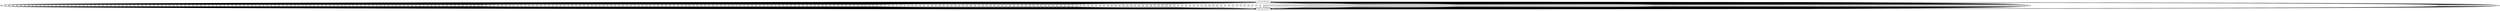 digraph ZeekTraffic {
"192.168.209.128" [degree = 647, in_degree = 24, out_degree = 623, activity_score = 1.00, total_connections = 647];
"192.168.239.101" [degree = 647, in_degree = 623, out_degree = 24, activity_score = 1.00, total_connections = 647];
"192.168.239.101" -> "192.168.209.128" [label = "tcp", resp_ip_bytes = "0", orig_ip_bytes = "40", protocol = "tcp", orig_pkts = "1", timestamp = "1747403861.638567", local_resp = "true", src_port = "1023", service = "-", dst_port = "36861", conn_state = "OTH", resp_bytes = "0", local_orig = "true", history = "R", orig_bytes = "0", resp_pkts = "0"];
"192.168.239.101" -> "192.168.209.128" [label = "tcp", resp_ip_bytes = "0", orig_ip_bytes = "40", protocol = "tcp", orig_pkts = "1", timestamp = "1747403861.638689", local_resp = "true", src_port = "1123", service = "-", dst_port = "36861", conn_state = "OTH", resp_bytes = "0", local_orig = "true", history = "R", orig_bytes = "0", resp_pkts = "0"];
"192.168.239.101" -> "192.168.209.128" [label = "tcp", resp_ip_bytes = "0", orig_ip_bytes = "40", protocol = "tcp", orig_pkts = "1", timestamp = "1747403861.638858", local_resp = "true", src_port = "12174", service = "-", dst_port = "36861", conn_state = "OTH", resp_bytes = "0", local_orig = "true", history = "R", orig_bytes = "0", resp_pkts = "0"];
"192.168.239.101" -> "192.168.209.128" [label = "tcp", resp_ip_bytes = "0", orig_ip_bytes = "40", protocol = "tcp", orig_pkts = "1", timestamp = "1747403861.638862", local_resp = "true", src_port = "6646", service = "-", dst_port = "36861", conn_state = "OTH", resp_bytes = "0", local_orig = "true", history = "R", orig_bytes = "0", resp_pkts = "0"];
"192.168.239.101" -> "192.168.209.128" [label = "tcp", resp_ip_bytes = "0", orig_ip_bytes = "40", protocol = "tcp", orig_pkts = "1", timestamp = "1747403861.638920", local_resp = "true", src_port = "8085", service = "-", dst_port = "36861", conn_state = "OTH", resp_bytes = "0", local_orig = "true", history = "R", orig_bytes = "0", resp_pkts = "0"];
"192.168.239.101" -> "192.168.209.128" [label = "tcp", resp_ip_bytes = "0", orig_ip_bytes = "40", protocol = "tcp", orig_pkts = "1", timestamp = "1747403861.638946", local_resp = "true", src_port = "51103", service = "-", dst_port = "36861", conn_state = "OTH", resp_bytes = "0", local_orig = "true", history = "R", orig_bytes = "0", resp_pkts = "0"];
"192.168.239.101" -> "192.168.209.128" [label = "tcp", resp_ip_bytes = "0", orig_ip_bytes = "40", protocol = "tcp", orig_pkts = "1", timestamp = "1747403861.639063", local_resp = "true", src_port = "5431", service = "-", dst_port = "36861", conn_state = "OTH", resp_bytes = "0", local_orig = "true", history = "R", orig_bytes = "0", resp_pkts = "0"];
"192.168.239.101" -> "192.168.209.128" [label = "tcp", resp_ip_bytes = "0", orig_ip_bytes = "40", protocol = "tcp", orig_pkts = "1", timestamp = "1747403861.639077", local_resp = "true", src_port = "1862", service = "-", dst_port = "36861", conn_state = "OTH", resp_bytes = "0", local_orig = "true", history = "R", orig_bytes = "0", resp_pkts = "0"];
"192.168.239.101" -> "192.168.209.128" [label = "tcp", resp_ip_bytes = "0", orig_ip_bytes = "40", protocol = "tcp", orig_pkts = "1", timestamp = "1747403861.639198", local_resp = "true", src_port = "19101", service = "-", dst_port = "36861", conn_state = "OTH", resp_bytes = "0", local_orig = "true", history = "R", orig_bytes = "0", resp_pkts = "0"];
"192.168.239.101" -> "192.168.209.128" [label = "tcp", resp_ip_bytes = "0", orig_ip_bytes = "40", protocol = "tcp", orig_pkts = "1", timestamp = "1747403861.639210", local_resp = "true", src_port = "1805", service = "-", dst_port = "36861", conn_state = "OTH", resp_bytes = "0", local_orig = "true", history = "R", orig_bytes = "0", resp_pkts = "0"];
"192.168.239.101" -> "192.168.209.128" [label = "tcp", resp_ip_bytes = "0", orig_ip_bytes = "40", protocol = "tcp", orig_pkts = "1", timestamp = "1747403861.639331", local_resp = "true", src_port = "30951", service = "-", dst_port = "36861", conn_state = "OTH", resp_bytes = "0", local_orig = "true", history = "R", orig_bytes = "0", resp_pkts = "0"];
"192.168.209.128" -> "192.168.239.101" [label = "tcp", resp_ip_bytes = "40", orig_ip_bytes = "0", protocol = "tcp", orig_pkts = "0", timestamp = "1747403861.639340", local_resp = "true", src_port = "36861", service = "-", dst_port = "8000", conn_state = "RSTRH", resp_bytes = "0", local_orig = "true", history = "^r", orig_bytes = "0", resp_pkts = "1"];
"192.168.239.101" -> "192.168.209.128" [label = "tcp", resp_ip_bytes = "0", orig_ip_bytes = "40", protocol = "tcp", orig_pkts = "1", timestamp = "1747403861.639553", local_resp = "true", src_port = "2126", service = "-", dst_port = "36861", conn_state = "OTH", resp_bytes = "0", local_orig = "true", history = "R", orig_bytes = "0", resp_pkts = "0"];
"192.168.239.101" -> "192.168.209.128" [label = "tcp", resp_ip_bytes = "0", orig_ip_bytes = "40", protocol = "tcp", orig_pkts = "1", timestamp = "1747403861.639555", local_resp = "true", src_port = "2006", service = "-", dst_port = "36861", conn_state = "OTH", resp_bytes = "0", local_orig = "true", history = "R", orig_bytes = "0", resp_pkts = "0"];
"192.168.239.101" -> "192.168.209.128" [label = "tcp", resp_ip_bytes = "0", orig_ip_bytes = "40", protocol = "tcp", orig_pkts = "1", timestamp = "1747403861.639623", local_resp = "true", src_port = "3369", service = "-", dst_port = "36861", conn_state = "OTH", resp_bytes = "0", local_orig = "true", history = "R", orig_bytes = "0", resp_pkts = "0"];
"192.168.239.101" -> "192.168.209.128" [label = "tcp", resp_ip_bytes = "0", orig_ip_bytes = "40", protocol = "tcp", orig_pkts = "1", timestamp = "1747403861.639633", local_resp = "true", src_port = "2041", service = "-", dst_port = "36861", conn_state = "OTH", resp_bytes = "0", local_orig = "true", history = "R", orig_bytes = "0", resp_pkts = "0"];
"192.168.239.101" -> "192.168.209.128" [label = "tcp", resp_ip_bytes = "0", orig_ip_bytes = "40", protocol = "tcp", orig_pkts = "1", timestamp = "1747403861.641571", local_resp = "true", src_port = "1600", service = "-", dst_port = "36861", conn_state = "OTH", resp_bytes = "0", local_orig = "true", history = "R", orig_bytes = "0", resp_pkts = "0"];
"192.168.239.101" -> "192.168.209.128" [label = "tcp", resp_ip_bytes = "0", orig_ip_bytes = "40", protocol = "tcp", orig_pkts = "1", timestamp = "1747403861.641605", local_resp = "true", src_port = "1248", service = "-", dst_port = "36861", conn_state = "OTH", resp_bytes = "0", local_orig = "true", history = "R", orig_bytes = "0", resp_pkts = "0"];
"192.168.239.101" -> "192.168.209.128" [label = "tcp", resp_ip_bytes = "0", orig_ip_bytes = "40", protocol = "tcp", orig_pkts = "1", timestamp = "1747403861.641747", local_resp = "true", src_port = "4998", service = "-", dst_port = "36861", conn_state = "OTH", resp_bytes = "0", local_orig = "true", history = "R", orig_bytes = "0", resp_pkts = "0"];
"192.168.239.101" -> "192.168.209.128" [label = "tcp", resp_ip_bytes = "0", orig_ip_bytes = "40", protocol = "tcp", orig_pkts = "1", timestamp = "1747403861.641752", local_resp = "true", src_port = "5100", service = "-", dst_port = "36861", conn_state = "OTH", resp_bytes = "0", local_orig = "true", history = "R", orig_bytes = "0", resp_pkts = "0"];
"192.168.239.101" -> "192.168.209.128" [label = "tcp", resp_ip_bytes = "0", orig_ip_bytes = "40", protocol = "tcp", orig_pkts = "1", timestamp = "1747403861.641854", local_resp = "true", src_port = "1352", service = "-", dst_port = "36861", conn_state = "OTH", resp_bytes = "0", local_orig = "true", history = "R", orig_bytes = "0", resp_pkts = "0"];
"192.168.239.101" -> "192.168.209.128" [label = "tcp", resp_ip_bytes = "0", orig_ip_bytes = "40", protocol = "tcp", orig_pkts = "1", timestamp = "1747403861.641904", local_resp = "true", src_port = "7911", service = "-", dst_port = "36861", conn_state = "OTH", resp_bytes = "0", local_orig = "true", history = "R", orig_bytes = "0", resp_pkts = "0"];
"192.168.239.101" -> "192.168.209.128" [label = "tcp", resp_ip_bytes = "0", orig_ip_bytes = "40", protocol = "tcp", orig_pkts = "1", timestamp = "1747403861.642004", local_resp = "true", src_port = "2034", service = "-", dst_port = "36861", conn_state = "OTH", resp_bytes = "0", local_orig = "true", history = "R", orig_bytes = "0", resp_pkts = "0"];
"192.168.239.101" -> "192.168.209.128" [label = "tcp", resp_ip_bytes = "0", orig_ip_bytes = "40", protocol = "tcp", orig_pkts = "1", timestamp = "1747403861.642043", local_resp = "true", src_port = "2121", service = "-", dst_port = "36861", conn_state = "OTH", resp_bytes = "0", local_orig = "true", history = "R", orig_bytes = "0", resp_pkts = "0"];
"192.168.209.128" -> "192.168.239.101" [label = "tcp", resp_ip_bytes = "40", orig_ip_bytes = "44", protocol = "tcp", orig_pkts = "1", timestamp = "1747403861.637639", local_resp = "true", src_port = "36861", service = "-", dst_port = "56737", conn_state = "REJ", resp_bytes = "0", local_orig = "true", history = "Sr", orig_bytes = "0", resp_pkts = "1"];
"192.168.209.128" -> "192.168.239.101" [label = "tcp", resp_ip_bytes = "40", orig_ip_bytes = "44", protocol = "tcp", orig_pkts = "1", timestamp = "1747403861.637763", local_resp = "true", src_port = "36861", service = "-", dst_port = "8400", conn_state = "REJ", resp_bytes = "0", local_orig = "true", history = "Sr", orig_bytes = "0", resp_pkts = "1"];
"192.168.209.128" -> "192.168.239.101" [label = "tcp", resp_ip_bytes = "40", orig_ip_bytes = "44", protocol = "tcp", orig_pkts = "1", timestamp = "1747403861.637912", local_resp = "true", src_port = "36861", service = "-", dst_port = "54045", conn_state = "REJ", resp_bytes = "0", local_orig = "true", history = "Sr", orig_bytes = "0", resp_pkts = "1"];
"192.168.209.128" -> "192.168.239.101" [label = "tcp", resp_ip_bytes = "40", orig_ip_bytes = "44", protocol = "tcp", orig_pkts = "1", timestamp = "1747403861.637929", local_resp = "true", src_port = "36861", service = "-", dst_port = "1081", conn_state = "REJ", resp_bytes = "0", local_orig = "true", history = "Sr", orig_bytes = "0", resp_pkts = "1"];
"192.168.209.128" -> "192.168.239.101" [label = "tcp", resp_ip_bytes = "40", orig_ip_bytes = "44", protocol = "tcp", orig_pkts = "1", timestamp = "1747403861.638345", local_resp = "true", src_port = "36861", service = "-", dst_port = "900", conn_state = "REJ", resp_bytes = "0", local_orig = "true", history = "Sr", orig_bytes = "0", resp_pkts = "1"];
"192.168.209.128" -> "192.168.239.101" [label = "tcp", resp_ip_bytes = "40", orig_ip_bytes = "44", protocol = "tcp", orig_pkts = "1", timestamp = "1747403861.638347", local_resp = "true", src_port = "36861", service = "-", dst_port = "2809", conn_state = "REJ", resp_bytes = "0", local_orig = "true", history = "Sr", orig_bytes = "0", resp_pkts = "1"];
"192.168.209.128" -> "192.168.239.101" [label = "tcp", resp_ip_bytes = "40", orig_ip_bytes = "44", protocol = "tcp", orig_pkts = "1", timestamp = "1747403861.639873", local_resp = "true", src_port = "36861", service = "-", dst_port = "1864", conn_state = "REJ", resp_bytes = "0", local_orig = "true", history = "Sr", orig_bytes = "0", resp_pkts = "1"];
"192.168.209.128" -> "192.168.239.101" [label = "tcp", resp_ip_bytes = "40", orig_ip_bytes = "44", protocol = "tcp", orig_pkts = "1", timestamp = "1747403861.639875", local_resp = "true", src_port = "36861", service = "-", dst_port = "1097", conn_state = "REJ", resp_bytes = "0", local_orig = "true", history = "Sr", orig_bytes = "0", resp_pkts = "1"];
"192.168.209.128" -> "192.168.239.101" [label = "tcp", resp_ip_bytes = "40", orig_ip_bytes = "44", protocol = "tcp", orig_pkts = "1", timestamp = "1747403861.639892", local_resp = "true", src_port = "36861", service = "-", dst_port = "8654", conn_state = "REJ", resp_bytes = "0", local_orig = "true", history = "Sr", orig_bytes = "0", resp_pkts = "1"];
"192.168.209.128" -> "192.168.239.101" [label = "tcp", resp_ip_bytes = "40", orig_ip_bytes = "44", protocol = "tcp", orig_pkts = "1", timestamp = "1747403861.639949", local_resp = "true", src_port = "36861", service = "-", dst_port = "19", conn_state = "REJ", resp_bytes = "0", local_orig = "true", history = "Sr", orig_bytes = "0", resp_pkts = "1"];
"192.168.209.128" -> "192.168.239.101" [label = "tcp", resp_ip_bytes = "40", orig_ip_bytes = "44", protocol = "tcp", orig_pkts = "1", timestamp = "1747403861.640074", local_resp = "true", src_port = "36861", service = "-", dst_port = "8402", conn_state = "REJ", resp_bytes = "0", local_orig = "true", history = "Sr", orig_bytes = "0", resp_pkts = "1"];
"192.168.209.128" -> "192.168.239.101" [label = "tcp", resp_ip_bytes = "40", orig_ip_bytes = "44", protocol = "tcp", orig_pkts = "1", timestamp = "1747403861.640130", local_resp = "true", src_port = "36861", service = "-", dst_port = "6000", conn_state = "REJ", resp_bytes = "0", local_orig = "true", history = "Sr", orig_bytes = "0", resp_pkts = "1"];
"192.168.209.128" -> "192.168.239.101" [label = "tcp", resp_ip_bytes = "40", orig_ip_bytes = "44", protocol = "tcp", orig_pkts = "1", timestamp = "1747403861.640226", local_resp = "true", src_port = "36861", service = "-", dst_port = "10621", conn_state = "REJ", resp_bytes = "0", local_orig = "true", history = "Sr", orig_bytes = "0", resp_pkts = "1"];
"192.168.209.128" -> "192.168.239.101" [label = "tcp", resp_ip_bytes = "40", orig_ip_bytes = "44", protocol = "tcp", orig_pkts = "1", timestamp = "1747403861.640263", local_resp = "true", src_port = "36861", service = "-", dst_port = "5904", conn_state = "REJ", resp_bytes = "0", local_orig = "true", history = "Sr", orig_bytes = "0", resp_pkts = "1"];
"192.168.209.128" -> "192.168.239.101" [label = "tcp", resp_ip_bytes = "40", orig_ip_bytes = "44", protocol = "tcp", orig_pkts = "1", timestamp = "1747403861.640404", local_resp = "true", src_port = "36861", service = "-", dst_port = "2909", conn_state = "REJ", resp_bytes = "0", local_orig = "true", history = "Sr", orig_bytes = "0", resp_pkts = "1"];
"192.168.209.128" -> "192.168.239.101" [label = "tcp", resp_ip_bytes = "40", orig_ip_bytes = "44", protocol = "tcp", orig_pkts = "1", timestamp = "1747403861.640479", local_resp = "true", src_port = "36861", service = "-", dst_port = "1032", conn_state = "REJ", resp_bytes = "0", local_orig = "true", history = "Sr", orig_bytes = "0", resp_pkts = "1"];
"192.168.209.128" -> "192.168.239.101" [label = "tcp", resp_ip_bytes = "40", orig_ip_bytes = "44", protocol = "tcp", orig_pkts = "1", timestamp = "1747403861.640554", local_resp = "true", src_port = "36861", service = "-", dst_port = "1067", conn_state = "REJ", resp_bytes = "0", local_orig = "true", history = "Sr", orig_bytes = "0", resp_pkts = "1"];
"192.168.209.128" -> "192.168.239.101" [label = "tcp", resp_ip_bytes = "40", orig_ip_bytes = "44", protocol = "tcp", orig_pkts = "1", timestamp = "1747403861.640555", local_resp = "true", src_port = "36861", service = "-", dst_port = "7920", conn_state = "REJ", resp_bytes = "0", local_orig = "true", history = "Sr", orig_bytes = "0", resp_pkts = "1"];
"192.168.209.128" -> "192.168.239.101" [label = "tcp", resp_ip_bytes = "40", orig_ip_bytes = "44", protocol = "tcp", orig_pkts = "1", timestamp = "1747403861.640702", local_resp = "true", src_port = "36861", service = "-", dst_port = "32773", conn_state = "REJ", resp_bytes = "0", local_orig = "true", history = "Sr", orig_bytes = "0", resp_pkts = "1"];
"192.168.209.128" -> "192.168.239.101" [label = "tcp", resp_ip_bytes = "40", orig_ip_bytes = "44", protocol = "tcp", orig_pkts = "1", timestamp = "1747403861.640784", local_resp = "true", src_port = "36861", service = "-", dst_port = "1107", conn_state = "REJ", resp_bytes = "0", local_orig = "true", history = "Sr", orig_bytes = "0", resp_pkts = "1"];
"192.168.209.128" -> "192.168.239.101" [label = "tcp", resp_ip_bytes = "40", orig_ip_bytes = "44", protocol = "tcp", orig_pkts = "1", timestamp = "1747403861.640871", local_resp = "true", src_port = "36861", service = "-", dst_port = "24", conn_state = "REJ", resp_bytes = "0", local_orig = "true", history = "Sr", orig_bytes = "0", resp_pkts = "1"];
"192.168.209.128" -> "192.168.239.101" [label = "tcp", resp_ip_bytes = "40", orig_ip_bytes = "44", protocol = "tcp", orig_pkts = "1", timestamp = "1747403861.640996", local_resp = "true", src_port = "36861", service = "-", dst_port = "8600", conn_state = "REJ", resp_bytes = "0", local_orig = "true", history = "Sr", orig_bytes = "0", resp_pkts = "1"];
"192.168.209.128" -> "192.168.239.101" [label = "tcp", resp_ip_bytes = "40", orig_ip_bytes = "44", protocol = "tcp", orig_pkts = "1", timestamp = "1747403861.642733", local_resp = "true", src_port = "36861", service = "-", dst_port = "5102", conn_state = "REJ", resp_bytes = "0", local_orig = "true", history = "Sr", orig_bytes = "0", resp_pkts = "1"];
"192.168.209.128" -> "192.168.239.101" [label = "tcp", resp_ip_bytes = "40", orig_ip_bytes = "44", protocol = "tcp", orig_pkts = "1", timestamp = "1747403861.642773", local_resp = "true", src_port = "36861", service = "-", dst_port = "5815", conn_state = "REJ", resp_bytes = "0", local_orig = "true", history = "Sr", orig_bytes = "0", resp_pkts = "1"];
"192.168.209.128" -> "192.168.239.101" [label = "tcp", resp_ip_bytes = "40", orig_ip_bytes = "44", protocol = "tcp", orig_pkts = "1", timestamp = "1747403861.642951", local_resp = "true", src_port = "36861", service = "-", dst_port = "119", conn_state = "REJ", resp_bytes = "0", local_orig = "true", history = "Sr", orig_bytes = "0", resp_pkts = "1"];
"192.168.209.128" -> "192.168.239.101" [label = "tcp", resp_ip_bytes = "40", orig_ip_bytes = "44", protocol = "tcp", orig_pkts = "1", timestamp = "1747403861.642952", local_resp = "true", src_port = "36861", service = "-", dst_port = "8291", conn_state = "REJ", resp_bytes = "0", local_orig = "true", history = "Sr", orig_bytes = "0", resp_pkts = "1"];
"192.168.209.128" -> "192.168.239.101" [label = "tcp", resp_ip_bytes = "40", orig_ip_bytes = "44", protocol = "tcp", orig_pkts = "1", timestamp = "1747403861.643032", local_resp = "true", src_port = "36861", service = "-", dst_port = "20221", conn_state = "REJ", resp_bytes = "0", local_orig = "true", history = "Sr", orig_bytes = "0", resp_pkts = "1"];
"192.168.209.128" -> "192.168.239.101" [label = "tcp", resp_ip_bytes = "40", orig_ip_bytes = "44", protocol = "tcp", orig_pkts = "1", timestamp = "1747403861.643034", local_resp = "true", src_port = "36861", service = "-", dst_port = "2968", conn_state = "REJ", resp_bytes = "0", local_orig = "true", history = "Sr", orig_bytes = "0", resp_pkts = "1"];
"192.168.209.128" -> "192.168.239.101" [label = "tcp", resp_ip_bytes = "40", orig_ip_bytes = "44", protocol = "tcp", orig_pkts = "1", timestamp = "1747403861.643159", local_resp = "true", src_port = "36861", service = "-", dst_port = "16993", conn_state = "REJ", resp_bytes = "0", local_orig = "true", history = "Sr", orig_bytes = "0", resp_pkts = "1"];
"192.168.209.128" -> "192.168.239.101" [label = "tcp", resp_ip_bytes = "40", orig_ip_bytes = "44", protocol = "tcp", orig_pkts = "1", timestamp = "1747403861.643191", local_resp = "true", src_port = "36861", service = "-", dst_port = "49156", conn_state = "REJ", resp_bytes = "0", local_orig = "true", history = "Sr", orig_bytes = "0", resp_pkts = "1"];
"192.168.209.128" -> "192.168.239.101" [label = "tcp", resp_ip_bytes = "40", orig_ip_bytes = "44", protocol = "tcp", orig_pkts = "1", timestamp = "1747403861.643461", local_resp = "true", src_port = "36861", service = "-", dst_port = "5214", conn_state = "REJ", resp_bytes = "0", local_orig = "true", history = "Sr", orig_bytes = "0", resp_pkts = "1"];
"192.168.209.128" -> "192.168.239.101" [label = "tcp", resp_ip_bytes = "40", orig_ip_bytes = "44", protocol = "tcp", orig_pkts = "1", timestamp = "1747403861.643594", local_resp = "true", src_port = "36861", service = "-", dst_port = "1065", conn_state = "REJ", resp_bytes = "0", local_orig = "true", history = "Sr", orig_bytes = "0", resp_pkts = "1"];
"192.168.209.128" -> "192.168.239.101" [label = "tcp", resp_ip_bytes = "40", orig_ip_bytes = "44", protocol = "tcp", orig_pkts = "1", timestamp = "1747403861.643607", local_resp = "true", src_port = "36861", service = "-", dst_port = "911", conn_state = "REJ", resp_bytes = "0", local_orig = "true", history = "Sr", orig_bytes = "0", resp_pkts = "1"];
"192.168.209.128" -> "192.168.239.101" [label = "tcp", resp_ip_bytes = "40", orig_ip_bytes = "44", protocol = "tcp", orig_pkts = "1", timestamp = "1747403861.643647", local_resp = "true", src_port = "36861", service = "-", dst_port = "5432", conn_state = "REJ", resp_bytes = "0", local_orig = "true", history = "Sr", orig_bytes = "0", resp_pkts = "1"];
"192.168.209.128" -> "192.168.239.101" [label = "tcp", resp_ip_bytes = "40", orig_ip_bytes = "44", protocol = "tcp", orig_pkts = "1", timestamp = "1747403861.643784", local_resp = "true", src_port = "36861", service = "-", dst_port = "1026", conn_state = "REJ", resp_bytes = "0", local_orig = "true", history = "Sr", orig_bytes = "0", resp_pkts = "1"];
"192.168.209.128" -> "192.168.239.101" [label = "tcp", resp_ip_bytes = "40", orig_ip_bytes = "44", protocol = "tcp", orig_pkts = "1", timestamp = "1747403861.643801", local_resp = "true", src_port = "36861", service = "-", dst_port = "513", conn_state = "REJ", resp_bytes = "0", local_orig = "true", history = "Sr", orig_bytes = "0", resp_pkts = "1"];
"192.168.209.128" -> "192.168.239.101" [label = "tcp", resp_ip_bytes = "40", orig_ip_bytes = "44", protocol = "tcp", orig_pkts = "1", timestamp = "1747403861.643922", local_resp = "true", src_port = "36861", service = "-", dst_port = "3300", conn_state = "REJ", resp_bytes = "0", local_orig = "true", history = "Sr", orig_bytes = "0", resp_pkts = "1"];
"192.168.209.128" -> "192.168.239.101" [label = "tcp", resp_ip_bytes = "40", orig_ip_bytes = "44", protocol = "tcp", orig_pkts = "1", timestamp = "1747403861.643940", local_resp = "true", src_port = "36861", service = "-", dst_port = "7019", conn_state = "REJ", resp_bytes = "0", local_orig = "true", history = "Sr", orig_bytes = "0", resp_pkts = "1"];
"192.168.209.128" -> "192.168.239.101" [label = "tcp", resp_ip_bytes = "40", orig_ip_bytes = "44", protocol = "tcp", orig_pkts = "1", timestamp = "1747403861.645717", local_resp = "true", src_port = "36861", service = "-", dst_port = "49155", conn_state = "REJ", resp_bytes = "0", local_orig = "true", history = "Sr", orig_bytes = "0", resp_pkts = "1"];
"192.168.209.128" -> "192.168.239.101" [label = "tcp", resp_ip_bytes = "40", orig_ip_bytes = "44", protocol = "tcp", orig_pkts = "1", timestamp = "1747403861.645754", local_resp = "true", src_port = "36861", service = "-", dst_port = "4446", conn_state = "REJ", resp_bytes = "0", local_orig = "true", history = "Sr", orig_bytes = "0", resp_pkts = "1"];
"192.168.209.128" -> "192.168.239.101" [label = "tcp", resp_ip_bytes = "40", orig_ip_bytes = "44", protocol = "tcp", orig_pkts = "1", timestamp = "1747403861.646736", local_resp = "true", src_port = "36861", service = "-", dst_port = "7676", conn_state = "REJ", resp_bytes = "0", local_orig = "true", history = "Sr", orig_bytes = "0", resp_pkts = "1"];
"192.168.209.128" -> "192.168.239.101" [label = "tcp", resp_ip_bytes = "40", orig_ip_bytes = "44", protocol = "tcp", orig_pkts = "1", timestamp = "1747403861.646772", local_resp = "true", src_port = "36861", service = "-", dst_port = "1311", conn_state = "REJ", resp_bytes = "0", local_orig = "true", history = "Sr", orig_bytes = "0", resp_pkts = "1"];
"192.168.209.128" -> "192.168.239.101" [label = "tcp", resp_ip_bytes = "40", orig_ip_bytes = "44", protocol = "tcp", orig_pkts = "1", timestamp = "1747403861.646876", local_resp = "true", src_port = "36861", service = "-", dst_port = "1974", conn_state = "REJ", resp_bytes = "0", local_orig = "true", history = "Sr", orig_bytes = "0", resp_pkts = "1"];
"192.168.209.128" -> "192.168.239.101" [label = "tcp", resp_ip_bytes = "40", orig_ip_bytes = "44", protocol = "tcp", orig_pkts = "1", timestamp = "1747403861.646902", local_resp = "true", src_port = "36861", service = "-", dst_port = "42510", conn_state = "REJ", resp_bytes = "0", local_orig = "true", history = "Sr", orig_bytes = "0", resp_pkts = "1"];
"192.168.209.128" -> "192.168.239.101" [label = "tcp", resp_ip_bytes = "40", orig_ip_bytes = "44", protocol = "tcp", orig_pkts = "1", timestamp = "1747403861.647014", local_resp = "true", src_port = "36861", service = "-", dst_port = "10004", conn_state = "REJ", resp_bytes = "0", local_orig = "true", history = "Sr", orig_bytes = "0", resp_pkts = "1"];
"192.168.209.128" -> "192.168.239.101" [label = "tcp", resp_ip_bytes = "40", orig_ip_bytes = "44", protocol = "tcp", orig_pkts = "1", timestamp = "1747403861.647059", local_resp = "true", src_port = "36861", service = "-", dst_port = "2161", conn_state = "REJ", resp_bytes = "0", local_orig = "true", history = "Sr", orig_bytes = "0", resp_pkts = "1"];
"192.168.209.128" -> "192.168.239.101" [label = "tcp", resp_ip_bytes = "40", orig_ip_bytes = "44", protocol = "tcp", orig_pkts = "1", timestamp = "1747403861.647408", local_resp = "true", src_port = "36861", service = "-", dst_port = "8022", conn_state = "REJ", resp_bytes = "0", local_orig = "true", history = "Sr", orig_bytes = "0", resp_pkts = "1"];
"192.168.209.128" -> "192.168.239.101" [label = "tcp", resp_ip_bytes = "40", orig_ip_bytes = "44", protocol = "tcp", orig_pkts = "1", timestamp = "1747403861.647409", local_resp = "true", src_port = "36861", service = "-", dst_port = "32778", conn_state = "REJ", resp_bytes = "0", local_orig = "true", history = "Sr", orig_bytes = "0", resp_pkts = "1"];
"192.168.209.128" -> "192.168.239.101" [label = "tcp", resp_ip_bytes = "40", orig_ip_bytes = "44", protocol = "tcp", orig_pkts = "1", timestamp = "1747403861.647505", local_resp = "true", src_port = "36861", service = "-", dst_port = "254", conn_state = "REJ", resp_bytes = "0", local_orig = "true", history = "Sr", orig_bytes = "0", resp_pkts = "1"];
"192.168.209.128" -> "192.168.239.101" [label = "tcp", resp_ip_bytes = "40", orig_ip_bytes = "44", protocol = "tcp", orig_pkts = "1", timestamp = "1747403861.647542", local_resp = "true", src_port = "36861", service = "-", dst_port = "45100", conn_state = "REJ", resp_bytes = "0", local_orig = "true", history = "Sr", orig_bytes = "0", resp_pkts = "1"];
"192.168.209.128" -> "192.168.239.101" [label = "tcp", resp_ip_bytes = "40", orig_ip_bytes = "44", protocol = "tcp", orig_pkts = "1", timestamp = "1747403861.647680", local_resp = "true", src_port = "36861", service = "-", dst_port = "1461", conn_state = "REJ", resp_bytes = "0", local_orig = "true", history = "Sr", orig_bytes = "0", resp_pkts = "1"];
"192.168.209.128" -> "192.168.239.101" [label = "tcp", resp_ip_bytes = "40", orig_ip_bytes = "44", protocol = "tcp", orig_pkts = "1", timestamp = "1747403861.647693", local_resp = "true", src_port = "36861", service = "-", dst_port = "5226", conn_state = "REJ", resp_bytes = "0", local_orig = "true", history = "Sr", orig_bytes = "0", resp_pkts = "1"];
"192.168.209.128" -> "192.168.239.101" [label = "tcp", resp_ip_bytes = "40", orig_ip_bytes = "44", protocol = "tcp", orig_pkts = "1", timestamp = "1747403861.647834", local_resp = "true", src_port = "36861", service = "-", dst_port = "49163", conn_state = "REJ", resp_bytes = "0", local_orig = "true", history = "Sr", orig_bytes = "0", resp_pkts = "1"];
"192.168.209.128" -> "192.168.239.101" [label = "tcp", resp_ip_bytes = "40", orig_ip_bytes = "44", protocol = "tcp", orig_pkts = "1", timestamp = "1747403861.647886", local_resp = "true", src_port = "36861", service = "-", dst_port = "32784", conn_state = "REJ", resp_bytes = "0", local_orig = "true", history = "Sr", orig_bytes = "0", resp_pkts = "1"];
"192.168.209.128" -> "192.168.239.101" [label = "tcp", resp_ip_bytes = "40", orig_ip_bytes = "44", protocol = "tcp", orig_pkts = "1", timestamp = "1747403861.649937", local_resp = "true", src_port = "36861", service = "-", dst_port = "1071", conn_state = "REJ", resp_bytes = "0", local_orig = "true", history = "Sr", orig_bytes = "0", resp_pkts = "1"];
"192.168.209.128" -> "192.168.239.101" [label = "tcp", resp_ip_bytes = "40", orig_ip_bytes = "44", protocol = "tcp", orig_pkts = "1", timestamp = "1747403861.649938", local_resp = "true", src_port = "36861", service = "-", dst_port = "49152", conn_state = "REJ", resp_bytes = "0", local_orig = "true", history = "Sr", orig_bytes = "0", resp_pkts = "1"];
"192.168.209.128" -> "192.168.239.101" [label = "tcp", resp_ip_bytes = "40", orig_ip_bytes = "44", protocol = "tcp", orig_pkts = "1", timestamp = "1747403861.650067", local_resp = "true", src_port = "36861", service = "-", dst_port = "8090", conn_state = "REJ", resp_bytes = "0", local_orig = "true", history = "Sr", orig_bytes = "0", resp_pkts = "1"];
"192.168.209.128" -> "192.168.239.101" [label = "tcp", resp_ip_bytes = "40", orig_ip_bytes = "44", protocol = "tcp", orig_pkts = "1", timestamp = "1747403861.650113", local_resp = "true", src_port = "36861", service = "-", dst_port = "3493", conn_state = "REJ", resp_bytes = "0", local_orig = "true", history = "Sr", orig_bytes = "0", resp_pkts = "1"];
"192.168.209.128" -> "192.168.239.101" [label = "tcp", resp_ip_bytes = "40", orig_ip_bytes = "44", protocol = "tcp", orig_pkts = "1", timestamp = "1747403861.650283", local_resp = "true", src_port = "36861", service = "-", dst_port = "2105", conn_state = "REJ", resp_bytes = "0", local_orig = "true", history = "Sr", orig_bytes = "0", resp_pkts = "1"];
"192.168.209.128" -> "192.168.239.101" [label = "tcp", resp_ip_bytes = "40", orig_ip_bytes = "44", protocol = "tcp", orig_pkts = "1", timestamp = "1747403861.650285", local_resp = "true", src_port = "36861", service = "-", dst_port = "3476", conn_state = "REJ", resp_bytes = "0", local_orig = "true", history = "Sr", orig_bytes = "0", resp_pkts = "1"];
"192.168.209.128" -> "192.168.239.101" [label = "tcp", resp_ip_bytes = "40", orig_ip_bytes = "44", protocol = "tcp", orig_pkts = "1", timestamp = "1747403861.650363", local_resp = "true", src_port = "36861", service = "-", dst_port = "4321", conn_state = "REJ", resp_bytes = "0", local_orig = "true", history = "Sr", orig_bytes = "0", resp_pkts = "1"];
"192.168.209.128" -> "192.168.239.101" [label = "tcp", resp_ip_bytes = "40", orig_ip_bytes = "44", protocol = "tcp", orig_pkts = "1", timestamp = "1747403861.650373", local_resp = "true", src_port = "36861", service = "-", dst_port = "88", conn_state = "REJ", resp_bytes = "0", local_orig = "true", history = "Sr", orig_bytes = "0", resp_pkts = "1"];
"192.168.209.128" -> "192.168.239.101" [label = "tcp", resp_ip_bytes = "40", orig_ip_bytes = "44", protocol = "tcp", orig_pkts = "1", timestamp = "1747403861.650566", local_resp = "true", src_port = "36861", service = "-", dst_port = "2525", conn_state = "REJ", resp_bytes = "0", local_orig = "true", history = "Sr", orig_bytes = "0", resp_pkts = "1"];
"192.168.209.128" -> "192.168.239.101" [label = "tcp", resp_ip_bytes = "40", orig_ip_bytes = "44", protocol = "tcp", orig_pkts = "1", timestamp = "1747403861.650567", local_resp = "true", src_port = "36861", service = "-", dst_port = "8093", conn_state = "REJ", resp_bytes = "0", local_orig = "true", history = "Sr", orig_bytes = "0", resp_pkts = "1"];
"192.168.209.128" -> "192.168.239.101" [label = "tcp", resp_ip_bytes = "40", orig_ip_bytes = "44", protocol = "tcp", orig_pkts = "1", timestamp = "1747403861.650648", local_resp = "true", src_port = "36861", service = "-", dst_port = "1068", conn_state = "REJ", resp_bytes = "0", local_orig = "true", history = "Sr", orig_bytes = "0", resp_pkts = "1"];
"192.168.209.128" -> "192.168.239.101" [label = "tcp", resp_ip_bytes = "40", orig_ip_bytes = "44", protocol = "tcp", orig_pkts = "1", timestamp = "1747403861.650659", local_resp = "true", src_port = "36861", service = "-", dst_port = "5200", conn_state = "REJ", resp_bytes = "0", local_orig = "true", history = "Sr", orig_bytes = "0", resp_pkts = "1"];
"192.168.209.128" -> "192.168.239.101" [label = "tcp", resp_ip_bytes = "40", orig_ip_bytes = "44", protocol = "tcp", orig_pkts = "1", timestamp = "1747403861.650796", local_resp = "true", src_port = "36861", service = "-", dst_port = "19801", conn_state = "REJ", resp_bytes = "0", local_orig = "true", history = "Sr", orig_bytes = "0", resp_pkts = "1"];
"192.168.209.128" -> "192.168.239.101" [label = "tcp", resp_ip_bytes = "40", orig_ip_bytes = "44", protocol = "tcp", orig_pkts = "1", timestamp = "1747403861.650809", local_resp = "true", src_port = "36861", service = "-", dst_port = "1093", conn_state = "REJ", resp_bytes = "0", local_orig = "true", history = "Sr", orig_bytes = "0", resp_pkts = "1"];
"192.168.209.128" -> "192.168.239.101" [label = "tcp", resp_ip_bytes = "40", orig_ip_bytes = "44", protocol = "tcp", orig_pkts = "1", timestamp = "1747403861.650921", local_resp = "true", src_port = "36861", service = "-", dst_port = "901", conn_state = "REJ", resp_bytes = "0", local_orig = "true", history = "Sr", orig_bytes = "0", resp_pkts = "1"];
"192.168.209.128" -> "192.168.239.101" [label = "tcp", resp_ip_bytes = "40", orig_ip_bytes = "44", protocol = "tcp", orig_pkts = "1", timestamp = "1747403861.650975", local_resp = "true", src_port = "36861", service = "-", dst_port = "9900", conn_state = "REJ", resp_bytes = "0", local_orig = "true", history = "Sr", orig_bytes = "0", resp_pkts = "1"];
"192.168.209.128" -> "192.168.239.101" [label = "tcp", resp_ip_bytes = "40", orig_ip_bytes = "44", protocol = "tcp", orig_pkts = "1", timestamp = "1747403861.652373", local_resp = "true", src_port = "36861", service = "-", dst_port = "3031", conn_state = "REJ", resp_bytes = "0", local_orig = "true", history = "Sr", orig_bytes = "0", resp_pkts = "1"];
"192.168.209.128" -> "192.168.239.101" [label = "tcp", resp_ip_bytes = "40", orig_ip_bytes = "44", protocol = "tcp", orig_pkts = "1", timestamp = "1747403861.652412", local_resp = "true", src_port = "36861", service = "-", dst_port = "10566", conn_state = "REJ", resp_bytes = "0", local_orig = "true", history = "Sr", orig_bytes = "0", resp_pkts = "1"];
"192.168.209.128" -> "192.168.239.101" [label = "tcp", resp_ip_bytes = "40", orig_ip_bytes = "44", protocol = "tcp", orig_pkts = "1", timestamp = "1747403861.652503", local_resp = "true", src_port = "36861", service = "-", dst_port = "33", conn_state = "REJ", resp_bytes = "0", local_orig = "true", history = "Sr", orig_bytes = "0", resp_pkts = "1"];
"192.168.209.128" -> "192.168.239.101" [label = "tcp", resp_ip_bytes = "40", orig_ip_bytes = "44", protocol = "tcp", orig_pkts = "1", timestamp = "1747403861.652548", local_resp = "true", src_port = "36861", service = "-", dst_port = "1042", conn_state = "REJ", resp_bytes = "0", local_orig = "true", history = "Sr", orig_bytes = "0", resp_pkts = "1"];
"192.168.209.128" -> "192.168.239.101" [label = "tcp", resp_ip_bytes = "40", orig_ip_bytes = "44", protocol = "tcp", orig_pkts = "1", timestamp = "1747403861.652655", local_resp = "true", src_port = "36861", service = "-", dst_port = "264", conn_state = "REJ", resp_bytes = "0", local_orig = "true", history = "Sr", orig_bytes = "0", resp_pkts = "1"];
"192.168.209.128" -> "192.168.239.101" [label = "tcp", resp_ip_bytes = "40", orig_ip_bytes = "44", protocol = "tcp", orig_pkts = "1", timestamp = "1747403861.652691", local_resp = "true", src_port = "36861", service = "-", dst_port = "50300", conn_state = "REJ", resp_bytes = "0", local_orig = "true", history = "Sr", orig_bytes = "0", resp_pkts = "1"];
"192.168.209.128" -> "192.168.239.101" [label = "tcp", resp_ip_bytes = "40", orig_ip_bytes = "44", protocol = "tcp", orig_pkts = "1", timestamp = "1747403861.652928", local_resp = "true", src_port = "36861", service = "-", dst_port = "52848", conn_state = "REJ", resp_bytes = "0", local_orig = "true", history = "Sr", orig_bytes = "0", resp_pkts = "1"];
"192.168.209.128" -> "192.168.239.101" [label = "tcp", resp_ip_bytes = "40", orig_ip_bytes = "44", protocol = "tcp", orig_pkts = "1", timestamp = "1747403861.652968", local_resp = "true", src_port = "36861", service = "-", dst_port = "8701", conn_state = "REJ", resp_bytes = "0", local_orig = "true", history = "Sr", orig_bytes = "0", resp_pkts = "1"];
"192.168.209.128" -> "192.168.239.101" [label = "tcp", resp_ip_bytes = "40", orig_ip_bytes = "44", protocol = "tcp", orig_pkts = "1", timestamp = "1747403861.653068", local_resp = "true", src_port = "36861", service = "-", dst_port = "1104", conn_state = "REJ", resp_bytes = "0", local_orig = "true", history = "Sr", orig_bytes = "0", resp_pkts = "1"];
"192.168.209.128" -> "192.168.239.101" [label = "tcp", resp_ip_bytes = "40", orig_ip_bytes = "44", protocol = "tcp", orig_pkts = "1", timestamp = "1747403861.653104", local_resp = "true", src_port = "36861", service = "-", dst_port = "52869", conn_state = "REJ", resp_bytes = "0", local_orig = "true", history = "Sr", orig_bytes = "0", resp_pkts = "1"];
"192.168.209.128" -> "192.168.239.101" [label = "tcp", resp_ip_bytes = "40", orig_ip_bytes = "44", protocol = "tcp", orig_pkts = "1", timestamp = "1747403861.653209", local_resp = "true", src_port = "36861", service = "-", dst_port = "5269", conn_state = "REJ", resp_bytes = "0", local_orig = "true", history = "Sr", orig_bytes = "0", resp_pkts = "1"];
"192.168.209.128" -> "192.168.239.101" [label = "tcp", resp_ip_bytes = "40", orig_ip_bytes = "44", protocol = "tcp", orig_pkts = "1", timestamp = "1747403861.653248", local_resp = "true", src_port = "36861", service = "-", dst_port = "711", conn_state = "REJ", resp_bytes = "0", local_orig = "true", history = "Sr", orig_bytes = "0", resp_pkts = "1"];
"192.168.209.128" -> "192.168.239.101" [label = "tcp", resp_ip_bytes = "40", orig_ip_bytes = "44", protocol = "tcp", orig_pkts = "1", timestamp = "1747403861.653564", local_resp = "true", src_port = "36861", service = "-", dst_port = "541", conn_state = "REJ", resp_bytes = "0", local_orig = "true", history = "Sr", orig_bytes = "0", resp_pkts = "1"];
"192.168.209.128" -> "192.168.239.101" [label = "tcp", resp_ip_bytes = "40", orig_ip_bytes = "44", protocol = "tcp", orig_pkts = "1", timestamp = "1747403861.653600", local_resp = "true", src_port = "36861", service = "-", dst_port = "1117", conn_state = "REJ", resp_bytes = "0", local_orig = "true", history = "Sr", orig_bytes = "0", resp_pkts = "1"];
"192.168.209.128" -> "192.168.239.101" [label = "tcp", resp_ip_bytes = "40", orig_ip_bytes = "44", protocol = "tcp", orig_pkts = "1", timestamp = "1747403861.653896", local_resp = "true", src_port = "36861", service = "-", dst_port = "1334", conn_state = "REJ", resp_bytes = "0", local_orig = "true", history = "Sr", orig_bytes = "0", resp_pkts = "1"];
"192.168.209.128" -> "192.168.239.101" [label = "tcp", resp_ip_bytes = "40", orig_ip_bytes = "44", protocol = "tcp", orig_pkts = "1", timestamp = "1747403861.653913", local_resp = "true", src_port = "36861", service = "-", dst_port = "9575", conn_state = "REJ", resp_bytes = "0", local_orig = "true", history = "Sr", orig_bytes = "0", resp_pkts = "1"];
"192.168.209.128" -> "192.168.239.101" [label = "tcp", resp_ip_bytes = "40", orig_ip_bytes = "44", protocol = "tcp", orig_pkts = "1", timestamp = "1747403861.656208", local_resp = "true", src_port = "36861", service = "-", dst_port = "10012", conn_state = "REJ", resp_bytes = "0", local_orig = "true", history = "Sr", orig_bytes = "0", resp_pkts = "1"];
"192.168.209.128" -> "192.168.239.101" [label = "tcp", resp_ip_bytes = "40", orig_ip_bytes = "44", protocol = "tcp", orig_pkts = "1", timestamp = "1747403861.656236", local_resp = "true", src_port = "36861", service = "-", dst_port = "2007", conn_state = "REJ", resp_bytes = "0", local_orig = "true", history = "Sr", orig_bytes = "0", resp_pkts = "1"];
"192.168.209.128" -> "192.168.239.101" [label = "tcp", resp_ip_bytes = "40", orig_ip_bytes = "44", protocol = "tcp", orig_pkts = "1", timestamp = "1747403861.656371", local_resp = "true", src_port = "36861", service = "-", dst_port = "1102", conn_state = "REJ", resp_bytes = "0", local_orig = "true", history = "Sr", orig_bytes = "0", resp_pkts = "1"];
"192.168.209.128" -> "192.168.239.101" [label = "tcp", resp_ip_bytes = "40", orig_ip_bytes = "44", protocol = "tcp", orig_pkts = "1", timestamp = "1747403861.656387", local_resp = "true", src_port = "36861", service = "-", dst_port = "1033", conn_state = "REJ", resp_bytes = "0", local_orig = "true", history = "Sr", orig_bytes = "0", resp_pkts = "1"];
"192.168.209.128" -> "192.168.239.101" [label = "tcp", resp_ip_bytes = "40", orig_ip_bytes = "44", protocol = "tcp", orig_pkts = "1", timestamp = "1747403861.656552", local_resp = "true", src_port = "36861", service = "-", dst_port = "16001", conn_state = "REJ", resp_bytes = "0", local_orig = "true", history = "Sr", orig_bytes = "0", resp_pkts = "1"];
"192.168.209.128" -> "192.168.239.101" [label = "tcp", resp_ip_bytes = "40", orig_ip_bytes = "44", protocol = "tcp", orig_pkts = "1", timestamp = "1747403861.656553", local_resp = "true", src_port = "36861", service = "-", dst_port = "2222", conn_state = "REJ", resp_bytes = "0", local_orig = "true", history = "Sr", orig_bytes = "0", resp_pkts = "1"];
"192.168.209.128" -> "192.168.239.101" [label = "tcp", resp_ip_bytes = "40", orig_ip_bytes = "44", protocol = "tcp", orig_pkts = "1", timestamp = "1747403861.656855", local_resp = "true", src_port = "36861", service = "-", dst_port = "12000", conn_state = "REJ", resp_bytes = "0", local_orig = "true", history = "Sr", orig_bytes = "0", resp_pkts = "1"];
"192.168.209.128" -> "192.168.239.101" [label = "tcp", resp_ip_bytes = "40", orig_ip_bytes = "44", protocol = "tcp", orig_pkts = "1", timestamp = "1747403861.656857", local_resp = "true", src_port = "36861", service = "-", dst_port = "61900", conn_state = "REJ", resp_bytes = "0", local_orig = "true", history = "Sr", orig_bytes = "0", resp_pkts = "1"];
"192.168.209.128" -> "192.168.239.101" [label = "tcp", resp_ip_bytes = "40", orig_ip_bytes = "44", protocol = "tcp", orig_pkts = "1", timestamp = "1747403861.657264", local_resp = "true", src_port = "36861", service = "-", dst_port = "7778", conn_state = "REJ", resp_bytes = "0", local_orig = "true", history = "Sr", orig_bytes = "0", resp_pkts = "1"];
"192.168.209.128" -> "192.168.239.101" [label = "tcp", resp_ip_bytes = "40", orig_ip_bytes = "44", protocol = "tcp", orig_pkts = "1", timestamp = "1747403861.657265", local_resp = "true", src_port = "36861", service = "-", dst_port = "57797", conn_state = "REJ", resp_bytes = "0", local_orig = "true", history = "Sr", orig_bytes = "0", resp_pkts = "1"];
"192.168.209.128" -> "192.168.239.101" [label = "tcp", resp_ip_bytes = "40", orig_ip_bytes = "44", protocol = "tcp", orig_pkts = "1", timestamp = "1747403861.657622", local_resp = "true", src_port = "36861", service = "-", dst_port = "21571", conn_state = "REJ", resp_bytes = "0", local_orig = "true", history = "Sr", orig_bytes = "0", resp_pkts = "1"];
"192.168.209.128" -> "192.168.239.101" [label = "tcp", resp_ip_bytes = "40", orig_ip_bytes = "44", protocol = "tcp", orig_pkts = "1", timestamp = "1747403861.657635", local_resp = "true", src_port = "36861", service = "-", dst_port = "6881", conn_state = "REJ", resp_bytes = "0", local_orig = "true", history = "Sr", orig_bytes = "0", resp_pkts = "1"];
"192.168.209.128" -> "192.168.239.101" [label = "tcp", resp_ip_bytes = "40", orig_ip_bytes = "44", protocol = "tcp", orig_pkts = "1", timestamp = "1747403861.658156", local_resp = "true", src_port = "36861", service = "-", dst_port = "10243", conn_state = "REJ", resp_bytes = "0", local_orig = "true", history = "Sr", orig_bytes = "0", resp_pkts = "1"];
"192.168.209.128" -> "192.168.239.101" [label = "tcp", resp_ip_bytes = "40", orig_ip_bytes = "44", protocol = "tcp", orig_pkts = "1", timestamp = "1747403861.658157", local_resp = "true", src_port = "36861", service = "-", dst_port = "687", conn_state = "REJ", resp_bytes = "0", local_orig = "true", history = "Sr", orig_bytes = "0", resp_pkts = "1"];
"192.168.209.128" -> "192.168.239.101" [label = "tcp", resp_ip_bytes = "40", orig_ip_bytes = "44", protocol = "tcp", orig_pkts = "1", timestamp = "1747403861.658158", local_resp = "true", src_port = "36861", service = "-", dst_port = "8181", conn_state = "REJ", resp_bytes = "0", local_orig = "true", history = "Sr", orig_bytes = "0", resp_pkts = "1"];
"192.168.209.128" -> "192.168.239.101" [label = "tcp", resp_ip_bytes = "40", orig_ip_bytes = "44", protocol = "tcp", orig_pkts = "1", timestamp = "1747403861.658338", local_resp = "true", src_port = "36861", service = "-", dst_port = "1085", conn_state = "REJ", resp_bytes = "0", local_orig = "true", history = "Sr", orig_bytes = "0", resp_pkts = "1"];
"192.168.209.128" -> "192.168.239.101" [label = "tcp", resp_ip_bytes = "40", orig_ip_bytes = "44", protocol = "tcp", orig_pkts = "1", timestamp = "1747403861.659883", local_resp = "true", src_port = "36861", service = "-", dst_port = "3814", conn_state = "REJ", resp_bytes = "0", local_orig = "true", history = "Sr", orig_bytes = "0", resp_pkts = "1"];
"192.168.209.128" -> "192.168.239.101" [label = "tcp", resp_ip_bytes = "40", orig_ip_bytes = "44", protocol = "tcp", orig_pkts = "1", timestamp = "1747403861.659930", local_resp = "true", src_port = "36861", service = "-", dst_port = "999", conn_state = "REJ", resp_bytes = "0", local_orig = "true", history = "Sr", orig_bytes = "0", resp_pkts = "1"];
"192.168.209.128" -> "192.168.239.101" [label = "tcp", resp_ip_bytes = "40", orig_ip_bytes = "44", protocol = "tcp", orig_pkts = "1", timestamp = "1747403861.660031", local_resp = "true", src_port = "36861", service = "-", dst_port = "31337", conn_state = "REJ", resp_bytes = "0", local_orig = "true", history = "Sr", orig_bytes = "0", resp_pkts = "1"];
"192.168.209.128" -> "192.168.239.101" [label = "tcp", resp_ip_bytes = "40", orig_ip_bytes = "44", protocol = "tcp", orig_pkts = "1", timestamp = "1747403861.660180", local_resp = "true", src_port = "36861", service = "-", dst_port = "5862", conn_state = "REJ", resp_bytes = "0", local_orig = "true", history = "Sr", orig_bytes = "0", resp_pkts = "1"];
"192.168.209.128" -> "192.168.239.101" [label = "tcp", resp_ip_bytes = "40", orig_ip_bytes = "44", protocol = "tcp", orig_pkts = "1", timestamp = "1747403861.660351", local_resp = "true", src_port = "36861", service = "-", dst_port = "5987", conn_state = "REJ", resp_bytes = "0", local_orig = "true", history = "Sr", orig_bytes = "0", resp_pkts = "1"];
"192.168.209.128" -> "192.168.239.101" [label = "tcp", resp_ip_bytes = "40", orig_ip_bytes = "44", protocol = "tcp", orig_pkts = "1", timestamp = "1747403861.660385", local_resp = "true", src_port = "36861", service = "-", dst_port = "515", conn_state = "REJ", resp_bytes = "0", local_orig = "true", history = "Sr", orig_bytes = "0", resp_pkts = "1"];
"192.168.209.128" -> "192.168.239.101" [label = "tcp", resp_ip_bytes = "40", orig_ip_bytes = "44", protocol = "tcp", orig_pkts = "1", timestamp = "1747403861.660484", local_resp = "true", src_port = "36861", service = "-", dst_port = "2967", conn_state = "REJ", resp_bytes = "0", local_orig = "true", history = "Sr", orig_bytes = "0", resp_pkts = "1"];
"192.168.209.128" -> "192.168.239.101" [label = "tcp", resp_ip_bytes = "40", orig_ip_bytes = "44", protocol = "tcp", orig_pkts = "1", timestamp = "1747403861.660512", local_resp = "true", src_port = "36861", service = "-", dst_port = "20005", conn_state = "REJ", resp_bytes = "0", local_orig = "true", history = "Sr", orig_bytes = "0", resp_pkts = "1"];
"192.168.209.128" -> "192.168.239.101" [label = "tcp", resp_ip_bytes = "40", orig_ip_bytes = "44", protocol = "tcp", orig_pkts = "1", timestamp = "1747403861.660634", local_resp = "true", src_port = "36861", service = "-", dst_port = "3918", conn_state = "REJ", resp_bytes = "0", local_orig = "true", history = "Sr", orig_bytes = "0", resp_pkts = "1"];
"192.168.209.128" -> "192.168.239.101" [label = "tcp", resp_ip_bytes = "40", orig_ip_bytes = "44", protocol = "tcp", orig_pkts = "1", timestamp = "1747403861.660691", local_resp = "true", src_port = "36861", service = "-", dst_port = "9003", conn_state = "REJ", resp_bytes = "0", local_orig = "true", history = "Sr", orig_bytes = "0", resp_pkts = "1"];
"192.168.209.128" -> "192.168.239.101" [label = "tcp", resp_ip_bytes = "40", orig_ip_bytes = "44", protocol = "tcp", orig_pkts = "1", timestamp = "1747403861.660769", local_resp = "true", src_port = "36861", service = "-", dst_port = "2920", conn_state = "REJ", resp_bytes = "0", local_orig = "true", history = "Sr", orig_bytes = "0", resp_pkts = "1"];
"192.168.209.128" -> "192.168.239.101" [label = "tcp", resp_ip_bytes = "40", orig_ip_bytes = "44", protocol = "tcp", orig_pkts = "1", timestamp = "1747403861.660808", local_resp = "true", src_port = "36861", service = "-", dst_port = "1812", conn_state = "REJ", resp_bytes = "0", local_orig = "true", history = "Sr", orig_bytes = "0", resp_pkts = "1"];
"192.168.209.128" -> "192.168.239.101" [label = "tcp", resp_ip_bytes = "40", orig_ip_bytes = "44", protocol = "tcp", orig_pkts = "1", timestamp = "1747403861.661391", local_resp = "true", src_port = "36861", service = "-", dst_port = "6001", conn_state = "REJ", resp_bytes = "0", local_orig = "true", history = "Sr", orig_bytes = "0", resp_pkts = "1"];
"192.168.209.128" -> "192.168.239.101" [label = "tcp", resp_ip_bytes = "40", orig_ip_bytes = "44", protocol = "tcp", orig_pkts = "1", timestamp = "1747403861.661392", local_resp = "true", src_port = "36861", service = "-", dst_port = "1717", conn_state = "REJ", resp_bytes = "0", local_orig = "true", history = "Sr", orig_bytes = "0", resp_pkts = "1"];
"192.168.209.128" -> "192.168.239.101" [label = "tcp", resp_ip_bytes = "40", orig_ip_bytes = "44", protocol = "tcp", orig_pkts = "1", timestamp = "1747403861.661499", local_resp = "true", src_port = "36861", service = "-", dst_port = "1186", conn_state = "REJ", resp_bytes = "0", local_orig = "true", history = "Sr", orig_bytes = "0", resp_pkts = "1"];
"192.168.209.128" -> "192.168.239.101" [label = "tcp", resp_ip_bytes = "40", orig_ip_bytes = "44", protocol = "tcp", orig_pkts = "1", timestamp = "1747403861.661511", local_resp = "true", src_port = "36861", service = "-", dst_port = "1583", conn_state = "REJ", resp_bytes = "0", local_orig = "true", history = "Sr", orig_bytes = "0", resp_pkts = "1"];
"192.168.209.128" -> "192.168.239.101" [label = "tcp", resp_ip_bytes = "40", orig_ip_bytes = "44", protocol = "tcp", orig_pkts = "1", timestamp = "1747403861.663498", local_resp = "true", src_port = "36861", service = "-", dst_port = "161", conn_state = "REJ", resp_bytes = "0", local_orig = "true", history = "Sr", orig_bytes = "0", resp_pkts = "1"];
"192.168.209.128" -> "192.168.239.101" [label = "tcp", resp_ip_bytes = "40", orig_ip_bytes = "44", protocol = "tcp", orig_pkts = "1", timestamp = "1747403861.663499", local_resp = "true", src_port = "36861", service = "-", dst_port = "25734", conn_state = "REJ", resp_bytes = "0", local_orig = "true", history = "Sr", orig_bytes = "0", resp_pkts = "1"];
"192.168.209.128" -> "192.168.239.101" [label = "tcp", resp_ip_bytes = "40", orig_ip_bytes = "44", protocol = "tcp", orig_pkts = "1", timestamp = "1747403861.663677", local_resp = "true", src_port = "36861", service = "-", dst_port = "5925", conn_state = "REJ", resp_bytes = "0", local_orig = "true", history = "Sr", orig_bytes = "0", resp_pkts = "1"];
"192.168.209.128" -> "192.168.239.101" [label = "tcp", resp_ip_bytes = "40", orig_ip_bytes = "44", protocol = "tcp", orig_pkts = "1", timestamp = "1747403861.663678", local_resp = "true", src_port = "36861", service = "-", dst_port = "5822", conn_state = "REJ", resp_bytes = "0", local_orig = "true", history = "Sr", orig_bytes = "0", resp_pkts = "1"];
"192.168.209.128" -> "192.168.239.101" [label = "tcp", resp_ip_bytes = "40", orig_ip_bytes = "44", protocol = "tcp", orig_pkts = "1", timestamp = "1747403861.663779", local_resp = "true", src_port = "36861", service = "-", dst_port = "50500", conn_state = "REJ", resp_bytes = "0", local_orig = "true", history = "Sr", orig_bytes = "0", resp_pkts = "1"];
"192.168.209.128" -> "192.168.239.101" [label = "tcp", resp_ip_bytes = "40", orig_ip_bytes = "44", protocol = "tcp", orig_pkts = "1", timestamp = "1747403861.663806", local_resp = "true", src_port = "36861", service = "-", dst_port = "8192", conn_state = "REJ", resp_bytes = "0", local_orig = "true", history = "Sr", orig_bytes = "0", resp_pkts = "1"];
"192.168.209.128" -> "192.168.239.101" [label = "tcp", resp_ip_bytes = "40", orig_ip_bytes = "44", protocol = "tcp", orig_pkts = "1", timestamp = "1747403861.663912", local_resp = "true", src_port = "36861", service = "-", dst_port = "3580", conn_state = "REJ", resp_bytes = "0", local_orig = "true", history = "Sr", orig_bytes = "0", resp_pkts = "1"];
"192.168.209.128" -> "192.168.239.101" [label = "tcp", resp_ip_bytes = "40", orig_ip_bytes = "44", protocol = "tcp", orig_pkts = "1", timestamp = "1747403861.663975", local_resp = "true", src_port = "36861", service = "-", dst_port = "40193", conn_state = "REJ", resp_bytes = "0", local_orig = "true", history = "Sr", orig_bytes = "0", resp_pkts = "1"];
"192.168.209.128" -> "192.168.239.101" [label = "tcp", resp_ip_bytes = "40", orig_ip_bytes = "44", protocol = "tcp", orig_pkts = "1", timestamp = "1747403861.664078", local_resp = "true", src_port = "36861", service = "-", dst_port = "18988", conn_state = "REJ", resp_bytes = "0", local_orig = "true", history = "Sr", orig_bytes = "0", resp_pkts = "1"];
"192.168.209.128" -> "192.168.239.101" [label = "tcp", resp_ip_bytes = "40", orig_ip_bytes = "44", protocol = "tcp", orig_pkts = "1", timestamp = "1747403861.664099", local_resp = "true", src_port = "36861", service = "-", dst_port = "880", conn_state = "REJ", resp_bytes = "0", local_orig = "true", history = "Sr", orig_bytes = "0", resp_pkts = "1"];
"192.168.209.128" -> "192.168.239.101" [label = "tcp", resp_ip_bytes = "40", orig_ip_bytes = "44", protocol = "tcp", orig_pkts = "1", timestamp = "1747403861.664226", local_resp = "true", src_port = "36861", service = "-", dst_port = "1783", conn_state = "REJ", resp_bytes = "0", local_orig = "true", history = "Sr", orig_bytes = "0", resp_pkts = "1"];
"192.168.209.128" -> "192.168.239.101" [label = "tcp", resp_ip_bytes = "40", orig_ip_bytes = "44", protocol = "tcp", orig_pkts = "1", timestamp = "1747403861.664266", local_resp = "true", src_port = "36861", service = "-", dst_port = "8873", conn_state = "REJ", resp_bytes = "0", local_orig = "true", history = "Sr", orig_bytes = "0", resp_pkts = "1"];
"192.168.209.128" -> "192.168.239.101" [label = "tcp", resp_ip_bytes = "40", orig_ip_bytes = "44", protocol = "tcp", orig_pkts = "1", timestamp = "1747403861.664364", local_resp = "true", src_port = "36861", service = "-", dst_port = "7070", conn_state = "REJ", resp_bytes = "0", local_orig = "true", history = "Sr", orig_bytes = "0", resp_pkts = "1"];
"192.168.209.128" -> "192.168.239.101" [label = "tcp", resp_ip_bytes = "40", orig_ip_bytes = "44", protocol = "tcp", orig_pkts = "1", timestamp = "1747403861.664395", local_resp = "true", src_port = "36861", service = "-", dst_port = "8011", conn_state = "REJ", resp_bytes = "0", local_orig = "true", history = "Sr", orig_bytes = "0", resp_pkts = "1"];
"192.168.209.128" -> "192.168.239.101" [label = "tcp", resp_ip_bytes = "40", orig_ip_bytes = "44", protocol = "tcp", orig_pkts = "1", timestamp = "1747403861.664499", local_resp = "true", src_port = "36861", service = "-", dst_port = "5850", conn_state = "REJ", resp_bytes = "0", local_orig = "true", history = "Sr", orig_bytes = "0", resp_pkts = "1"];
"192.168.209.128" -> "192.168.239.101" [label = "tcp", resp_ip_bytes = "40", orig_ip_bytes = "44", protocol = "tcp", orig_pkts = "1", timestamp = "1747403861.664532", local_resp = "true", src_port = "36861", service = "-", dst_port = "1199", conn_state = "REJ", resp_bytes = "0", local_orig = "true", history = "Sr", orig_bytes = "0", resp_pkts = "1"];
"192.168.209.128" -> "192.168.239.101" [label = "tcp", resp_ip_bytes = "40", orig_ip_bytes = "44", protocol = "tcp", orig_pkts = "1", timestamp = "1747403861.666295", local_resp = "true", src_port = "36861", service = "-", dst_port = "389", conn_state = "REJ", resp_bytes = "0", local_orig = "true", history = "Sr", orig_bytes = "0", resp_pkts = "1"];
"192.168.209.128" -> "192.168.239.101" [label = "tcp", resp_ip_bytes = "40", orig_ip_bytes = "44", protocol = "tcp", orig_pkts = "1", timestamp = "1747403861.666331", local_resp = "true", src_port = "36861", service = "-", dst_port = "9220", conn_state = "REJ", resp_bytes = "0", local_orig = "true", history = "Sr", orig_bytes = "0", resp_pkts = "1"];
"192.168.209.128" -> "192.168.239.101" [label = "tcp", resp_ip_bytes = "40", orig_ip_bytes = "44", protocol = "tcp", orig_pkts = "1", timestamp = "1747403861.666526", local_resp = "true", src_port = "36861", service = "-", dst_port = "3527", conn_state = "REJ", resp_bytes = "0", local_orig = "true", history = "Sr", orig_bytes = "0", resp_pkts = "1"];
"192.168.209.128" -> "192.168.239.101" [label = "tcp", resp_ip_bytes = "40", orig_ip_bytes = "44", protocol = "tcp", orig_pkts = "1", timestamp = "1747403861.666528", local_resp = "true", src_port = "36861", service = "-", dst_port = "8800", conn_state = "REJ", resp_bytes = "0", local_orig = "true", history = "Sr", orig_bytes = "0", resp_pkts = "1"];
"192.168.209.128" -> "192.168.239.101" [label = "tcp", resp_ip_bytes = "40", orig_ip_bytes = "44", protocol = "tcp", orig_pkts = "1", timestamp = "1747403861.666724", local_resp = "true", src_port = "36861", service = "-", dst_port = "11110", conn_state = "REJ", resp_bytes = "0", local_orig = "true", history = "Sr", orig_bytes = "0", resp_pkts = "1"];
"192.168.209.128" -> "192.168.239.101" [label = "tcp", resp_ip_bytes = "40", orig_ip_bytes = "44", protocol = "tcp", orig_pkts = "1", timestamp = "1747403861.666749", local_resp = "true", src_port = "36861", service = "-", dst_port = "3269", conn_state = "REJ", resp_bytes = "0", local_orig = "true", history = "Sr", orig_bytes = "0", resp_pkts = "1"];
"192.168.209.128" -> "192.168.239.101" [label = "tcp", resp_ip_bytes = "40", orig_ip_bytes = "44", protocol = "tcp", orig_pkts = "1", timestamp = "1747403861.666869", local_resp = "true", src_port = "36861", service = "-", dst_port = "301", conn_state = "REJ", resp_bytes = "0", local_orig = "true", history = "Sr", orig_bytes = "0", resp_pkts = "1"];
"192.168.209.128" -> "192.168.239.101" [label = "tcp", resp_ip_bytes = "40", orig_ip_bytes = "44", protocol = "tcp", orig_pkts = "1", timestamp = "1747403861.666896", local_resp = "true", src_port = "36861", service = "-", dst_port = "5999", conn_state = "REJ", resp_bytes = "0", local_orig = "true", history = "Sr", orig_bytes = "0", resp_pkts = "1"];
"192.168.209.128" -> "192.168.239.101" [label = "tcp", resp_ip_bytes = "40", orig_ip_bytes = "44", protocol = "tcp", orig_pkts = "1", timestamp = "1747403861.667084", local_resp = "true", src_port = "36861", service = "-", dst_port = "5120", conn_state = "REJ", resp_bytes = "0", local_orig = "true", history = "Sr", orig_bytes = "0", resp_pkts = "1"];
"192.168.209.128" -> "192.168.239.101" [label = "tcp", resp_ip_bytes = "40", orig_ip_bytes = "44", protocol = "tcp", orig_pkts = "1", timestamp = "1747403861.667085", local_resp = "true", src_port = "36861", service = "-", dst_port = "2038", conn_state = "REJ", resp_bytes = "0", local_orig = "true", history = "Sr", orig_bytes = "0", resp_pkts = "1"];
"192.168.209.128" -> "192.168.239.101" [label = "tcp", resp_ip_bytes = "40", orig_ip_bytes = "44", protocol = "tcp", orig_pkts = "1", timestamp = "1747403861.667163", local_resp = "true", src_port = "36861", service = "-", dst_port = "8081", conn_state = "REJ", resp_bytes = "0", local_orig = "true", history = "Sr", orig_bytes = "0", resp_pkts = "1"];
"192.168.209.128" -> "192.168.239.101" [label = "tcp", resp_ip_bytes = "40", orig_ip_bytes = "44", protocol = "tcp", orig_pkts = "1", timestamp = "1747403861.667194", local_resp = "true", src_port = "36861", service = "-", dst_port = "9500", conn_state = "REJ", resp_bytes = "0", local_orig = "true", history = "Sr", orig_bytes = "0", resp_pkts = "1"];
"192.168.209.128" -> "192.168.239.101" [label = "tcp", resp_ip_bytes = "40", orig_ip_bytes = "44", protocol = "tcp", orig_pkts = "1", timestamp = "1747403861.667305", local_resp = "true", src_port = "36861", service = "-", dst_port = "280", conn_state = "REJ", resp_bytes = "0", local_orig = "true", history = "Sr", orig_bytes = "0", resp_pkts = "1"];
"192.168.209.128" -> "192.168.239.101" [label = "tcp", resp_ip_bytes = "40", orig_ip_bytes = "44", protocol = "tcp", orig_pkts = "1", timestamp = "1747403861.667328", local_resp = "true", src_port = "36861", service = "-", dst_port = "1083", conn_state = "REJ", resp_bytes = "0", local_orig = "true", history = "Sr", orig_bytes = "0", resp_pkts = "1"];
"192.168.209.128" -> "192.168.239.101" [label = "tcp", resp_ip_bytes = "40", orig_ip_bytes = "44", protocol = "tcp", orig_pkts = "1", timestamp = "1747403861.667450", local_resp = "true", src_port = "36861", service = "-", dst_port = "1151", conn_state = "REJ", resp_bytes = "0", local_orig = "true", history = "Sr", orig_bytes = "0", resp_pkts = "1"];
"192.168.209.128" -> "192.168.239.101" [label = "tcp", resp_ip_bytes = "40", orig_ip_bytes = "44", protocol = "tcp", orig_pkts = "1", timestamp = "1747403861.667482", local_resp = "true", src_port = "36861", service = "-", dst_port = "2323", conn_state = "REJ", resp_bytes = "0", local_orig = "true", history = "Sr", orig_bytes = "0", resp_pkts = "1"];
"192.168.209.128" -> "192.168.239.101" [label = "tcp", resp_ip_bytes = "40", orig_ip_bytes = "44", protocol = "tcp", orig_pkts = "1", timestamp = "1747403861.669578", local_resp = "true", src_port = "36861", service = "-", dst_port = "2170", conn_state = "REJ", resp_bytes = "0", local_orig = "true", history = "Sr", orig_bytes = "0", resp_pkts = "1"];
"192.168.209.128" -> "192.168.239.101" [label = "tcp", resp_ip_bytes = "40", orig_ip_bytes = "44", protocol = "tcp", orig_pkts = "1", timestamp = "1747403861.669579", local_resp = "true", src_port = "36861", service = "-", dst_port = "1166", conn_state = "REJ", resp_bytes = "0", local_orig = "true", history = "Sr", orig_bytes = "0", resp_pkts = "1"];
"192.168.209.128" -> "192.168.239.101" [label = "tcp", resp_ip_bytes = "40", orig_ip_bytes = "44", protocol = "tcp", orig_pkts = "1", timestamp = "1747403861.669580", local_resp = "true", src_port = "36861", service = "-", dst_port = "5000", conn_state = "REJ", resp_bytes = "0", local_orig = "true", history = "Sr", orig_bytes = "0", resp_pkts = "1"];
"192.168.209.128" -> "192.168.239.101" [label = "tcp", resp_ip_bytes = "40", orig_ip_bytes = "44", protocol = "tcp", orig_pkts = "1", timestamp = "1747403861.669581", local_resp = "true", src_port = "36861", service = "-", dst_port = "9071", conn_state = "REJ", resp_bytes = "0", local_orig = "true", history = "Sr", orig_bytes = "0", resp_pkts = "1"];
"192.168.209.128" -> "192.168.239.101" [label = "tcp", resp_ip_bytes = "40", orig_ip_bytes = "44", protocol = "tcp", orig_pkts = "1", timestamp = "1747403861.669594", local_resp = "true", src_port = "36861", service = "-", dst_port = "2288", conn_state = "REJ", resp_bytes = "0", local_orig = "true", history = "Sr", orig_bytes = "0", resp_pkts = "1"];
"192.168.209.128" -> "192.168.239.101" [label = "tcp", resp_ip_bytes = "40", orig_ip_bytes = "44", protocol = "tcp", orig_pkts = "1", timestamp = "1747403861.669652", local_resp = "true", src_port = "36861", service = "-", dst_port = "6699", conn_state = "REJ", resp_bytes = "0", local_orig = "true", history = "Sr", orig_bytes = "0", resp_pkts = "1"];
"192.168.209.128" -> "192.168.239.101" [label = "tcp", resp_ip_bytes = "40", orig_ip_bytes = "44", protocol = "tcp", orig_pkts = "1", timestamp = "1747403861.669879", local_resp = "true", src_port = "36861", service = "-", dst_port = "1217", conn_state = "REJ", resp_bytes = "0", local_orig = "true", history = "Sr", orig_bytes = "0", resp_pkts = "1"];
"192.168.209.128" -> "192.168.239.101" [label = "tcp", resp_ip_bytes = "40", orig_ip_bytes = "44", protocol = "tcp", orig_pkts = "1", timestamp = "1747403861.669880", local_resp = "true", src_port = "36861", service = "-", dst_port = "3690", conn_state = "REJ", resp_bytes = "0", local_orig = "true", history = "Sr", orig_bytes = "0", resp_pkts = "1"];
"192.168.209.128" -> "192.168.239.101" [label = "tcp", resp_ip_bytes = "40", orig_ip_bytes = "44", protocol = "tcp", orig_pkts = "1", timestamp = "1747403861.670092", local_resp = "true", src_port = "36861", service = "-", dst_port = "5033", conn_state = "REJ", resp_bytes = "0", local_orig = "true", history = "Sr", orig_bytes = "0", resp_pkts = "1"];
"192.168.209.128" -> "192.168.239.101" [label = "tcp", resp_ip_bytes = "40", orig_ip_bytes = "44", protocol = "tcp", orig_pkts = "1", timestamp = "1747403861.670093", local_resp = "true", src_port = "36861", service = "-", dst_port = "9000", conn_state = "REJ", resp_bytes = "0", local_orig = "true", history = "Sr", orig_bytes = "0", resp_pkts = "1"];
"192.168.209.128" -> "192.168.239.101" [label = "tcp", resp_ip_bytes = "40", orig_ip_bytes = "44", protocol = "tcp", orig_pkts = "1", timestamp = "1747403861.672388", local_resp = "true", src_port = "36861", service = "-", dst_port = "7625", conn_state = "REJ", resp_bytes = "0", local_orig = "true", history = "Sr", orig_bytes = "0", resp_pkts = "1"];
"192.168.209.128" -> "192.168.239.101" [label = "tcp", resp_ip_bytes = "40", orig_ip_bytes = "44", protocol = "tcp", orig_pkts = "1", timestamp = "1747403861.672389", local_resp = "true", src_port = "36861", service = "-", dst_port = "1287", conn_state = "REJ", resp_bytes = "0", local_orig = "true", history = "Sr", orig_bytes = "0", resp_pkts = "1"];
"192.168.209.128" -> "192.168.239.101" [label = "tcp", resp_ip_bytes = "40", orig_ip_bytes = "44", protocol = "tcp", orig_pkts = "1", timestamp = "1747403861.672390", local_resp = "true", src_port = "36861", service = "-", dst_port = "42", conn_state = "REJ", resp_bytes = "0", local_orig = "true", history = "Sr", orig_bytes = "0", resp_pkts = "1"];
"192.168.209.128" -> "192.168.239.101" [label = "tcp", resp_ip_bytes = "40", orig_ip_bytes = "44", protocol = "tcp", orig_pkts = "1", timestamp = "1747403861.672391", local_resp = "true", src_port = "36861", service = "-", dst_port = "15004", conn_state = "REJ", resp_bytes = "0", local_orig = "true", history = "Sr", orig_bytes = "0", resp_pkts = "1"];
"192.168.209.128" -> "192.168.239.101" [label = "tcp", resp_ip_bytes = "40", orig_ip_bytes = "44", protocol = "tcp", orig_pkts = "1", timestamp = "1747403861.672393", local_resp = "true", src_port = "36861", service = "-", dst_port = "1048", conn_state = "REJ", resp_bytes = "0", local_orig = "true", history = "Sr", orig_bytes = "0", resp_pkts = "1"];
"192.168.209.128" -> "192.168.239.101" [label = "tcp", resp_ip_bytes = "40", orig_ip_bytes = "44", protocol = "tcp", orig_pkts = "1", timestamp = "1747403861.672394", local_resp = "true", src_port = "36861", service = "-", dst_port = "9207", conn_state = "REJ", resp_bytes = "0", local_orig = "true", history = "Sr", orig_bytes = "0", resp_pkts = "1"];
"192.168.209.128" -> "192.168.239.101" [label = "tcp", resp_ip_bytes = "40", orig_ip_bytes = "44", protocol = "tcp", orig_pkts = "1", timestamp = "1747403861.673910", local_resp = "true", src_port = "36861", service = "-", dst_port = "15660", conn_state = "REJ", resp_bytes = "0", local_orig = "true", history = "Sr", orig_bytes = "0", resp_pkts = "1"];
"192.168.209.128" -> "192.168.239.101" [label = "tcp", resp_ip_bytes = "40", orig_ip_bytes = "44", protocol = "tcp", orig_pkts = "1", timestamp = "1747403861.673945", local_resp = "true", src_port = "36861", service = "-", dst_port = "2005", conn_state = "REJ", resp_bytes = "0", local_orig = "true", history = "Sr", orig_bytes = "0", resp_pkts = "1"];
"192.168.209.128" -> "192.168.239.101" [label = "tcp", resp_ip_bytes = "40", orig_ip_bytes = "44", protocol = "tcp", orig_pkts = "1", timestamp = "1747403861.674081", local_resp = "true", src_port = "36861", service = "-", dst_port = "1309", conn_state = "REJ", resp_bytes = "0", local_orig = "true", history = "Sr", orig_bytes = "0", resp_pkts = "1"];
"192.168.209.128" -> "192.168.239.101" [label = "tcp", resp_ip_bytes = "40", orig_ip_bytes = "44", protocol = "tcp", orig_pkts = "1", timestamp = "1747403861.674115", local_resp = "true", src_port = "36861", service = "-", dst_port = "4", conn_state = "REJ", resp_bytes = "0", local_orig = "true", history = "Sr", orig_bytes = "0", resp_pkts = "1"];
"192.168.209.128" -> "192.168.239.101" [label = "tcp", resp_ip_bytes = "40", orig_ip_bytes = "44", protocol = "tcp", orig_pkts = "1", timestamp = "1747403861.674271", local_resp = "true", src_port = "36861", service = "-", dst_port = "50006", conn_state = "REJ", resp_bytes = "0", local_orig = "true", history = "Sr", orig_bytes = "0", resp_pkts = "1"];
"192.168.209.128" -> "192.168.239.101" [label = "tcp", resp_ip_bytes = "40", orig_ip_bytes = "44", protocol = "tcp", orig_pkts = "1", timestamp = "1747403861.674226", local_resp = "true", src_port = "36861", service = "-", dst_port = "8383", conn_state = "REJ", resp_bytes = "0", local_orig = "true", history = "Sr", orig_bytes = "0", resp_pkts = "1"];
"192.168.209.128" -> "192.168.239.101" [label = "tcp", resp_ip_bytes = "40", orig_ip_bytes = "44", protocol = "tcp", orig_pkts = "1", timestamp = "1747403861.674369", local_resp = "true", src_port = "36861", service = "-", dst_port = "4662", conn_state = "REJ", resp_bytes = "0", local_orig = "true", history = "Sr", orig_bytes = "0", resp_pkts = "1"];
"192.168.209.128" -> "192.168.239.101" [label = "tcp", resp_ip_bytes = "40", orig_ip_bytes = "44", protocol = "tcp", orig_pkts = "1", timestamp = "1747403861.674401", local_resp = "true", src_port = "36861", service = "-", dst_port = "51493", conn_state = "REJ", resp_bytes = "0", local_orig = "true", history = "Sr", orig_bytes = "0", resp_pkts = "1"];
"192.168.209.128" -> "192.168.239.101" [label = "tcp", resp_ip_bytes = "40", orig_ip_bytes = "44", protocol = "tcp", orig_pkts = "1", timestamp = "1747403861.674505", local_resp = "true", src_port = "36861", service = "-", dst_port = "3001", conn_state = "REJ", resp_bytes = "0", local_orig = "true", history = "Sr", orig_bytes = "0", resp_pkts = "1"];
"192.168.209.128" -> "192.168.239.101" [label = "tcp", resp_ip_bytes = "40", orig_ip_bytes = "44", protocol = "tcp", orig_pkts = "1", timestamp = "1747403861.674539", local_resp = "true", src_port = "36861", service = "-", dst_port = "3546", conn_state = "REJ", resp_bytes = "0", local_orig = "true", history = "Sr", orig_bytes = "0", resp_pkts = "1"];
"192.168.209.128" -> "192.168.239.101" [label = "tcp", resp_ip_bytes = "40", orig_ip_bytes = "44", protocol = "tcp", orig_pkts = "1", timestamp = "1747403861.674642", local_resp = "true", src_port = "36861", service = "-", dst_port = "3404", conn_state = "REJ", resp_bytes = "0", local_orig = "true", history = "Sr", orig_bytes = "0", resp_pkts = "1"];
"192.168.209.128" -> "192.168.239.101" [label = "tcp", resp_ip_bytes = "40", orig_ip_bytes = "44", protocol = "tcp", orig_pkts = "1", timestamp = "1747403861.674676", local_resp = "true", src_port = "36861", service = "-", dst_port = "1183", conn_state = "REJ", resp_bytes = "0", local_orig = "true", history = "Sr", orig_bytes = "0", resp_pkts = "1"];
"192.168.209.128" -> "192.168.239.101" [label = "tcp", resp_ip_bytes = "40", orig_ip_bytes = "44", protocol = "tcp", orig_pkts = "1", timestamp = "1747403861.675014", local_resp = "true", src_port = "36861", service = "-", dst_port = "10001", conn_state = "REJ", resp_bytes = "0", local_orig = "true", history = "Sr", orig_bytes = "0", resp_pkts = "1"];
"192.168.209.128" -> "192.168.239.101" [label = "tcp", resp_ip_bytes = "40", orig_ip_bytes = "44", protocol = "tcp", orig_pkts = "1", timestamp = "1747403861.675051", local_resp = "true", src_port = "36861", service = "-", dst_port = "9081", conn_state = "REJ", resp_bytes = "0", local_orig = "true", history = "Sr", orig_bytes = "0", resp_pkts = "1"];
"192.168.209.128" -> "192.168.239.101" [label = "tcp", resp_ip_bytes = "40", orig_ip_bytes = "44", protocol = "tcp", orig_pkts = "1", timestamp = "1747403861.675169", local_resp = "true", src_port = "36861", service = "-", dst_port = "3551", conn_state = "REJ", resp_bytes = "0", local_orig = "true", history = "Sr", orig_bytes = "0", resp_pkts = "1"];
"192.168.209.128" -> "192.168.239.101" [label = "tcp", resp_ip_bytes = "40", orig_ip_bytes = "44", protocol = "tcp", orig_pkts = "1", timestamp = "1747403861.676677", local_resp = "true", src_port = "36861", service = "-", dst_port = "2393", conn_state = "REJ", resp_bytes = "0", local_orig = "true", history = "Sr", orig_bytes = "0", resp_pkts = "1"];
"192.168.209.128" -> "192.168.239.101" [label = "tcp", resp_ip_bytes = "40", orig_ip_bytes = "44", protocol = "tcp", orig_pkts = "1", timestamp = "1747403861.675200", local_resp = "true", src_port = "36861", service = "-", dst_port = "34571", conn_state = "REJ", resp_bytes = "0", local_orig = "true", history = "Sr", orig_bytes = "0", resp_pkts = "1"];
"192.168.209.128" -> "192.168.239.101" [label = "tcp", resp_ip_bytes = "40", orig_ip_bytes = "44", protocol = "tcp", orig_pkts = "1", timestamp = "1747403861.676738", local_resp = "true", src_port = "36861", service = "-", dst_port = "9502", conn_state = "REJ", resp_bytes = "0", local_orig = "true", history = "Sr", orig_bytes = "0", resp_pkts = "1"];
"192.168.209.128" -> "192.168.239.101" [label = "tcp", resp_ip_bytes = "40", orig_ip_bytes = "44", protocol = "tcp", orig_pkts = "1", timestamp = "1747403861.676840", local_resp = "true", src_port = "36861", service = "-", dst_port = "1719", conn_state = "REJ", resp_bytes = "0", local_orig = "true", history = "Sr", orig_bytes = "0", resp_pkts = "1"];
"192.168.209.128" -> "192.168.239.101" [label = "tcp", resp_ip_bytes = "40", orig_ip_bytes = "44", protocol = "tcp", orig_pkts = "1", timestamp = "1747403861.676841", local_resp = "true", src_port = "36861", service = "-", dst_port = "6129", conn_state = "REJ", resp_bytes = "0", local_orig = "true", history = "Sr", orig_bytes = "0", resp_pkts = "1"];
"192.168.209.128" -> "192.168.239.101" [label = "tcp", resp_ip_bytes = "40", orig_ip_bytes = "44", protocol = "tcp", orig_pkts = "1", timestamp = "1747403861.676965", local_resp = "true", src_port = "36861", service = "-", dst_port = "1011", conn_state = "REJ", resp_bytes = "0", local_orig = "true", history = "Sr", orig_bytes = "0", resp_pkts = "1"];
"192.168.209.128" -> "192.168.239.101" [label = "tcp", resp_ip_bytes = "40", orig_ip_bytes = "44", protocol = "tcp", orig_pkts = "1", timestamp = "1747403861.676981", local_resp = "true", src_port = "36861", service = "-", dst_port = "1130", conn_state = "REJ", resp_bytes = "0", local_orig = "true", history = "Sr", orig_bytes = "0", resp_pkts = "1"];
"192.168.209.128" -> "192.168.239.101" [label = "tcp", resp_ip_bytes = "40", orig_ip_bytes = "44", protocol = "tcp", orig_pkts = "1", timestamp = "1747403861.677096", local_resp = "true", src_port = "36861", service = "-", dst_port = "1037", conn_state = "REJ", resp_bytes = "0", local_orig = "true", history = "Sr", orig_bytes = "0", resp_pkts = "1"];
"192.168.209.128" -> "192.168.239.101" [label = "tcp", resp_ip_bytes = "40", orig_ip_bytes = "44", protocol = "tcp", orig_pkts = "1", timestamp = "1747403861.677279", local_resp = "true", src_port = "36861", service = "-", dst_port = "8009", conn_state = "REJ", resp_bytes = "0", local_orig = "true", history = "Sr", orig_bytes = "0", resp_pkts = "1"];
"192.168.209.128" -> "192.168.239.101" [label = "tcp", resp_ip_bytes = "40", orig_ip_bytes = "44", protocol = "tcp", orig_pkts = "1", timestamp = "1747403861.677280", local_resp = "true", src_port = "36861", service = "-", dst_port = "54328", conn_state = "REJ", resp_bytes = "0", local_orig = "true", history = "Sr", orig_bytes = "0", resp_pkts = "1"];
"192.168.209.128" -> "192.168.239.101" [label = "tcp", resp_ip_bytes = "40", orig_ip_bytes = "44", protocol = "tcp", orig_pkts = "1", timestamp = "1747403861.677281", local_resp = "true", src_port = "36861", service = "-", dst_port = "464", conn_state = "REJ", resp_bytes = "0", local_orig = "true", history = "Sr", orig_bytes = "0", resp_pkts = "1"];
"192.168.209.128" -> "192.168.239.101" [label = "tcp", resp_ip_bytes = "40", orig_ip_bytes = "44", protocol = "tcp", orig_pkts = "1", timestamp = "1747403861.677369", local_resp = "true", src_port = "36861", service = "-", dst_port = "27715", conn_state = "REJ", resp_bytes = "0", local_orig = "true", history = "Sr", orig_bytes = "0", resp_pkts = "1"];
"192.168.209.128" -> "192.168.239.101" [label = "tcp", resp_ip_bytes = "40", orig_ip_bytes = "44", protocol = "tcp", orig_pkts = "1", timestamp = "1747403861.677408", local_resp = "true", src_port = "36861", service = "-", dst_port = "5963", conn_state = "REJ", resp_bytes = "0", local_orig = "true", history = "Sr", orig_bytes = "0", resp_pkts = "1"];
"192.168.209.128" -> "192.168.239.101" [label = "tcp", resp_ip_bytes = "40", orig_ip_bytes = "44", protocol = "tcp", orig_pkts = "1", timestamp = "1747403861.677689", local_resp = "true", src_port = "36861", service = "-", dst_port = "5080", conn_state = "REJ", resp_bytes = "0", local_orig = "true", history = "Sr", orig_bytes = "0", resp_pkts = "1"];
"192.168.209.128" -> "192.168.239.101" [label = "tcp", resp_ip_bytes = "40", orig_ip_bytes = "44", protocol = "tcp", orig_pkts = "1", timestamp = "1747403861.677753", local_resp = "true", src_port = "36861", service = "-", dst_port = "2710", conn_state = "REJ", resp_bytes = "0", local_orig = "true", history = "Sr", orig_bytes = "0", resp_pkts = "1"];
"192.168.209.128" -> "192.168.239.101" [label = "tcp", resp_ip_bytes = "40", orig_ip_bytes = "44", protocol = "tcp", orig_pkts = "1", timestamp = "1747403861.677846", local_resp = "true", src_port = "36861", service = "-", dst_port = "27356", conn_state = "REJ", resp_bytes = "0", local_orig = "true", history = "Sr", orig_bytes = "0", resp_pkts = "1"];
"192.168.209.128" -> "192.168.239.101" [label = "tcp", resp_ip_bytes = "40", orig_ip_bytes = "44", protocol = "tcp", orig_pkts = "1", timestamp = "1747403861.677873", local_resp = "true", src_port = "36861", service = "-", dst_port = "1061", conn_state = "REJ", resp_bytes = "0", local_orig = "true", history = "Sr", orig_bytes = "0", resp_pkts = "1"];
"192.168.209.128" -> "192.168.239.101" [label = "tcp", resp_ip_bytes = "40", orig_ip_bytes = "44", protocol = "tcp", orig_pkts = "1", timestamp = "1747403861.679845", local_resp = "true", src_port = "36861", service = "-", dst_port = "2013", conn_state = "REJ", resp_bytes = "0", local_orig = "true", history = "Sr", orig_bytes = "0", resp_pkts = "1"];
"192.168.209.128" -> "192.168.239.101" [label = "tcp", resp_ip_bytes = "40", orig_ip_bytes = "44", protocol = "tcp", orig_pkts = "1", timestamp = "1747403861.679890", local_resp = "true", src_port = "36861", service = "-", dst_port = "8031", conn_state = "REJ", resp_bytes = "0", local_orig = "true", history = "Sr", orig_bytes = "0", resp_pkts = "1"];
"192.168.209.128" -> "192.168.239.101" [label = "tcp", resp_ip_bytes = "40", orig_ip_bytes = "44", protocol = "tcp", orig_pkts = "1", timestamp = "1747403861.679969", local_resp = "true", src_port = "36861", service = "-", dst_port = "52822", conn_state = "REJ", resp_bytes = "0", local_orig = "true", history = "Sr", orig_bytes = "0", resp_pkts = "1"];
"192.168.209.128" -> "192.168.239.101" [label = "tcp", resp_ip_bytes = "40", orig_ip_bytes = "44", protocol = "tcp", orig_pkts = "1", timestamp = "1747403861.680045", local_resp = "true", src_port = "36861", service = "-", dst_port = "19780", conn_state = "REJ", resp_bytes = "0", local_orig = "true", history = "Sr", orig_bytes = "0", resp_pkts = "1"];
"192.168.209.128" -> "192.168.239.101" [label = "tcp", resp_ip_bytes = "40", orig_ip_bytes = "44", protocol = "tcp", orig_pkts = "1", timestamp = "1747403861.680169", local_resp = "true", src_port = "36861", service = "-", dst_port = "5566", conn_state = "REJ", resp_bytes = "0", local_orig = "true", history = "Sr", orig_bytes = "0", resp_pkts = "1"];
"192.168.209.128" -> "192.168.239.101" [label = "tcp", resp_ip_bytes = "40", orig_ip_bytes = "44", protocol = "tcp", orig_pkts = "1", timestamp = "1747403861.680170", local_resp = "true", src_port = "36861", service = "-", dst_port = "44442", conn_state = "REJ", resp_bytes = "0", local_orig = "true", history = "Sr", orig_bytes = "0", resp_pkts = "1"];
"192.168.209.128" -> "192.168.239.101" [label = "tcp", resp_ip_bytes = "40", orig_ip_bytes = "44", protocol = "tcp", orig_pkts = "1", timestamp = "1747403861.680283", local_resp = "true", src_port = "36861", service = "-", dst_port = "32785", conn_state = "REJ", resp_bytes = "0", local_orig = "true", history = "Sr", orig_bytes = "0", resp_pkts = "1"];
"192.168.209.128" -> "192.168.239.101" [label = "tcp", resp_ip_bytes = "40", orig_ip_bytes = "44", protocol = "tcp", orig_pkts = "1", timestamp = "1747403861.680296", local_resp = "true", src_port = "36861", service = "-", dst_port = "18101", conn_state = "REJ", resp_bytes = "0", local_orig = "true", history = "Sr", orig_bytes = "0", resp_pkts = "1"];
"192.168.209.128" -> "192.168.239.101" [label = "tcp", resp_ip_bytes = "40", orig_ip_bytes = "44", protocol = "tcp", orig_pkts = "1", timestamp = "1747403861.680526", local_resp = "true", src_port = "36861", service = "-", dst_port = "1124", conn_state = "REJ", resp_bytes = "0", local_orig = "true", history = "Sr", orig_bytes = "0", resp_pkts = "1"];
"192.168.209.128" -> "192.168.239.101" [label = "tcp", resp_ip_bytes = "40", orig_ip_bytes = "44", protocol = "tcp", orig_pkts = "1", timestamp = "1747403861.680528", local_resp = "true", src_port = "36861", service = "-", dst_port = "6566", conn_state = "REJ", resp_bytes = "0", local_orig = "true", history = "Sr", orig_bytes = "0", resp_pkts = "1"];
"192.168.209.128" -> "192.168.239.101" [label = "tcp", resp_ip_bytes = "40", orig_ip_bytes = "44", protocol = "tcp", orig_pkts = "1", timestamp = "1747403861.680612", local_resp = "true", src_port = "36861", service = "-", dst_port = "6009", conn_state = "REJ", resp_bytes = "0", local_orig = "true", history = "Sr", orig_bytes = "0", resp_pkts = "1"];
"192.168.209.128" -> "192.168.239.101" [label = "tcp", resp_ip_bytes = "40", orig_ip_bytes = "44", protocol = "tcp", orig_pkts = "1", timestamp = "1747403861.680644", local_resp = "true", src_port = "36861", service = "-", dst_port = "2800", conn_state = "REJ", resp_bytes = "0", local_orig = "true", history = "Sr", orig_bytes = "0", resp_pkts = "1"];
"192.168.209.128" -> "192.168.239.101" [label = "tcp", resp_ip_bytes = "40", orig_ip_bytes = "44", protocol = "tcp", orig_pkts = "1", timestamp = "1747403861.680758", local_resp = "true", src_port = "36861", service = "-", dst_port = "8086", conn_state = "REJ", resp_bytes = "0", local_orig = "true", history = "Sr", orig_bytes = "0", resp_pkts = "1"];
"192.168.209.128" -> "192.168.239.101" [label = "tcp", resp_ip_bytes = "40", orig_ip_bytes = "44", protocol = "tcp", orig_pkts = "1", timestamp = "1747403861.680804", local_resp = "true", src_port = "36861", service = "-", dst_port = "2717", conn_state = "REJ", resp_bytes = "0", local_orig = "true", history = "Sr", orig_bytes = "0", resp_pkts = "1"];
"192.168.209.128" -> "192.168.239.101" [label = "tcp", resp_ip_bytes = "40", orig_ip_bytes = "44", protocol = "tcp", orig_pkts = "1", timestamp = "1747403861.680922", local_resp = "true", src_port = "36861", service = "-", dst_port = "2008", conn_state = "REJ", resp_bytes = "0", local_orig = "true", history = "Sr", orig_bytes = "0", resp_pkts = "1"];
"192.168.209.128" -> "192.168.239.101" [label = "tcp", resp_ip_bytes = "40", orig_ip_bytes = "44", protocol = "tcp", orig_pkts = "1", timestamp = "1747403861.680941", local_resp = "true", src_port = "36861", service = "-", dst_port = "2701", conn_state = "REJ", resp_bytes = "0", local_orig = "true", history = "Sr", orig_bytes = "0", resp_pkts = "1"];
"192.168.209.128" -> "192.168.239.101" [label = "tcp", resp_ip_bytes = "40", orig_ip_bytes = "44", protocol = "tcp", orig_pkts = "1", timestamp = "1747403861.682363", local_resp = "true", src_port = "36861", service = "-", dst_port = "1782", conn_state = "REJ", resp_bytes = "0", local_orig = "true", history = "Sr", orig_bytes = "0", resp_pkts = "1"];
"192.168.209.128" -> "192.168.239.101" [label = "tcp", resp_ip_bytes = "40", orig_ip_bytes = "44", protocol = "tcp", orig_pkts = "1", timestamp = "1747403861.682402", local_resp = "true", src_port = "36861", service = "-", dst_port = "1761", conn_state = "REJ", resp_bytes = "0", local_orig = "true", history = "Sr", orig_bytes = "0", resp_pkts = "1"];
"192.168.209.128" -> "192.168.239.101" [label = "tcp", resp_ip_bytes = "40", orig_ip_bytes = "44", protocol = "tcp", orig_pkts = "1", timestamp = "1747403861.682515", local_resp = "true", src_port = "36861", service = "-", dst_port = "4900", conn_state = "REJ", resp_bytes = "0", local_orig = "true", history = "Sr", orig_bytes = "0", resp_pkts = "1"];
"192.168.209.128" -> "192.168.239.101" [label = "tcp", resp_ip_bytes = "40", orig_ip_bytes = "44", protocol = "tcp", orig_pkts = "1", timestamp = "1747403861.682544", local_resp = "true", src_port = "36861", service = "-", dst_port = "9111", conn_state = "REJ", resp_bytes = "0", local_orig = "true", history = "Sr", orig_bytes = "0", resp_pkts = "1"];
"192.168.209.128" -> "192.168.239.101" [label = "tcp", resp_ip_bytes = "40", orig_ip_bytes = "44", protocol = "tcp", orig_pkts = "1", timestamp = "1747403861.685126", local_resp = "true", src_port = "36861", service = "-", dst_port = "2022", conn_state = "REJ", resp_bytes = "0", local_orig = "true", history = "Sr", orig_bytes = "0", resp_pkts = "1"];
"192.168.209.128" -> "192.168.239.101" [label = "tcp", resp_ip_bytes = "40", orig_ip_bytes = "44", protocol = "tcp", orig_pkts = "1", timestamp = "1747403861.685127", local_resp = "true", src_port = "36861", service = "-", dst_port = "787", conn_state = "REJ", resp_bytes = "0", local_orig = "true", history = "Sr", orig_bytes = "0", resp_pkts = "1"];
"192.168.209.128" -> "192.168.239.101" [label = "tcp", resp_ip_bytes = "40", orig_ip_bytes = "44", protocol = "tcp", orig_pkts = "1", timestamp = "1747403861.685268", local_resp = "true", src_port = "36861", service = "-", dst_port = "1084", conn_state = "REJ", resp_bytes = "0", local_orig = "true", history = "Sr", orig_bytes = "0", resp_pkts = "1"];
"192.168.209.128" -> "192.168.239.101" [label = "tcp", resp_ip_bytes = "40", orig_ip_bytes = "44", protocol = "tcp", orig_pkts = "1", timestamp = "1747403861.685295", local_resp = "true", src_port = "36861", service = "-", dst_port = "1049", conn_state = "REJ", resp_bytes = "0", local_orig = "true", history = "Sr", orig_bytes = "0", resp_pkts = "1"];
"192.168.209.128" -> "192.168.239.101" [label = "tcp", resp_ip_bytes = "40", orig_ip_bytes = "44", protocol = "tcp", orig_pkts = "1", timestamp = "1747403861.685473", local_resp = "true", src_port = "36861", service = "-", dst_port = "30718", conn_state = "REJ", resp_bytes = "0", local_orig = "true", history = "Sr", orig_bytes = "0", resp_pkts = "1"];
"192.168.209.128" -> "192.168.239.101" [label = "tcp", resp_ip_bytes = "40", orig_ip_bytes = "44", protocol = "tcp", orig_pkts = "1", timestamp = "1747403861.685558", local_resp = "true", src_port = "36861", service = "-", dst_port = "700", conn_state = "REJ", resp_bytes = "0", local_orig = "true", history = "Sr", orig_bytes = "0", resp_pkts = "1"];
"192.168.209.128" -> "192.168.239.101" [label = "tcp", resp_ip_bytes = "40", orig_ip_bytes = "44", protocol = "tcp", orig_pkts = "1", timestamp = "1747403861.685701", local_resp = "true", src_port = "36861", service = "-", dst_port = "2106", conn_state = "REJ", resp_bytes = "0", local_orig = "true", history = "Sr", orig_bytes = "0", resp_pkts = "1"];
"192.168.209.128" -> "192.168.239.101" [label = "tcp", resp_ip_bytes = "40", orig_ip_bytes = "44", protocol = "tcp", orig_pkts = "1", timestamp = "1747403861.685726", local_resp = "true", src_port = "36861", service = "-", dst_port = "32772", conn_state = "REJ", resp_bytes = "0", local_orig = "true", history = "Sr", orig_bytes = "0", resp_pkts = "1"];
"192.168.209.128" -> "192.168.239.101" [label = "tcp", resp_ip_bytes = "40", orig_ip_bytes = "44", protocol = "tcp", orig_pkts = "1", timestamp = "1747403861.685835", local_resp = "true", src_port = "36861", service = "-", dst_port = "63331", conn_state = "REJ", resp_bytes = "0", local_orig = "true", history = "Sr", orig_bytes = "0", resp_pkts = "1"];
"192.168.209.128" -> "192.168.239.101" [label = "tcp", resp_ip_bytes = "40", orig_ip_bytes = "44", protocol = "tcp", orig_pkts = "1", timestamp = "1747403861.685886", local_resp = "true", src_port = "36861", service = "-", dst_port = "1038", conn_state = "REJ", resp_bytes = "0", local_orig = "true", history = "Sr", orig_bytes = "0", resp_pkts = "1"];
"192.168.209.128" -> "192.168.239.101" [label = "tcp", resp_ip_bytes = "40", orig_ip_bytes = "44", protocol = "tcp", orig_pkts = "1", timestamp = "1747403861.686027", local_resp = "true", src_port = "36861", service = "-", dst_port = "10009", conn_state = "REJ", resp_bytes = "0", local_orig = "true", history = "Sr", orig_bytes = "0", resp_pkts = "1"];
"192.168.209.128" -> "192.168.239.101" [label = "tcp", resp_ip_bytes = "40", orig_ip_bytes = "44", protocol = "tcp", orig_pkts = "1", timestamp = "1747403861.686056", local_resp = "true", src_port = "36861", service = "-", dst_port = "1094", conn_state = "REJ", resp_bytes = "0", local_orig = "true", history = "Sr", orig_bytes = "0", resp_pkts = "1"];
"192.168.209.128" -> "192.168.239.101" [label = "tcp", resp_ip_bytes = "40", orig_ip_bytes = "44", protocol = "tcp", orig_pkts = "1", timestamp = "1747403861.686201", local_resp = "true", src_port = "36861", service = "-", dst_port = "2111", conn_state = "REJ", resp_bytes = "0", local_orig = "true", history = "Sr", orig_bytes = "0", resp_pkts = "1"];
"192.168.209.128" -> "192.168.239.101" [label = "tcp", resp_ip_bytes = "40", orig_ip_bytes = "44", protocol = "tcp", orig_pkts = "1", timestamp = "1747403861.686216", local_resp = "true", src_port = "36861", service = "-", dst_port = "1072", conn_state = "REJ", resp_bytes = "0", local_orig = "true", history = "Sr", orig_bytes = "0", resp_pkts = "1"];
"192.168.209.128" -> "192.168.239.101" [label = "tcp", resp_ip_bytes = "40", orig_ip_bytes = "44", protocol = "tcp", orig_pkts = "1", timestamp = "1747403861.686339", local_resp = "true", src_port = "36861", service = "-", dst_port = "19315", conn_state = "REJ", resp_bytes = "0", local_orig = "true", history = "Sr", orig_bytes = "0", resp_pkts = "1"];
"192.168.209.128" -> "192.168.239.101" [label = "tcp", resp_ip_bytes = "40", orig_ip_bytes = "44", protocol = "tcp", orig_pkts = "1", timestamp = "1747403861.686386", local_resp = "true", src_port = "36861", service = "-", dst_port = "8021", conn_state = "REJ", resp_bytes = "0", local_orig = "true", history = "Sr", orig_bytes = "0", resp_pkts = "1"];
"192.168.209.128" -> "192.168.239.101" [label = "tcp", resp_ip_bytes = "40", orig_ip_bytes = "44", protocol = "tcp", orig_pkts = "1", timestamp = "1747403861.686481", local_resp = "true", src_port = "36861", service = "-", dst_port = "44176", conn_state = "REJ", resp_bytes = "0", local_orig = "true", history = "Sr", orig_bytes = "0", resp_pkts = "1"];
"192.168.209.128" -> "192.168.239.101" [label = "tcp", resp_ip_bytes = "40", orig_ip_bytes = "44", protocol = "tcp", orig_pkts = "1", timestamp = "1747403861.686501", local_resp = "true", src_port = "36861", service = "-", dst_port = "4224", conn_state = "REJ", resp_bytes = "0", local_orig = "true", history = "Sr", orig_bytes = "0", resp_pkts = "1"];
"192.168.209.128" -> "192.168.239.101" [label = "tcp", resp_ip_bytes = "40", orig_ip_bytes = "44", protocol = "tcp", orig_pkts = "1", timestamp = "1747403861.686701", local_resp = "true", src_port = "36861", service = "-", dst_port = "9898", conn_state = "REJ", resp_bytes = "0", local_orig = "true", history = "Sr", orig_bytes = "0", resp_pkts = "1"];
"192.168.209.128" -> "192.168.239.101" [label = "tcp", resp_ip_bytes = "40", orig_ip_bytes = "44", protocol = "tcp", orig_pkts = "1", timestamp = "1747403861.686702", local_resp = "true", src_port = "36861", service = "-", dst_port = "5952", conn_state = "REJ", resp_bytes = "0", local_orig = "true", history = "Sr", orig_bytes = "0", resp_pkts = "1"];
"192.168.209.128" -> "192.168.239.101" [label = "tcp", resp_ip_bytes = "40", orig_ip_bytes = "44", protocol = "tcp", orig_pkts = "1", timestamp = "1747403861.686747", local_resp = "true", src_port = "36861", service = "-", dst_port = "6779", conn_state = "REJ", resp_bytes = "0", local_orig = "true", history = "Sr", orig_bytes = "0", resp_pkts = "1"];
"192.168.209.128" -> "192.168.239.101" [label = "tcp", resp_ip_bytes = "40", orig_ip_bytes = "44", protocol = "tcp", orig_pkts = "1", timestamp = "1747403861.686800", local_resp = "true", src_port = "36861", service = "-", dst_port = "593", conn_state = "REJ", resp_bytes = "0", local_orig = "true", history = "Sr", orig_bytes = "0", resp_pkts = "1"];
"192.168.209.128" -> "192.168.239.101" [label = "tcp", resp_ip_bytes = "40", orig_ip_bytes = "44", protocol = "tcp", orig_pkts = "1", timestamp = "1747403861.686903", local_resp = "true", src_port = "36861", service = "-", dst_port = "1434", conn_state = "REJ", resp_bytes = "0", local_orig = "true", history = "Sr", orig_bytes = "0", resp_pkts = "1"];
"192.168.209.128" -> "192.168.239.101" [label = "tcp", resp_ip_bytes = "40", orig_ip_bytes = "44", protocol = "tcp", orig_pkts = "1", timestamp = "1747403861.686932", local_resp = "true", src_port = "36861", service = "-", dst_port = "10003", conn_state = "REJ", resp_bytes = "0", local_orig = "true", history = "Sr", orig_bytes = "0", resp_pkts = "1"];
"192.168.209.128" -> "192.168.239.101" [label = "tcp", resp_ip_bytes = "40", orig_ip_bytes = "44", protocol = "tcp", orig_pkts = "1", timestamp = "1747403861.687160", local_resp = "true", src_port = "36861", service = "-", dst_port = "37", conn_state = "REJ", resp_bytes = "0", local_orig = "true", history = "Sr", orig_bytes = "0", resp_pkts = "1"];
"192.168.209.128" -> "192.168.239.101" [label = "tcp", resp_ip_bytes = "40", orig_ip_bytes = "44", protocol = "tcp", orig_pkts = "1", timestamp = "1747403861.687162", local_resp = "true", src_port = "36861", service = "-", dst_port = "3351", conn_state = "REJ", resp_bytes = "0", local_orig = "true", history = "Sr", orig_bytes = "0", resp_pkts = "1"];
"192.168.209.128" -> "192.168.239.101" [label = "tcp", resp_ip_bytes = "40", orig_ip_bytes = "44", protocol = "tcp", orig_pkts = "1", timestamp = "1747403861.687231", local_resp = "true", src_port = "36861", service = "-", dst_port = "8083", conn_state = "REJ", resp_bytes = "0", local_orig = "true", history = "Sr", orig_bytes = "0", resp_pkts = "1"];
"192.168.209.128" -> "192.168.239.101" [label = "tcp", resp_ip_bytes = "40", orig_ip_bytes = "44", protocol = "tcp", orig_pkts = "1", timestamp = "1747403861.687232", local_resp = "true", src_port = "36861", service = "-", dst_port = "1521", conn_state = "REJ", resp_bytes = "0", local_orig = "true", history = "Sr", orig_bytes = "0", resp_pkts = "1"];
"192.168.209.128" -> "192.168.239.101" [label = "tcp", resp_ip_bytes = "40", orig_ip_bytes = "44", protocol = "tcp", orig_pkts = "1", timestamp = "1747403861.689025", local_resp = "true", src_port = "36861", service = "-", dst_port = "1666", conn_state = "REJ", resp_bytes = "0", local_orig = "true", history = "Sr", orig_bytes = "0", resp_pkts = "1"];
"192.168.209.128" -> "192.168.239.101" [label = "tcp", resp_ip_bytes = "40", orig_ip_bytes = "44", protocol = "tcp", orig_pkts = "1", timestamp = "1747403861.689066", local_resp = "true", src_port = "36861", service = "-", dst_port = "1057", conn_state = "REJ", resp_bytes = "0", local_orig = "true", history = "Sr", orig_bytes = "0", resp_pkts = "1"];
"192.168.209.128" -> "192.168.239.101" [label = "tcp", resp_ip_bytes = "40", orig_ip_bytes = "44", protocol = "tcp", orig_pkts = "1", timestamp = "1747403861.689187", local_resp = "true", src_port = "36861", service = "-", dst_port = "4001", conn_state = "REJ", resp_bytes = "0", local_orig = "true", history = "Sr", orig_bytes = "0", resp_pkts = "1"];
"192.168.209.128" -> "192.168.239.101" [label = "tcp", resp_ip_bytes = "40", orig_ip_bytes = "44", protocol = "tcp", orig_pkts = "1", timestamp = "1747403861.689320", local_resp = "true", src_port = "36861", service = "-", dst_port = "5730", conn_state = "REJ", resp_bytes = "0", local_orig = "true", history = "Sr", orig_bytes = "0", resp_pkts = "1"];
"192.168.209.128" -> "192.168.239.101" [label = "tcp", resp_ip_bytes = "40", orig_ip_bytes = "44", protocol = "tcp", orig_pkts = "1", timestamp = "1747403861.689321", local_resp = "true", src_port = "36861", service = "-", dst_port = "3367", conn_state = "REJ", resp_bytes = "0", local_orig = "true", history = "Sr", orig_bytes = "0", resp_pkts = "1"];
"192.168.209.128" -> "192.168.239.101" [label = "tcp", resp_ip_bytes = "40", orig_ip_bytes = "44", protocol = "tcp", orig_pkts = "1", timestamp = "1747403861.689354", local_resp = "true", src_port = "36861", service = "-", dst_port = "61532", conn_state = "REJ", resp_bytes = "0", local_orig = "true", history = "Sr", orig_bytes = "0", resp_pkts = "1"];
"192.168.209.128" -> "192.168.239.101" [label = "tcp", resp_ip_bytes = "40", orig_ip_bytes = "44", protocol = "tcp", orig_pkts = "1", timestamp = "1747403861.689487", local_resp = "true", src_port = "36861", service = "-", dst_port = "9943", conn_state = "REJ", resp_bytes = "0", local_orig = "true", history = "Sr", orig_bytes = "0", resp_pkts = "1"];
"192.168.209.128" -> "192.168.239.101" [label = "tcp", resp_ip_bytes = "40", orig_ip_bytes = "44", protocol = "tcp", orig_pkts = "1", timestamp = "1747403861.689520", local_resp = "true", src_port = "36861", service = "-", dst_port = "3809", conn_state = "REJ", resp_bytes = "0", local_orig = "true", history = "Sr", orig_bytes = "0", resp_pkts = "1"];
"192.168.209.128" -> "192.168.239.101" [label = "tcp", resp_ip_bytes = "40", orig_ip_bytes = "44", protocol = "tcp", orig_pkts = "1", timestamp = "1747403861.689642", local_resp = "true", src_port = "36861", service = "-", dst_port = "8292", conn_state = "REJ", resp_bytes = "0", local_orig = "true", history = "Sr", orig_bytes = "0", resp_pkts = "1"];
"192.168.209.128" -> "192.168.239.101" [label = "tcp", resp_ip_bytes = "40", orig_ip_bytes = "44", protocol = "tcp", orig_pkts = "1", timestamp = "1747403861.689671", local_resp = "true", src_port = "36861", service = "-", dst_port = "1175", conn_state = "REJ", resp_bytes = "0", local_orig = "true", history = "Sr", orig_bytes = "0", resp_pkts = "1"];
"192.168.209.128" -> "192.168.239.101" [label = "tcp", resp_ip_bytes = "40", orig_ip_bytes = "44", protocol = "tcp", orig_pkts = "1", timestamp = "1747403861.689781", local_resp = "true", src_port = "36861", service = "-", dst_port = "2522", conn_state = "REJ", resp_bytes = "0", local_orig = "true", history = "Sr", orig_bytes = "0", resp_pkts = "1"];
"192.168.209.128" -> "192.168.239.101" [label = "tcp", resp_ip_bytes = "40", orig_ip_bytes = "44", protocol = "tcp", orig_pkts = "1", timestamp = "1747403861.689796", local_resp = "true", src_port = "36861", service = "-", dst_port = "1185", conn_state = "REJ", resp_bytes = "0", local_orig = "true", history = "Sr", orig_bytes = "0", resp_pkts = "1"];
"192.168.209.128" -> "192.168.239.101" [label = "tcp", resp_ip_bytes = "40", orig_ip_bytes = "44", protocol = "tcp", orig_pkts = "1", timestamp = "1747403861.689940", local_resp = "true", src_port = "36861", service = "-", dst_port = "4848", conn_state = "REJ", resp_bytes = "0", local_orig = "true", history = "Sr", orig_bytes = "0", resp_pkts = "1"];
"192.168.209.128" -> "192.168.239.101" [label = "tcp", resp_ip_bytes = "40", orig_ip_bytes = "44", protocol = "tcp", orig_pkts = "1", timestamp = "1747403861.689942", local_resp = "true", src_port = "36861", service = "-", dst_port = "6669", conn_state = "REJ", resp_bytes = "0", local_orig = "true", history = "Sr", orig_bytes = "0", resp_pkts = "1"];
"192.168.209.128" -> "192.168.239.101" [label = "tcp", resp_ip_bytes = "40", orig_ip_bytes = "44", protocol = "tcp", orig_pkts = "1", timestamp = "1747403861.690068", local_resp = "true", src_port = "36861", service = "-", dst_port = "1056", conn_state = "REJ", resp_bytes = "0", local_orig = "true", history = "Sr", orig_bytes = "0", resp_pkts = "1"];
"192.168.209.128" -> "192.168.239.101" [label = "tcp", resp_ip_bytes = "40", orig_ip_bytes = "44", protocol = "tcp", orig_pkts = "1", timestamp = "1747403861.690111", local_resp = "true", src_port = "36861", service = "-", dst_port = "9418", conn_state = "REJ", resp_bytes = "0", local_orig = "true", history = "Sr", orig_bytes = "0", resp_pkts = "1"];
"192.168.209.128" -> "192.168.239.101" [label = "tcp", resp_ip_bytes = "40", orig_ip_bytes = "44", protocol = "tcp", orig_pkts = "1", timestamp = "1747403861.691559", local_resp = "true", src_port = "36861", service = "-", dst_port = "7", conn_state = "REJ", resp_bytes = "0", local_orig = "true", history = "Sr", orig_bytes = "0", resp_pkts = "1"];
"192.168.209.128" -> "192.168.239.101" [label = "tcp", resp_ip_bytes = "40", orig_ip_bytes = "44", protocol = "tcp", orig_pkts = "1", timestamp = "1747403861.691593", local_resp = "true", src_port = "36861", service = "-", dst_port = "81", conn_state = "REJ", resp_bytes = "0", local_orig = "true", history = "Sr", orig_bytes = "0", resp_pkts = "1"];
"192.168.209.128" -> "192.168.239.101" [label = "tcp", resp_ip_bytes = "40", orig_ip_bytes = "44", protocol = "tcp", orig_pkts = "1", timestamp = "1747403861.691697", local_resp = "true", src_port = "36861", service = "-", dst_port = "4899", conn_state = "REJ", resp_bytes = "0", local_orig = "true", history = "Sr", orig_bytes = "0", resp_pkts = "1"];
"192.168.209.128" -> "192.168.239.101" [label = "tcp", resp_ip_bytes = "40", orig_ip_bytes = "44", protocol = "tcp", orig_pkts = "1", timestamp = "1747403861.691730", local_resp = "true", src_port = "36861", service = "-", dst_port = "8082", conn_state = "REJ", resp_bytes = "0", local_orig = "true", history = "Sr", orig_bytes = "0", resp_pkts = "1"];
"192.168.209.128" -> "192.168.239.101" [label = "tcp", resp_ip_bytes = "40", orig_ip_bytes = "44", protocol = "tcp", orig_pkts = "1", timestamp = "1747403861.691847", local_resp = "true", src_port = "36861", service = "-", dst_port = "9050", conn_state = "REJ", resp_bytes = "0", local_orig = "true", history = "Sr", orig_bytes = "0", resp_pkts = "1"];
"192.168.209.128" -> "192.168.239.101" [label = "tcp", resp_ip_bytes = "40", orig_ip_bytes = "44", protocol = "tcp", orig_pkts = "1", timestamp = "1747403861.691913", local_resp = "true", src_port = "36861", service = "-", dst_port = "82", conn_state = "REJ", resp_bytes = "0", local_orig = "true", history = "Sr", orig_bytes = "0", resp_pkts = "1"];
"192.168.209.128" -> "192.168.239.101" [label = "tcp", resp_ip_bytes = "40", orig_ip_bytes = "44", protocol = "tcp", orig_pkts = "1", timestamp = "1747403861.692021", local_resp = "true", src_port = "36861", service = "-", dst_port = "7201", conn_state = "REJ", resp_bytes = "0", local_orig = "true", history = "Sr", orig_bytes = "0", resp_pkts = "1"];
"192.168.209.128" -> "192.168.239.101" [label = "tcp", resp_ip_bytes = "40", orig_ip_bytes = "44", protocol = "tcp", orig_pkts = "1", timestamp = "1747403861.692305", local_resp = "true", src_port = "36861", service = "-", dst_port = "83", conn_state = "REJ", resp_bytes = "0", local_orig = "true", history = "Sr", orig_bytes = "0", resp_pkts = "1"];
"192.168.209.128" -> "192.168.239.101" [label = "tcp", resp_ip_bytes = "40", orig_ip_bytes = "44", protocol = "tcp", orig_pkts = "1", timestamp = "1747403861.692539", local_resp = "true", src_port = "36861", service = "-", dst_port = "211", conn_state = "REJ", resp_bytes = "0", local_orig = "true", history = "Sr", orig_bytes = "0", resp_pkts = "1"];
"192.168.209.128" -> "192.168.239.101" [label = "tcp", resp_ip_bytes = "40", orig_ip_bytes = "44", protocol = "tcp", orig_pkts = "1", timestamp = "1747403861.692541", local_resp = "true", src_port = "36861", service = "-", dst_port = "1169", conn_state = "REJ", resp_bytes = "0", local_orig = "true", history = "Sr", orig_bytes = "0", resp_pkts = "1"];
"192.168.209.128" -> "192.168.239.101" [label = "tcp", resp_ip_bytes = "40", orig_ip_bytes = "44", protocol = "tcp", orig_pkts = "1", timestamp = "1747403861.692553", local_resp = "true", src_port = "36861", service = "-", dst_port = "2030", conn_state = "REJ", resp_bytes = "0", local_orig = "true", history = "Sr", orig_bytes = "0", resp_pkts = "1"];
"192.168.209.128" -> "192.168.239.101" [label = "tcp", resp_ip_bytes = "40", orig_ip_bytes = "44", protocol = "tcp", orig_pkts = "1", timestamp = "1747403861.692590", local_resp = "true", src_port = "36861", service = "-", dst_port = "3998", conn_state = "REJ", resp_bytes = "0", local_orig = "true", history = "Sr", orig_bytes = "0", resp_pkts = "1"];
"192.168.209.128" -> "192.168.239.101" [label = "tcp", resp_ip_bytes = "40", orig_ip_bytes = "44", protocol = "tcp", orig_pkts = "1", timestamp = "1747403861.692705", local_resp = "true", src_port = "36861", service = "-", dst_port = "1875", conn_state = "REJ", resp_bytes = "0", local_orig = "true", history = "Sr", orig_bytes = "0", resp_pkts = "1"];
"192.168.209.128" -> "192.168.239.101" [label = "tcp", resp_ip_bytes = "40", orig_ip_bytes = "44", protocol = "tcp", orig_pkts = "1", timestamp = "1747403861.692764", local_resp = "true", src_port = "36861", service = "-", dst_port = "1131", conn_state = "REJ", resp_bytes = "0", local_orig = "true", history = "Sr", orig_bytes = "0", resp_pkts = "1"];
"192.168.209.128" -> "192.168.239.101" [label = "tcp", resp_ip_bytes = "40", orig_ip_bytes = "44", protocol = "tcp", orig_pkts = "1", timestamp = "1747403861.692844", local_resp = "true", src_port = "36861", service = "-", dst_port = "5986", conn_state = "REJ", resp_bytes = "0", local_orig = "true", history = "Sr", orig_bytes = "0", resp_pkts = "1"];
"192.168.209.128" -> "192.168.239.101" [label = "tcp", resp_ip_bytes = "40", orig_ip_bytes = "44", protocol = "tcp", orig_pkts = "1", timestamp = "1747403861.692874", local_resp = "true", src_port = "36861", service = "-", dst_port = "1216", conn_state = "REJ", resp_bytes = "0", local_orig = "true", history = "Sr", orig_bytes = "0", resp_pkts = "1"];
"192.168.209.128" -> "192.168.239.101" [label = "tcp", resp_ip_bytes = "40", orig_ip_bytes = "44", protocol = "tcp", orig_pkts = "1", timestamp = "1747403861.693930", local_resp = "true", src_port = "36861", service = "-", dst_port = "3221", conn_state = "REJ", resp_bytes = "0", local_orig = "true", history = "Sr", orig_bytes = "0", resp_pkts = "1"];
"192.168.209.128" -> "192.168.239.101" [label = "tcp", resp_ip_bytes = "40", orig_ip_bytes = "44", protocol = "tcp", orig_pkts = "1", timestamp = "1747403861.693964", local_resp = "true", src_port = "36861", service = "-", dst_port = "1002", conn_state = "REJ", resp_bytes = "0", local_orig = "true", history = "Sr", orig_bytes = "0", resp_pkts = "1"];
"192.168.209.128" -> "192.168.239.101" [label = "tcp", resp_ip_bytes = "40", orig_ip_bytes = "44", protocol = "tcp", orig_pkts = "1", timestamp = "1747403861.694078", local_resp = "true", src_port = "36861", service = "-", dst_port = "1064", conn_state = "REJ", resp_bytes = "0", local_orig = "true", history = "Sr", orig_bytes = "0", resp_pkts = "1"];
"192.168.209.128" -> "192.168.239.101" [label = "tcp", resp_ip_bytes = "40", orig_ip_bytes = "44", protocol = "tcp", orig_pkts = "1", timestamp = "1747403861.694112", local_resp = "true", src_port = "36861", service = "-", dst_port = "9666", conn_state = "REJ", resp_bytes = "0", local_orig = "true", history = "Sr", orig_bytes = "0", resp_pkts = "1"];
"192.168.209.128" -> "192.168.239.101" [label = "tcp", resp_ip_bytes = "40", orig_ip_bytes = "44", protocol = "tcp", orig_pkts = "1", timestamp = "1747403861.694225", local_resp = "true", src_port = "36861", service = "-", dst_port = "27355", conn_state = "REJ", resp_bytes = "0", local_orig = "true", history = "Sr", orig_bytes = "0", resp_pkts = "1"];
"192.168.209.128" -> "192.168.239.101" [label = "tcp", resp_ip_bytes = "40", orig_ip_bytes = "44", protocol = "tcp", orig_pkts = "1", timestamp = "1747403861.694323", local_resp = "true", src_port = "36861", service = "-", dst_port = "1073", conn_state = "REJ", resp_bytes = "0", local_orig = "true", history = "Sr", orig_bytes = "0", resp_pkts = "1"];
"192.168.209.128" -> "192.168.239.101" [label = "tcp", resp_ip_bytes = "40", orig_ip_bytes = "44", protocol = "tcp", orig_pkts = "1", timestamp = "1747403861.694494", local_resp = "true", src_port = "36861", service = "-", dst_port = "6106", conn_state = "REJ", resp_bytes = "0", local_orig = "true", history = "Sr", orig_bytes = "0", resp_pkts = "1"];
"192.168.209.128" -> "192.168.239.101" [label = "tcp", resp_ip_bytes = "40", orig_ip_bytes = "44", protocol = "tcp", orig_pkts = "1", timestamp = "1747403861.694597", local_resp = "true", src_port = "36861", service = "-", dst_port = "2725", conn_state = "REJ", resp_bytes = "0", local_orig = "true", history = "Sr", orig_bytes = "0", resp_pkts = "1"];
"192.168.209.128" -> "192.168.239.101" [label = "tcp", resp_ip_bytes = "40", orig_ip_bytes = "44", protocol = "tcp", orig_pkts = "1", timestamp = "1747403861.694934", local_resp = "true", src_port = "36861", service = "-", dst_port = "31038", conn_state = "REJ", resp_bytes = "0", local_orig = "true", history = "Sr", orig_bytes = "0", resp_pkts = "1"];
"192.168.209.128" -> "192.168.239.101" [label = "tcp", resp_ip_bytes = "40", orig_ip_bytes = "44", protocol = "tcp", orig_pkts = "1", timestamp = "1747403861.695108", local_resp = "true", src_port = "36861", service = "-", dst_port = "1", conn_state = "REJ", resp_bytes = "0", local_orig = "true", history = "Sr", orig_bytes = "0", resp_pkts = "1"];
"192.168.209.128" -> "192.168.239.101" [label = "tcp", resp_ip_bytes = "40", orig_ip_bytes = "44", protocol = "tcp", orig_pkts = "1", timestamp = "1747403861.695109", local_resp = "true", src_port = "36861", service = "-", dst_port = "617", conn_state = "REJ", resp_bytes = "0", local_orig = "true", history = "Sr", orig_bytes = "0", resp_pkts = "1"];
"192.168.209.128" -> "192.168.239.101" [label = "tcp", resp_ip_bytes = "40", orig_ip_bytes = "44", protocol = "tcp", orig_pkts = "1", timestamp = "1747403861.695110", local_resp = "true", src_port = "36861", service = "-", dst_port = "3322", conn_state = "REJ", resp_bytes = "0", local_orig = "true", history = "Sr", orig_bytes = "0", resp_pkts = "1"];
"192.168.209.128" -> "192.168.239.101" [label = "tcp", resp_ip_bytes = "40", orig_ip_bytes = "44", protocol = "tcp", orig_pkts = "1", timestamp = "1747403861.695230", local_resp = "true", src_port = "36861", service = "-", dst_port = "1198", conn_state = "REJ", resp_bytes = "0", local_orig = "true", history = "Sr", orig_bytes = "0", resp_pkts = "1"];
"192.168.209.128" -> "192.168.239.101" [label = "tcp", resp_ip_bytes = "40", orig_ip_bytes = "44", protocol = "tcp", orig_pkts = "1", timestamp = "1747403861.695241", local_resp = "true", src_port = "36861", service = "-", dst_port = "6006", conn_state = "REJ", resp_bytes = "0", local_orig = "true", history = "Sr", orig_bytes = "0", resp_pkts = "1"];
"192.168.209.128" -> "192.168.239.101" [label = "tcp", resp_ip_bytes = "40", orig_ip_bytes = "44", protocol = "tcp", orig_pkts = "1", timestamp = "1747403861.695371", local_resp = "true", src_port = "36861", service = "-", dst_port = "668", conn_state = "REJ", resp_bytes = "0", local_orig = "true", history = "Sr", orig_bytes = "0", resp_pkts = "1"];
"192.168.209.128" -> "192.168.239.101" [label = "tcp", resp_ip_bytes = "40", orig_ip_bytes = "44", protocol = "tcp", orig_pkts = "1", timestamp = "1747403861.695419", local_resp = "true", src_port = "36861", service = "-", dst_port = "425", conn_state = "REJ", resp_bytes = "0", local_orig = "true", history = "Sr", orig_bytes = "0", resp_pkts = "1"];
"192.168.209.128" -> "192.168.239.101" [label = "tcp", resp_ip_bytes = "40", orig_ip_bytes = "44", protocol = "tcp", orig_pkts = "1", timestamp = "1747403861.696553", local_resp = "true", src_port = "36861", service = "-", dst_port = "6666", conn_state = "REJ", resp_bytes = "0", local_orig = "true", history = "Sr", orig_bytes = "0", resp_pkts = "1"];
"192.168.209.128" -> "192.168.239.101" [label = "tcp", resp_ip_bytes = "40", orig_ip_bytes = "44", protocol = "tcp", orig_pkts = "1", timestamp = "1747403861.696554", local_resp = "true", src_port = "36861", service = "-", dst_port = "902", conn_state = "REJ", resp_bytes = "0", local_orig = "true", history = "Sr", orig_bytes = "0", resp_pkts = "1"];
"192.168.209.128" -> "192.168.239.101" [label = "tcp", resp_ip_bytes = "40", orig_ip_bytes = "44", protocol = "tcp", orig_pkts = "1", timestamp = "1747403861.696615", local_resp = "true", src_port = "36861", service = "-", dst_port = "1503", conn_state = "REJ", resp_bytes = "0", local_orig = "true", history = "Sr", orig_bytes = "0", resp_pkts = "1"];
"192.168.209.128" -> "192.168.239.101" [label = "tcp", resp_ip_bytes = "40", orig_ip_bytes = "44", protocol = "tcp", orig_pkts = "1", timestamp = "1747403861.696688", local_resp = "true", src_port = "36861", service = "-", dst_port = "765", conn_state = "REJ", resp_bytes = "0", local_orig = "true", history = "Sr", orig_bytes = "0", resp_pkts = "1"];
"192.168.209.128" -> "192.168.239.101" [label = "tcp", resp_ip_bytes = "40", orig_ip_bytes = "44", protocol = "tcp", orig_pkts = "1", timestamp = "1747403861.697110", local_resp = "true", src_port = "36861", service = "-", dst_port = "777", conn_state = "REJ", resp_bytes = "0", local_orig = "true", history = "Sr", orig_bytes = "0", resp_pkts = "1"];
"192.168.209.128" -> "192.168.239.101" [label = "tcp", resp_ip_bytes = "40", orig_ip_bytes = "44", protocol = "tcp", orig_pkts = "1", timestamp = "1747403861.697129", local_resp = "true", src_port = "36861", service = "-", dst_port = "15003", conn_state = "REJ", resp_bytes = "0", local_orig = "true", history = "Sr", orig_bytes = "0", resp_pkts = "1"];
"192.168.209.128" -> "192.168.239.101" [label = "tcp", resp_ip_bytes = "40", orig_ip_bytes = "44", protocol = "tcp", orig_pkts = "1", timestamp = "1747403861.697347", local_resp = "true", src_port = "36861", service = "-", dst_port = "5510", conn_state = "REJ", resp_bytes = "0", local_orig = "true", history = "Sr", orig_bytes = "0", resp_pkts = "1"];
"192.168.209.128" -> "192.168.239.101" [label = "tcp", resp_ip_bytes = "40", orig_ip_bytes = "44", protocol = "tcp", orig_pkts = "1", timestamp = "1747403861.702402", local_resp = "true", src_port = "36861", service = "-", dst_port = "16012", conn_state = "REJ", resp_bytes = "0", local_orig = "true", history = "Sr", orig_bytes = "0", resp_pkts = "1"];
"192.168.209.128" -> "192.168.239.101" [label = "tcp", resp_ip_bytes = "40", orig_ip_bytes = "44", protocol = "tcp", orig_pkts = "1", timestamp = "1747403861.702403", local_resp = "true", src_port = "36861", service = "-", dst_port = "49400", conn_state = "REJ", resp_bytes = "0", local_orig = "true", history = "Sr", orig_bytes = "0", resp_pkts = "1"];
"192.168.209.128" -> "192.168.239.101" [label = "tcp", resp_ip_bytes = "40", orig_ip_bytes = "44", protocol = "tcp", orig_pkts = "1", timestamp = "1747403861.702439", local_resp = "true", src_port = "36861", service = "-", dst_port = "6969", conn_state = "REJ", resp_bytes = "0", local_orig = "true", history = "Sr", orig_bytes = "0", resp_pkts = "1"];
"192.168.209.128" -> "192.168.239.101" [label = "tcp", resp_ip_bytes = "40", orig_ip_bytes = "44", protocol = "tcp", orig_pkts = "1", timestamp = "1747403861.702491", local_resp = "true", src_port = "36861", service = "-", dst_port = "5825", conn_state = "REJ", resp_bytes = "0", local_orig = "true", history = "Sr", orig_bytes = "0", resp_pkts = "1"];
"192.168.209.128" -> "192.168.239.101" [label = "tcp", resp_ip_bytes = "40", orig_ip_bytes = "44", protocol = "tcp", orig_pkts = "1", timestamp = "1747403861.702956", local_resp = "true", src_port = "36861", service = "-", dst_port = "6100", conn_state = "REJ", resp_bytes = "0", local_orig = "true", history = "Sr", orig_bytes = "0", resp_pkts = "1"];
"192.168.209.128" -> "192.168.239.101" [label = "tcp", resp_ip_bytes = "40", orig_ip_bytes = "44", protocol = "tcp", orig_pkts = "1", timestamp = "1747403861.702957", local_resp = "true", src_port = "36861", service = "-", dst_port = "32780", conn_state = "REJ", resp_bytes = "0", local_orig = "true", history = "Sr", orig_bytes = "0", resp_pkts = "1"];
"192.168.209.128" -> "192.168.239.101" [label = "tcp", resp_ip_bytes = "40", orig_ip_bytes = "44", protocol = "tcp", orig_pkts = "1", timestamp = "1747403861.702959", local_resp = "true", src_port = "36861", service = "-", dst_port = "3889", conn_state = "REJ", resp_bytes = "0", local_orig = "true", history = "Sr", orig_bytes = "0", resp_pkts = "1"];
"192.168.209.128" -> "192.168.239.101" [label = "tcp", resp_ip_bytes = "40", orig_ip_bytes = "44", protocol = "tcp", orig_pkts = "1", timestamp = "1747403861.702960", local_resp = "true", src_port = "36861", service = "-", dst_port = "4129", conn_state = "REJ", resp_bytes = "0", local_orig = "true", history = "Sr", orig_bytes = "0", resp_pkts = "1"];
"192.168.209.128" -> "192.168.239.101" [label = "tcp", resp_ip_bytes = "40", orig_ip_bytes = "44", protocol = "tcp", orig_pkts = "1", timestamp = "1747403861.702973", local_resp = "true", src_port = "36861", service = "-", dst_port = "1106", conn_state = "REJ", resp_bytes = "0", local_orig = "true", history = "Sr", orig_bytes = "0", resp_pkts = "1"];
"192.168.209.128" -> "192.168.239.101" [label = "tcp", resp_ip_bytes = "40", orig_ip_bytes = "44", protocol = "tcp", orig_pkts = "1", timestamp = "1747403861.703005", local_resp = "true", src_port = "36861", service = "-", dst_port = "9998", conn_state = "REJ", resp_bytes = "0", local_orig = "true", history = "Sr", orig_bytes = "0", resp_pkts = "1"];
"192.168.209.128" -> "192.168.239.101" [label = "tcp", resp_ip_bytes = "40", orig_ip_bytes = "44", protocol = "tcp", orig_pkts = "1", timestamp = "1747403861.703109", local_resp = "true", src_port = "36861", service = "-", dst_port = "55056", conn_state = "REJ", resp_bytes = "0", local_orig = "true", history = "Sr", orig_bytes = "0", resp_pkts = "1"];
"192.168.209.128" -> "192.168.239.101" [label = "tcp", resp_ip_bytes = "40", orig_ip_bytes = "44", protocol = "tcp", orig_pkts = "1", timestamp = "1747403861.703151", local_resp = "true", src_port = "36861", service = "-", dst_port = "1455", conn_state = "REJ", resp_bytes = "0", local_orig = "true", history = "Sr", orig_bytes = "0", resp_pkts = "1"];
"192.168.209.128" -> "192.168.239.101" [label = "tcp", resp_ip_bytes = "40", orig_ip_bytes = "44", protocol = "tcp", orig_pkts = "1", timestamp = "1747403861.703348", local_resp = "true", src_port = "36861", service = "-", dst_port = "2811", conn_state = "REJ", resp_bytes = "0", local_orig = "true", history = "Sr", orig_bytes = "0", resp_pkts = "1"];
"192.168.209.128" -> "192.168.239.101" [label = "tcp", resp_ip_bytes = "40", orig_ip_bytes = "44", protocol = "tcp", orig_pkts = "1", timestamp = "1747403861.703350", local_resp = "true", src_port = "36861", service = "-", dst_port = "1009", conn_state = "REJ", resp_bytes = "0", local_orig = "true", history = "Sr", orig_bytes = "0", resp_pkts = "1"];
"192.168.209.128" -> "192.168.239.101" [label = "tcp", resp_ip_bytes = "40", orig_ip_bytes = "44", protocol = "tcp", orig_pkts = "1", timestamp = "1747403861.703504", local_resp = "true", src_port = "36861", service = "-", dst_port = "5001", conn_state = "REJ", resp_bytes = "0", local_orig = "true", history = "Sr", orig_bytes = "0", resp_pkts = "1"];
"192.168.209.128" -> "192.168.239.101" [label = "tcp", resp_ip_bytes = "40", orig_ip_bytes = "44", protocol = "tcp", orig_pkts = "1", timestamp = "1747403861.703507", local_resp = "true", src_port = "36861", service = "-", dst_port = "1054", conn_state = "REJ", resp_bytes = "0", local_orig = "true", history = "Sr", orig_bytes = "0", resp_pkts = "1"];
"192.168.209.128" -> "192.168.239.101" [label = "tcp", resp_ip_bytes = "40", orig_ip_bytes = "44", protocol = "tcp", orig_pkts = "1", timestamp = "1747403861.706952", local_resp = "true", src_port = "36861", service = "-", dst_port = "1163", conn_state = "REJ", resp_bytes = "0", local_orig = "true", history = "Sr", orig_bytes = "0", resp_pkts = "1"];
"192.168.209.128" -> "192.168.239.101" [label = "tcp", resp_ip_bytes = "40", orig_ip_bytes = "44", protocol = "tcp", orig_pkts = "1", timestamp = "1747403861.706953", local_resp = "true", src_port = "36861", service = "-", dst_port = "1053", conn_state = "REJ", resp_bytes = "0", local_orig = "true", history = "Sr", orig_bytes = "0", resp_pkts = "1"];
"192.168.209.128" -> "192.168.239.101" [label = "tcp", resp_ip_bytes = "40", orig_ip_bytes = "44", protocol = "tcp", orig_pkts = "1", timestamp = "1747403861.706954", local_resp = "true", src_port = "36861", service = "-", dst_port = "106", conn_state = "REJ", resp_bytes = "0", local_orig = "true", history = "Sr", orig_bytes = "0", resp_pkts = "1"];
"192.168.209.128" -> "192.168.239.101" [label = "tcp", resp_ip_bytes = "40", orig_ip_bytes = "44", protocol = "tcp", orig_pkts = "1", timestamp = "1747403861.706955", local_resp = "true", src_port = "36861", service = "-", dst_port = "340", conn_state = "REJ", resp_bytes = "0", local_orig = "true", history = "Sr", orig_bytes = "0", resp_pkts = "1"];
"192.168.209.128" -> "192.168.239.101" [label = "tcp", resp_ip_bytes = "40", orig_ip_bytes = "44", protocol = "tcp", orig_pkts = "1", timestamp = "1747403861.706956", local_resp = "true", src_port = "36861", service = "-", dst_port = "2179", conn_state = "REJ", resp_bytes = "0", local_orig = "true", history = "Sr", orig_bytes = "0", resp_pkts = "1"];
"192.168.209.128" -> "192.168.239.101" [label = "tcp", resp_ip_bytes = "40", orig_ip_bytes = "44", protocol = "tcp", orig_pkts = "1", timestamp = "1747403861.706958", local_resp = "true", src_port = "36861", service = "-", dst_port = "1147", conn_state = "REJ", resp_bytes = "0", local_orig = "true", history = "Sr", orig_bytes = "0", resp_pkts = "1"];
"192.168.209.128" -> "192.168.239.101" [label = "tcp", resp_ip_bytes = "40", orig_ip_bytes = "44", protocol = "tcp", orig_pkts = "1", timestamp = "1747403861.706959", local_resp = "true", src_port = "36861", service = "-", dst_port = "1098", conn_state = "REJ", resp_bytes = "0", local_orig = "true", history = "Sr", orig_bytes = "0", resp_pkts = "1"];
"192.168.209.128" -> "192.168.239.101" [label = "tcp", resp_ip_bytes = "40", orig_ip_bytes = "44", protocol = "tcp", orig_pkts = "1", timestamp = "1747403861.706960", local_resp = "true", src_port = "36861", service = "-", dst_port = "17877", conn_state = "REJ", resp_bytes = "0", local_orig = "true", history = "Sr", orig_bytes = "0", resp_pkts = "1"];
"192.168.209.128" -> "192.168.239.101" [label = "tcp", resp_ip_bytes = "40", orig_ip_bytes = "44", protocol = "tcp", orig_pkts = "1", timestamp = "1747403861.706961", local_resp = "true", src_port = "36861", service = "-", dst_port = "3995", conn_state = "REJ", resp_bytes = "0", local_orig = "true", history = "Sr", orig_bytes = "0", resp_pkts = "1"];
"192.168.209.128" -> "192.168.239.101" [label = "tcp", resp_ip_bytes = "40", orig_ip_bytes = "44", protocol = "tcp", orig_pkts = "1", timestamp = "1747403861.706962", local_resp = "true", src_port = "36861", service = "-", dst_port = "5960", conn_state = "REJ", resp_bytes = "0", local_orig = "true", history = "Sr", orig_bytes = "0", resp_pkts = "1"];
"192.168.209.128" -> "192.168.239.101" [label = "tcp", resp_ip_bytes = "40", orig_ip_bytes = "44", protocol = "tcp", orig_pkts = "1", timestamp = "1747403861.706963", local_resp = "true", src_port = "36861", service = "-", dst_port = "9593", conn_state = "REJ", resp_bytes = "0", local_orig = "true", history = "Sr", orig_bytes = "0", resp_pkts = "1"];
"192.168.209.128" -> "192.168.239.101" [label = "tcp", resp_ip_bytes = "40", orig_ip_bytes = "44", protocol = "tcp", orig_pkts = "1", timestamp = "1747403861.706966", local_resp = "true", src_port = "36861", service = "-", dst_port = "648", conn_state = "REJ", resp_bytes = "0", local_orig = "true", history = "Sr", orig_bytes = "0", resp_pkts = "1"];
"192.168.209.128" -> "192.168.239.101" [label = "tcp", resp_ip_bytes = "40", orig_ip_bytes = "44", protocol = "tcp", orig_pkts = "1", timestamp = "1747403861.706967", local_resp = "true", src_port = "36861", service = "-", dst_port = "7938", conn_state = "REJ", resp_bytes = "0", local_orig = "true", history = "Sr", orig_bytes = "0", resp_pkts = "1"];
"192.168.209.128" -> "192.168.239.101" [label = "tcp", resp_ip_bytes = "40", orig_ip_bytes = "44", protocol = "tcp", orig_pkts = "1", timestamp = "1747403861.706968", local_resp = "true", src_port = "36861", service = "-", dst_port = "903", conn_state = "REJ", resp_bytes = "0", local_orig = "true", history = "Sr", orig_bytes = "0", resp_pkts = "1"];
"192.168.209.128" -> "192.168.239.101" [label = "tcp", resp_ip_bytes = "40", orig_ip_bytes = "44", protocol = "tcp", orig_pkts = "1", timestamp = "1747403861.706971", local_resp = "true", src_port = "36861", service = "-", dst_port = "1999", conn_state = "REJ", resp_bytes = "0", local_orig = "true", history = "Sr", orig_bytes = "0", resp_pkts = "1"];
"192.168.209.128" -> "192.168.239.101" [label = "tcp", resp_ip_bytes = "40", orig_ip_bytes = "44", protocol = "tcp", orig_pkts = "1", timestamp = "1747403861.706972", local_resp = "true", src_port = "36861", service = "-", dst_port = "8099", conn_state = "REJ", resp_bytes = "0", local_orig = "true", history = "Sr", orig_bytes = "0", resp_pkts = "1"];
"192.168.209.128" -> "192.168.239.101" [label = "tcp", resp_ip_bytes = "40", orig_ip_bytes = "44", protocol = "tcp", orig_pkts = "1", timestamp = "1747403861.708183", local_resp = "true", src_port = "36861", service = "-", dst_port = "3517", conn_state = "REJ", resp_bytes = "0", local_orig = "true", history = "Sr", orig_bytes = "0", resp_pkts = "1"];
"192.168.209.128" -> "192.168.239.101" [label = "tcp", resp_ip_bytes = "40", orig_ip_bytes = "44", protocol = "tcp", orig_pkts = "1", timestamp = "1747403861.708335", local_resp = "true", src_port = "36861", service = "-", dst_port = "4444", conn_state = "REJ", resp_bytes = "0", local_orig = "true", history = "Sr", orig_bytes = "0", resp_pkts = "1"];
"192.168.209.128" -> "192.168.239.101" [label = "tcp", resp_ip_bytes = "40", orig_ip_bytes = "44", protocol = "tcp", orig_pkts = "1", timestamp = "1747403861.708400", local_resp = "true", src_port = "36861", service = "-", dst_port = "12345", conn_state = "REJ", resp_bytes = "0", local_orig = "true", history = "Sr", orig_bytes = "0", resp_pkts = "1"];
"192.168.209.128" -> "192.168.239.101" [label = "tcp", resp_ip_bytes = "40", orig_ip_bytes = "44", protocol = "tcp", orig_pkts = "1", timestamp = "1747403861.708434", local_resp = "true", src_port = "36861", service = "-", dst_port = "2260", conn_state = "REJ", resp_bytes = "0", local_orig = "true", history = "Sr", orig_bytes = "0", resp_pkts = "1"];
"192.168.209.128" -> "192.168.239.101" [label = "tcp", resp_ip_bytes = "40", orig_ip_bytes = "44", protocol = "tcp", orig_pkts = "1", timestamp = "1747403861.708539", local_resp = "true", src_port = "36861", service = "-", dst_port = "1213", conn_state = "REJ", resp_bytes = "0", local_orig = "true", history = "Sr", orig_bytes = "0", resp_pkts = "1"];
"192.168.209.128" -> "192.168.239.101" [label = "tcp", resp_ip_bytes = "40", orig_ip_bytes = "44", protocol = "tcp", orig_pkts = "1", timestamp = "1747403861.708572", local_resp = "true", src_port = "36861", service = "-", dst_port = "16080", conn_state = "REJ", resp_bytes = "0", local_orig = "true", history = "Sr", orig_bytes = "0", resp_pkts = "1"];
"192.168.209.128" -> "192.168.239.101" [label = "tcp", resp_ip_bytes = "40", orig_ip_bytes = "44", protocol = "tcp", orig_pkts = "1", timestamp = "1747403861.708695", local_resp = "true", src_port = "36861", service = "-", dst_port = "8100", conn_state = "REJ", resp_bytes = "0", local_orig = "true", history = "Sr", orig_bytes = "0", resp_pkts = "1"];
"192.168.209.128" -> "192.168.239.101" [label = "tcp", resp_ip_bytes = "40", orig_ip_bytes = "44", protocol = "tcp", orig_pkts = "1", timestamp = "1747403861.708723", local_resp = "true", src_port = "36861", service = "-", dst_port = "3268", conn_state = "REJ", resp_bytes = "0", local_orig = "true", history = "Sr", orig_bytes = "0", resp_pkts = "1"];
"192.168.209.128" -> "192.168.239.101" [label = "tcp", resp_ip_bytes = "40", orig_ip_bytes = "44", protocol = "tcp", orig_pkts = "1", timestamp = "1747403861.708837", local_resp = "true", src_port = "36861", service = "-", dst_port = "33354", conn_state = "REJ", resp_bytes = "0", local_orig = "true", history = "Sr", orig_bytes = "0", resp_pkts = "1"];
"192.168.209.128" -> "192.168.239.101" [label = "tcp", resp_ip_bytes = "40", orig_ip_bytes = "44", protocol = "tcp", orig_pkts = "1", timestamp = "1747403861.708887", local_resp = "true", src_port = "36861", service = "-", dst_port = "801", conn_state = "REJ", resp_bytes = "0", local_orig = "true", history = "Sr", orig_bytes = "0", resp_pkts = "1"];
"192.168.209.128" -> "192.168.239.101" [label = "tcp", resp_ip_bytes = "40", orig_ip_bytes = "44", protocol = "tcp", orig_pkts = "1", timestamp = "1747403861.708982", local_resp = "true", src_port = "36861", service = "-", dst_port = "3371", conn_state = "REJ", resp_bytes = "0", local_orig = "true", history = "Sr", orig_bytes = "0", resp_pkts = "1"];
"192.168.209.128" -> "192.168.239.101" [label = "tcp", resp_ip_bytes = "40", orig_ip_bytes = "44", protocol = "tcp", orig_pkts = "1", timestamp = "1747403861.709012", local_resp = "true", src_port = "36861", service = "-", dst_port = "8087", conn_state = "REJ", resp_bytes = "0", local_orig = "true", history = "Sr", orig_bytes = "0", resp_pkts = "1"];
"192.168.209.128" -> "192.168.239.101" [label = "tcp", resp_ip_bytes = "40", orig_ip_bytes = "44", protocol = "tcp", orig_pkts = "1", timestamp = "1747403861.709165", local_resp = "true", src_port = "36861", service = "-", dst_port = "8001", conn_state = "REJ", resp_bytes = "0", local_orig = "true", history = "Sr", orig_bytes = "0", resp_pkts = "1"];
"192.168.209.128" -> "192.168.239.101" [label = "tcp", resp_ip_bytes = "40", orig_ip_bytes = "44", protocol = "tcp", orig_pkts = "1", timestamp = "1747403861.709232", local_resp = "true", src_port = "36861", service = "-", dst_port = "32782", conn_state = "REJ", resp_bytes = "0", local_orig = "true", history = "Sr", orig_bytes = "0", resp_pkts = "1"];
"192.168.209.128" -> "192.168.239.101" [label = "tcp", resp_ip_bytes = "40", orig_ip_bytes = "44", protocol = "tcp", orig_pkts = "1", timestamp = "1747403861.709300", local_resp = "true", src_port = "36861", service = "-", dst_port = "3826", conn_state = "REJ", resp_bytes = "0", local_orig = "true", history = "Sr", orig_bytes = "0", resp_pkts = "1"];
"192.168.209.128" -> "192.168.239.101" [label = "tcp", resp_ip_bytes = "40", orig_ip_bytes = "44", protocol = "tcp", orig_pkts = "1", timestamp = "1747403861.709365", local_resp = "true", src_port = "36861", service = "-", dst_port = "4343", conn_state = "REJ", resp_bytes = "0", local_orig = "true", history = "Sr", orig_bytes = "0", resp_pkts = "1"];
"192.168.209.128" -> "192.168.239.101" [label = "tcp", resp_ip_bytes = "40", orig_ip_bytes = "44", protocol = "tcp", orig_pkts = "1", timestamp = "1747403861.710749", local_resp = "true", src_port = "36861", service = "-", dst_port = "1119", conn_state = "REJ", resp_bytes = "0", local_orig = "true", history = "Sr", orig_bytes = "0", resp_pkts = "1"];
"192.168.209.128" -> "192.168.239.101" [label = "tcp", resp_ip_bytes = "40", orig_ip_bytes = "44", protocol = "tcp", orig_pkts = "1", timestamp = "1747403861.710840", local_resp = "true", src_port = "36861", service = "-", dst_port = "6788", conn_state = "REJ", resp_bytes = "0", local_orig = "true", history = "Sr", orig_bytes = "0", resp_pkts = "1"];
"192.168.209.128" -> "192.168.239.101" [label = "tcp", resp_ip_bytes = "40", orig_ip_bytes = "44", protocol = "tcp", orig_pkts = "1", timestamp = "1747403861.710947", local_resp = "true", src_port = "36861", service = "-", dst_port = "79", conn_state = "REJ", resp_bytes = "0", local_orig = "true", history = "Sr", orig_bytes = "0", resp_pkts = "1"];
"192.168.209.128" -> "192.168.239.101" [label = "tcp", resp_ip_bytes = "40", orig_ip_bytes = "44", protocol = "tcp", orig_pkts = "1", timestamp = "1747403861.710981", local_resp = "true", src_port = "36861", service = "-", dst_port = "9091", conn_state = "REJ", resp_bytes = "0", local_orig = "true", history = "Sr", orig_bytes = "0", resp_pkts = "1"];
"192.168.209.128" -> "192.168.239.101" [label = "tcp", resp_ip_bytes = "40", orig_ip_bytes = "44", protocol = "tcp", orig_pkts = "1", timestamp = "1747403861.711296", local_resp = "true", src_port = "36861", service = "-", dst_port = "27000", conn_state = "REJ", resp_bytes = "0", local_orig = "true", history = "Sr", orig_bytes = "0", resp_pkts = "1"];
"192.168.209.128" -> "192.168.239.101" [label = "tcp", resp_ip_bytes = "40", orig_ip_bytes = "44", protocol = "tcp", orig_pkts = "1", timestamp = "1747403861.711322", local_resp = "true", src_port = "36861", service = "-", dst_port = "691", conn_state = "REJ", resp_bytes = "0", local_orig = "true", history = "Sr", orig_bytes = "0", resp_pkts = "1"];
"192.168.209.128" -> "192.168.239.101" [label = "tcp", resp_ip_bytes = "40", orig_ip_bytes = "44", protocol = "tcp", orig_pkts = "1", timestamp = "1747403861.711443", local_resp = "true", src_port = "36861", service = "-", dst_port = "1272", conn_state = "REJ", resp_bytes = "0", local_orig = "true", history = "Sr", orig_bytes = "0", resp_pkts = "1"];
"192.168.209.128" -> "192.168.239.101" [label = "tcp", resp_ip_bytes = "40", orig_ip_bytes = "44", protocol = "tcp", orig_pkts = "1", timestamp = "1747403861.711478", local_resp = "true", src_port = "36861", service = "-", dst_port = "7103", conn_state = "REJ", resp_bytes = "0", local_orig = "true", history = "Sr", orig_bytes = "0", resp_pkts = "1"];
"192.168.209.128" -> "192.168.239.101" [label = "tcp", resp_ip_bytes = "40", orig_ip_bytes = "44", protocol = "tcp", orig_pkts = "1", timestamp = "1747403861.711583", local_resp = "true", src_port = "36861", service = "-", dst_port = "1045", conn_state = "REJ", resp_bytes = "0", local_orig = "true", history = "Sr", orig_bytes = "0", resp_pkts = "1"];
"192.168.209.128" -> "192.168.239.101" [label = "tcp", resp_ip_bytes = "40", orig_ip_bytes = "44", protocol = "tcp", orig_pkts = "1", timestamp = "1747403861.711643", local_resp = "true", src_port = "36861", service = "-", dst_port = "631", conn_state = "REJ", resp_bytes = "0", local_orig = "true", history = "Sr", orig_bytes = "0", resp_pkts = "1"];
"192.168.209.128" -> "192.168.239.101" [label = "tcp", resp_ip_bytes = "40", orig_ip_bytes = "44", protocol = "tcp", orig_pkts = "1", timestamp = "1747403861.711748", local_resp = "true", src_port = "36861", service = "-", dst_port = "4567", conn_state = "REJ", resp_bytes = "0", local_orig = "true", history = "Sr", orig_bytes = "0", resp_pkts = "1"];
"192.168.209.128" -> "192.168.239.101" [label = "tcp", resp_ip_bytes = "40", orig_ip_bytes = "44", protocol = "tcp", orig_pkts = "1", timestamp = "1747403861.711788", local_resp = "true", src_port = "36861", service = "-", dst_port = "5907", conn_state = "REJ", resp_bytes = "0", local_orig = "true", history = "Sr", orig_bytes = "0", resp_pkts = "1"];
"192.168.209.128" -> "192.168.239.101" [label = "tcp", resp_ip_bytes = "40", orig_ip_bytes = "44", protocol = "tcp", orig_pkts = "1", timestamp = "1747403861.711895", local_resp = "true", src_port = "36861", service = "-", dst_port = "5225", conn_state = "REJ", resp_bytes = "0", local_orig = "true", history = "Sr", orig_bytes = "0", resp_pkts = "1"];
"192.168.209.128" -> "192.168.239.101" [label = "tcp", resp_ip_bytes = "40", orig_ip_bytes = "44", protocol = "tcp", orig_pkts = "1", timestamp = "1747403861.711997", local_resp = "true", src_port = "36861", service = "-", dst_port = "7800", conn_state = "REJ", resp_bytes = "0", local_orig = "true", history = "Sr", orig_bytes = "0", resp_pkts = "1"];
"192.168.209.128" -> "192.168.239.101" [label = "tcp", resp_ip_bytes = "40", orig_ip_bytes = "44", protocol = "tcp", orig_pkts = "1", timestamp = "1747403861.712033", local_resp = "true", src_port = "36861", service = "-", dst_port = "1301", conn_state = "REJ", resp_bytes = "0", local_orig = "true", history = "Sr", orig_bytes = "0", resp_pkts = "1"];
"192.168.209.128" -> "192.168.239.101" [label = "tcp", resp_ip_bytes = "40", orig_ip_bytes = "44", protocol = "tcp", orig_pkts = "1", timestamp = "1747403861.712067", local_resp = "true", src_port = "36861", service = "-", dst_port = "1091", conn_state = "REJ", resp_bytes = "0", local_orig = "true", history = "Sr", orig_bytes = "0", resp_pkts = "1"];
"192.168.209.128" -> "192.168.239.101" [label = "tcp", resp_ip_bytes = "40", orig_ip_bytes = "44", protocol = "tcp", orig_pkts = "1", timestamp = "1747403861.713544", local_resp = "true", src_port = "36861", service = "-", dst_port = "6580", conn_state = "REJ", resp_bytes = "0", local_orig = "true", history = "Sr", orig_bytes = "0", resp_pkts = "1"];
"192.168.209.128" -> "192.168.239.101" [label = "tcp", resp_ip_bytes = "40", orig_ip_bytes = "44", protocol = "tcp", orig_pkts = "1", timestamp = "1747403861.713622", local_resp = "true", src_port = "36861", service = "-", dst_port = "1001", conn_state = "REJ", resp_bytes = "0", local_orig = "true", history = "Sr", orig_bytes = "0", resp_pkts = "1"];
"192.168.209.128" -> "192.168.239.101" [label = "tcp", resp_ip_bytes = "40", orig_ip_bytes = "44", protocol = "tcp", orig_pkts = "1", timestamp = "1747403861.713725", local_resp = "true", src_port = "36861", service = "-", dst_port = "57294", conn_state = "REJ", resp_bytes = "0", local_orig = "true", history = "Sr", orig_bytes = "0", resp_pkts = "1"];
"192.168.209.128" -> "192.168.239.101" [label = "tcp", resp_ip_bytes = "40", orig_ip_bytes = "44", protocol = "tcp", orig_pkts = "1", timestamp = "1747403861.713767", local_resp = "true", src_port = "36861", service = "-", dst_port = "2910", conn_state = "REJ", resp_bytes = "0", local_orig = "true", history = "Sr", orig_bytes = "0", resp_pkts = "1"];
"192.168.209.128" -> "192.168.239.101" [label = "tcp", resp_ip_bytes = "40", orig_ip_bytes = "44", protocol = "tcp", orig_pkts = "1", timestamp = "1747403861.713866", local_resp = "true", src_port = "36861", service = "-", dst_port = "3945", conn_state = "REJ", resp_bytes = "0", local_orig = "true", history = "Sr", orig_bytes = "0", resp_pkts = "1"];
"192.168.209.128" -> "192.168.239.101" [label = "tcp", resp_ip_bytes = "40", orig_ip_bytes = "44", protocol = "tcp", orig_pkts = "1", timestamp = "1747403861.713910", local_resp = "true", src_port = "36861", service = "-", dst_port = "2601", conn_state = "REJ", resp_bytes = "0", local_orig = "true", history = "Sr", orig_bytes = "0", resp_pkts = "1"];
"192.168.209.128" -> "192.168.239.101" [label = "tcp", resp_ip_bytes = "40", orig_ip_bytes = "44", protocol = "tcp", orig_pkts = "1", timestamp = "1747403861.714047", local_resp = "true", src_port = "36861", service = "-", dst_port = "1052", conn_state = "REJ", resp_bytes = "0", local_orig = "true", history = "Sr", orig_bytes = "0", resp_pkts = "1"];
"192.168.209.128" -> "192.168.239.101" [label = "tcp", resp_ip_bytes = "40", orig_ip_bytes = "44", protocol = "tcp", orig_pkts = "1", timestamp = "1747403861.714048", local_resp = "true", src_port = "36861", service = "-", dst_port = "1079", conn_state = "REJ", resp_bytes = "0", local_orig = "true", history = "Sr", orig_bytes = "0", resp_pkts = "1"];
"192.168.209.128" -> "192.168.239.101" [label = "tcp", resp_ip_bytes = "40", orig_ip_bytes = "44", protocol = "tcp", orig_pkts = "1", timestamp = "1747403861.714174", local_resp = "true", src_port = "36861", service = "-", dst_port = "3071", conn_state = "REJ", resp_bytes = "0", local_orig = "true", history = "Sr", orig_bytes = "0", resp_pkts = "1"];
"192.168.209.128" -> "192.168.239.101" [label = "tcp", resp_ip_bytes = "40", orig_ip_bytes = "44", protocol = "tcp", orig_pkts = "1", timestamp = "1747403861.714218", local_resp = "true", src_port = "36861", service = "-", dst_port = "55055", conn_state = "REJ", resp_bytes = "0", local_orig = "true", history = "Sr", orig_bytes = "0", resp_pkts = "1"];
"192.168.209.128" -> "192.168.239.101" [label = "tcp", resp_ip_bytes = "40", orig_ip_bytes = "44", protocol = "tcp", orig_pkts = "1", timestamp = "1747403861.714323", local_resp = "true", src_port = "36861", service = "-", dst_port = "49153", conn_state = "REJ", resp_bytes = "0", local_orig = "true", history = "Sr", orig_bytes = "0", resp_pkts = "1"];
"192.168.209.128" -> "192.168.239.101" [label = "tcp", resp_ip_bytes = "40", orig_ip_bytes = "44", protocol = "tcp", orig_pkts = "1", timestamp = "1747403861.714358", local_resp = "true", src_port = "36861", service = "-", dst_port = "8443", conn_state = "REJ", resp_bytes = "0", local_orig = "true", history = "Sr", orig_bytes = "0", resp_pkts = "1"];
"192.168.209.128" -> "192.168.239.101" [label = "tcp", resp_ip_bytes = "40", orig_ip_bytes = "44", protocol = "tcp", orig_pkts = "1", timestamp = "1747403861.714479", local_resp = "true", src_port = "36861", service = "-", dst_port = "6156", conn_state = "REJ", resp_bytes = "0", local_orig = "true", history = "Sr", orig_bytes = "0", resp_pkts = "1"];
"192.168.209.128" -> "192.168.239.101" [label = "tcp", resp_ip_bytes = "40", orig_ip_bytes = "44", protocol = "tcp", orig_pkts = "1", timestamp = "1747403861.714519", local_resp = "true", src_port = "36861", service = "-", dst_port = "1174", conn_state = "REJ", resp_bytes = "0", local_orig = "true", history = "Sr", orig_bytes = "0", resp_pkts = "1"];
"192.168.209.128" -> "192.168.239.101" [label = "tcp", resp_ip_bytes = "40", orig_ip_bytes = "44", protocol = "tcp", orig_pkts = "1", timestamp = "1747403861.714622", local_resp = "true", src_port = "36861", service = "-", dst_port = "12265", conn_state = "REJ", resp_bytes = "0", local_orig = "true", history = "Sr", orig_bytes = "0", resp_pkts = "1"];
"192.168.209.128" -> "192.168.239.101" [label = "tcp", resp_ip_bytes = "40", orig_ip_bytes = "44", protocol = "tcp", orig_pkts = "1", timestamp = "1747403861.714657", local_resp = "true", src_port = "36861", service = "-", dst_port = "2001", conn_state = "REJ", resp_bytes = "0", local_orig = "true", history = "Sr", orig_bytes = "0", resp_pkts = "1"];
"192.168.209.128" -> "192.168.239.101" [label = "tcp", resp_ip_bytes = "40", orig_ip_bytes = "44", protocol = "tcp", orig_pkts = "1", timestamp = "1747403861.716353", local_resp = "true", src_port = "36861", service = "-", dst_port = "8088", conn_state = "REJ", resp_bytes = "0", local_orig = "true", history = "Sr", orig_bytes = "0", resp_pkts = "1"];
"192.168.209.128" -> "192.168.239.101" [label = "tcp", resp_ip_bytes = "40", orig_ip_bytes = "44", protocol = "tcp", orig_pkts = "1", timestamp = "1747403861.716449", local_resp = "true", src_port = "36861", service = "-", dst_port = "146", conn_state = "REJ", resp_bytes = "0", local_orig = "true", history = "Sr", orig_bytes = "0", resp_pkts = "1"];
"192.168.209.128" -> "192.168.239.101" [label = "tcp", resp_ip_bytes = "40", orig_ip_bytes = "44", protocol = "tcp", orig_pkts = "1", timestamp = "1747403861.716538", local_resp = "true", src_port = "36861", service = "-", dst_port = "1040", conn_state = "REJ", resp_bytes = "0", local_orig = "true", history = "Sr", orig_bytes = "0", resp_pkts = "1"];
"192.168.209.128" -> "192.168.239.101" [label = "tcp", resp_ip_bytes = "40", orig_ip_bytes = "44", protocol = "tcp", orig_pkts = "1", timestamp = "1747403861.716565", local_resp = "true", src_port = "36861", service = "-", dst_port = "9200", conn_state = "REJ", resp_bytes = "0", local_orig = "true", history = "Sr", orig_bytes = "0", resp_pkts = "1"];
"192.168.209.128" -> "192.168.239.101" [label = "tcp", resp_ip_bytes = "40", orig_ip_bytes = "44", protocol = "tcp", orig_pkts = "1", timestamp = "1747403861.719333", local_resp = "true", src_port = "36861", service = "-", dst_port = "1070", conn_state = "REJ", resp_bytes = "0", local_orig = "true", history = "Sr", orig_bytes = "0", resp_pkts = "1"];
"192.168.209.128" -> "192.168.239.101" [label = "tcp", resp_ip_bytes = "40", orig_ip_bytes = "44", protocol = "tcp", orig_pkts = "1", timestamp = "1747403861.720266", local_resp = "true", src_port = "36861", service = "-", dst_port = "212", conn_state = "REJ", resp_bytes = "0", local_orig = "true", history = "Sr", orig_bytes = "0", resp_pkts = "1"];
"192.168.209.128" -> "192.168.239.101" [label = "tcp", resp_ip_bytes = "40", orig_ip_bytes = "44", protocol = "tcp", orig_pkts = "1", timestamp = "1747403861.719651", local_resp = "true", src_port = "36861", service = "-", dst_port = "5877", conn_state = "REJ", resp_bytes = "0", local_orig = "true", history = "Sr", orig_bytes = "0", resp_pkts = "1"];
"192.168.209.128" -> "192.168.239.101" [label = "tcp", resp_ip_bytes = "40", orig_ip_bytes = "44", protocol = "tcp", orig_pkts = "1", timestamp = "1747403861.720374", local_resp = "true", src_port = "36861", service = "-", dst_port = "2144", conn_state = "REJ", resp_bytes = "0", local_orig = "true", history = "Sr", orig_bytes = "0", resp_pkts = "1"];
"192.168.209.128" -> "192.168.239.101" [label = "tcp", resp_ip_bytes = "40", orig_ip_bytes = "44", protocol = "tcp", orig_pkts = "1", timestamp = "1747403861.720536", local_resp = "true", src_port = "36861", service = "-", dst_port = "19350", conn_state = "REJ", resp_bytes = "0", local_orig = "true", history = "Sr", orig_bytes = "0", resp_pkts = "1"];
"192.168.209.128" -> "192.168.239.101" [label = "tcp", resp_ip_bytes = "40", orig_ip_bytes = "44", protocol = "tcp", orig_pkts = "1", timestamp = "1747403861.720837", local_resp = "true", src_port = "36861", service = "-", dst_port = "25735", conn_state = "REJ", resp_bytes = "0", local_orig = "true", history = "Sr", orig_bytes = "0", resp_pkts = "1"];
"192.168.209.128" -> "192.168.239.101" [label = "tcp", resp_ip_bytes = "40", orig_ip_bytes = "44", protocol = "tcp", orig_pkts = "1", timestamp = "1747403861.720838", local_resp = "true", src_port = "36861", service = "-", dst_port = "9929", conn_state = "REJ", resp_bytes = "0", local_orig = "true", history = "Sr", orig_bytes = "0", resp_pkts = "1"];
"192.168.209.128" -> "192.168.239.101" [label = "tcp", resp_ip_bytes = "40", orig_ip_bytes = "44", protocol = "tcp", orig_pkts = "1", timestamp = "1747403861.720839", local_resp = "true", src_port = "36861", service = "-", dst_port = "1244", conn_state = "REJ", resp_bytes = "0", local_orig = "true", history = "Sr", orig_bytes = "0", resp_pkts = "1"];
"192.168.209.128" -> "192.168.239.101" [label = "tcp", resp_ip_bytes = "40", orig_ip_bytes = "44", protocol = "tcp", orig_pkts = "1", timestamp = "1747403861.720840", local_resp = "true", src_port = "36861", service = "-", dst_port = "5631", conn_state = "REJ", resp_bytes = "0", local_orig = "true", history = "Sr", orig_bytes = "0", resp_pkts = "1"];
"192.168.209.128" -> "192.168.239.101" [label = "tcp", resp_ip_bytes = "40", orig_ip_bytes = "44", protocol = "tcp", orig_pkts = "1", timestamp = "1747403861.722540", local_resp = "true", src_port = "36861", service = "-", dst_port = "1010", conn_state = "REJ", resp_bytes = "0", local_orig = "true", history = "Sr", orig_bytes = "0", resp_pkts = "1"];
"192.168.209.128" -> "192.168.239.101" [label = "tcp", resp_ip_bytes = "40", orig_ip_bytes = "44", protocol = "tcp", orig_pkts = "1", timestamp = "1747403861.722541", local_resp = "true", src_port = "36861", service = "-", dst_port = "5030", conn_state = "REJ", resp_bytes = "0", local_orig = "true", history = "Sr", orig_bytes = "0", resp_pkts = "1"];
"192.168.209.128" -> "192.168.239.101" [label = "tcp", resp_ip_bytes = "40", orig_ip_bytes = "44", protocol = "tcp", orig_pkts = "1", timestamp = "1747403861.722542", local_resp = "true", src_port = "36861", service = "-", dst_port = "1029", conn_state = "REJ", resp_bytes = "0", local_orig = "true", history = "Sr", orig_bytes = "0", resp_pkts = "1"];
"192.168.209.128" -> "192.168.239.101" [label = "tcp", resp_ip_bytes = "40", orig_ip_bytes = "44", protocol = "tcp", orig_pkts = "1", timestamp = "1747403861.722544", local_resp = "true", src_port = "36861", service = "-", dst_port = "3283", conn_state = "REJ", resp_bytes = "0", local_orig = "true", history = "Sr", orig_bytes = "0", resp_pkts = "1"];
"192.168.209.128" -> "192.168.239.101" [label = "tcp", resp_ip_bytes = "40", orig_ip_bytes = "44", protocol = "tcp", orig_pkts = "1", timestamp = "1747403861.722545", local_resp = "true", src_port = "36861", service = "-", dst_port = "6112", conn_state = "REJ", resp_bytes = "0", local_orig = "true", history = "Sr", orig_bytes = "0", resp_pkts = "1"];
"192.168.209.128" -> "192.168.239.101" [label = "tcp", resp_ip_bytes = "40", orig_ip_bytes = "44", protocol = "tcp", orig_pkts = "1", timestamp = "1747403861.722546", local_resp = "true", src_port = "36861", service = "-", dst_port = "2042", conn_state = "REJ", resp_bytes = "0", local_orig = "true", history = "Sr", orig_bytes = "0", resp_pkts = "1"];
"192.168.209.128" -> "192.168.239.101" [label = "tcp", resp_ip_bytes = "40", orig_ip_bytes = "44", protocol = "tcp", orig_pkts = "1", timestamp = "1747403861.722572", local_resp = "true", src_port = "36861", service = "-", dst_port = "481", conn_state = "REJ", resp_bytes = "0", local_orig = "true", history = "Sr", orig_bytes = "0", resp_pkts = "1"];
"192.168.209.128" -> "192.168.239.101" [label = "tcp", resp_ip_bytes = "40", orig_ip_bytes = "44", protocol = "tcp", orig_pkts = "1", timestamp = "1747403861.722573", local_resp = "true", src_port = "36861", service = "-", dst_port = "32781", conn_state = "REJ", resp_bytes = "0", local_orig = "true", history = "Sr", orig_bytes = "0", resp_pkts = "1"];
"192.168.209.128" -> "192.168.239.101" [label = "tcp", resp_ip_bytes = "40", orig_ip_bytes = "44", protocol = "tcp", orig_pkts = "1", timestamp = "1747403861.722574", local_resp = "true", src_port = "36861", service = "-", dst_port = "625", conn_state = "REJ", resp_bytes = "0", local_orig = "true", history = "Sr", orig_bytes = "0", resp_pkts = "1"];
"192.168.209.128" -> "192.168.239.101" [label = "tcp", resp_ip_bytes = "40", orig_ip_bytes = "44", protocol = "tcp", orig_pkts = "1", timestamp = "1747403861.722575", local_resp = "true", src_port = "36861", service = "-", dst_port = "9080", conn_state = "REJ", resp_bytes = "0", local_orig = "true", history = "Sr", orig_bytes = "0", resp_pkts = "1"];
"192.168.209.128" -> "192.168.239.101" [label = "tcp", resp_ip_bytes = "40", orig_ip_bytes = "44", protocol = "tcp", orig_pkts = "1", timestamp = "1747403861.722576", local_resp = "true", src_port = "36861", service = "-", dst_port = "7443", conn_state = "REJ", resp_bytes = "0", local_orig = "true", history = "Sr", orig_bytes = "0", resp_pkts = "1"];
"192.168.209.128" -> "192.168.239.101" [label = "tcp", resp_ip_bytes = "40", orig_ip_bytes = "44", protocol = "tcp", orig_pkts = "1", timestamp = "1747403861.723246", local_resp = "true", src_port = "36861", service = "-", dst_port = "3828", conn_state = "REJ", resp_bytes = "0", local_orig = "true", history = "Sr", orig_bytes = "0", resp_pkts = "1"];
"192.168.209.128" -> "192.168.239.101" [label = "tcp", resp_ip_bytes = "40", orig_ip_bytes = "44", protocol = "tcp", orig_pkts = "1", timestamp = "1747403861.723344", local_resp = "true", src_port = "36861", service = "-", dst_port = "8010", conn_state = "REJ", resp_bytes = "0", local_orig = "true", history = "Sr", orig_bytes = "0", resp_pkts = "1"];
"192.168.209.128" -> "192.168.239.101" [label = "tcp", resp_ip_bytes = "40", orig_ip_bytes = "44", protocol = "tcp", orig_pkts = "1", timestamp = "1747403861.723472", local_resp = "true", src_port = "36861", service = "-", dst_port = "3766", conn_state = "REJ", resp_bytes = "0", local_orig = "true", history = "Sr", orig_bytes = "0", resp_pkts = "1"];
"192.168.209.128" -> "192.168.239.101" [label = "tcp", resp_ip_bytes = "40", orig_ip_bytes = "44", protocol = "tcp", orig_pkts = "1", timestamp = "1747403861.723499", local_resp = "true", src_port = "36861", service = "-", dst_port = "1165", conn_state = "REJ", resp_bytes = "0", local_orig = "true", history = "Sr", orig_bytes = "0", resp_pkts = "1"];
"192.168.209.128" -> "192.168.239.101" [label = "tcp", resp_ip_bytes = "40", orig_ip_bytes = "44", protocol = "tcp", orig_pkts = "1", timestamp = "1747403861.723633", local_resp = "true", src_port = "36861", service = "-", dst_port = "524", conn_state = "REJ", resp_bytes = "0", local_orig = "true", history = "Sr", orig_bytes = "0", resp_pkts = "1"];
"192.168.209.128" -> "192.168.239.101" [label = "tcp", resp_ip_bytes = "40", orig_ip_bytes = "44", protocol = "tcp", orig_pkts = "1", timestamp = "1747403861.723652", local_resp = "true", src_port = "36861", service = "-", dst_port = "30000", conn_state = "REJ", resp_bytes = "0", local_orig = "true", history = "Sr", orig_bytes = "0", resp_pkts = "1"];
"192.168.209.128" -> "192.168.239.101" [label = "tcp", resp_ip_bytes = "40", orig_ip_bytes = "44", protocol = "tcp", orig_pkts = "1", timestamp = "1747403861.723784", local_resp = "true", src_port = "36861", service = "-", dst_port = "616", conn_state = "REJ", resp_bytes = "0", local_orig = "true", history = "Sr", orig_bytes = "0", resp_pkts = "1"];
"192.168.209.128" -> "192.168.239.101" [label = "tcp", resp_ip_bytes = "40", orig_ip_bytes = "44", protocol = "tcp", orig_pkts = "1", timestamp = "1747403861.723857", local_resp = "true", src_port = "36861", service = "-", dst_port = "7496", conn_state = "REJ", resp_bytes = "0", local_orig = "true", history = "Sr", orig_bytes = "0", resp_pkts = "1"];
"192.168.209.128" -> "192.168.239.101" [label = "tcp", resp_ip_bytes = "40", orig_ip_bytes = "44", protocol = "tcp", orig_pkts = "1", timestamp = "1747403861.723931", local_resp = "true", src_port = "36861", service = "-", dst_port = "13722", conn_state = "REJ", resp_bytes = "0", local_orig = "true", history = "Sr", orig_bytes = "0", resp_pkts = "1"];
"192.168.209.128" -> "192.168.239.101" [label = "tcp", resp_ip_bytes = "40", orig_ip_bytes = "44", protocol = "tcp", orig_pkts = "1", timestamp = "1747403861.723994", local_resp = "true", src_port = "36861", service = "-", dst_port = "1417", conn_state = "REJ", resp_bytes = "0", local_orig = "true", history = "Sr", orig_bytes = "0", resp_pkts = "1"];
"192.168.209.128" -> "192.168.239.101" [label = "tcp", resp_ip_bytes = "40", orig_ip_bytes = "44", protocol = "tcp", orig_pkts = "1", timestamp = "1747403861.724108", local_resp = "true", src_port = "36861", service = "-", dst_port = "11967", conn_state = "REJ", resp_bytes = "0", local_orig = "true", history = "Sr", orig_bytes = "0", resp_pkts = "1"];
"192.168.209.128" -> "192.168.239.101" [label = "tcp", resp_ip_bytes = "40", orig_ip_bytes = "44", protocol = "tcp", orig_pkts = "1", timestamp = "1747403861.724143", local_resp = "true", src_port = "36861", service = "-", dst_port = "4005", conn_state = "REJ", resp_bytes = "0", local_orig = "true", history = "Sr", orig_bytes = "0", resp_pkts = "1"];
"192.168.209.128" -> "192.168.239.101" [label = "tcp", resp_ip_bytes = "40", orig_ip_bytes = "44", protocol = "tcp", orig_pkts = "1", timestamp = "1747403861.724250", local_resp = "true", src_port = "36861", service = "-", dst_port = "1801", conn_state = "REJ", resp_bytes = "0", local_orig = "true", history = "Sr", orig_bytes = "0", resp_pkts = "1"];
"192.168.209.128" -> "192.168.239.101" [label = "tcp", resp_ip_bytes = "40", orig_ip_bytes = "44", protocol = "tcp", orig_pkts = "1", timestamp = "1747403861.724302", local_resp = "true", src_port = "36861", service = "-", dst_port = "3301", conn_state = "REJ", resp_bytes = "0", local_orig = "true", history = "Sr", orig_bytes = "0", resp_pkts = "1"];
"192.168.209.128" -> "192.168.239.101" [label = "tcp", resp_ip_bytes = "40", orig_ip_bytes = "44", protocol = "tcp", orig_pkts = "1", timestamp = "1747403861.724455", local_resp = "true", src_port = "36861", service = "-", dst_port = "6667", conn_state = "REJ", resp_bytes = "0", local_orig = "true", history = "Sr", orig_bytes = "0", resp_pkts = "1"];
"192.168.209.128" -> "192.168.239.101" [label = "tcp", resp_ip_bytes = "40", orig_ip_bytes = "44", protocol = "tcp", orig_pkts = "1", timestamp = "1747403861.724456", local_resp = "true", src_port = "36861", service = "-", dst_port = "5950", conn_state = "REJ", resp_bytes = "0", local_orig = "true", history = "Sr", orig_bytes = "0", resp_pkts = "1"];
"192.168.209.128" -> "192.168.239.101" [label = "tcp", resp_ip_bytes = "40", orig_ip_bytes = "44", protocol = "tcp", orig_pkts = "1", timestamp = "1747403861.726174", local_resp = "true", src_port = "36861", service = "-", dst_port = "720", conn_state = "REJ", resp_bytes = "0", local_orig = "true", history = "Sr", orig_bytes = "0", resp_pkts = "1"];
"192.168.209.128" -> "192.168.239.101" [label = "tcp", resp_ip_bytes = "40", orig_ip_bytes = "44", protocol = "tcp", orig_pkts = "1", timestamp = "1747403861.726240", local_resp = "true", src_port = "36861", service = "-", dst_port = "99", conn_state = "REJ", resp_bytes = "0", local_orig = "true", history = "Sr", orig_bytes = "0", resp_pkts = "1"];
"192.168.209.128" -> "192.168.239.101" [label = "tcp", resp_ip_bytes = "40", orig_ip_bytes = "44", protocol = "tcp", orig_pkts = "1", timestamp = "1747403861.726388", local_resp = "true", src_port = "36861", service = "-", dst_port = "16016", conn_state = "REJ", resp_bytes = "0", local_orig = "true", history = "Sr", orig_bytes = "0", resp_pkts = "1"];
"192.168.209.128" -> "192.168.239.101" [label = "tcp", resp_ip_bytes = "40", orig_ip_bytes = "44", protocol = "tcp", orig_pkts = "1", timestamp = "1747403861.726389", local_resp = "true", src_port = "36861", service = "-", dst_port = "1092", conn_state = "REJ", resp_bytes = "0", local_orig = "true", history = "Sr", orig_bytes = "0", resp_pkts = "1"];
"192.168.209.128" -> "192.168.239.101" [label = "tcp", resp_ip_bytes = "40", orig_ip_bytes = "44", protocol = "tcp", orig_pkts = "1", timestamp = "1747403861.726506", local_resp = "true", src_port = "36861", service = "-", dst_port = "555", conn_state = "REJ", resp_bytes = "0", local_orig = "true", history = "Sr", orig_bytes = "0", resp_pkts = "1"];
"192.168.209.128" -> "192.168.239.101" [label = "tcp", resp_ip_bytes = "40", orig_ip_bytes = "44", protocol = "tcp", orig_pkts = "1", timestamp = "1747403861.726535", local_resp = "true", src_port = "36861", service = "-", dst_port = "726", conn_state = "REJ", resp_bytes = "0", local_orig = "true", history = "Sr", orig_bytes = "0", resp_pkts = "1"];
"192.168.209.128" -> "192.168.239.101" [label = "tcp", resp_ip_bytes = "40", orig_ip_bytes = "44", protocol = "tcp", orig_pkts = "1", timestamp = "1747403861.726639", local_resp = "true", src_port = "36861", service = "-", dst_port = "2200", conn_state = "REJ", resp_bytes = "0", local_orig = "true", history = "Sr", orig_bytes = "0", resp_pkts = "1"];
"192.168.209.128" -> "192.168.239.101" [label = "tcp", resp_ip_bytes = "40", orig_ip_bytes = "44", protocol = "tcp", orig_pkts = "1", timestamp = "1747403861.726671", local_resp = "true", src_port = "36861", service = "-", dst_port = "9002", conn_state = "REJ", resp_bytes = "0", local_orig = "true", history = "Sr", orig_bytes = "0", resp_pkts = "1"];
"192.168.209.128" -> "192.168.239.101" [label = "tcp", resp_ip_bytes = "40", orig_ip_bytes = "44", protocol = "tcp", orig_pkts = "1", timestamp = "1747403861.726788", local_resp = "true", src_port = "36861", service = "-", dst_port = "2382", conn_state = "REJ", resp_bytes = "0", local_orig = "true", history = "Sr", orig_bytes = "0", resp_pkts = "1"];
"192.168.209.128" -> "192.168.239.101" [label = "tcp", resp_ip_bytes = "40", orig_ip_bytes = "44", protocol = "tcp", orig_pkts = "1", timestamp = "1747403861.726835", local_resp = "true", src_port = "36861", service = "-", dst_port = "3986", conn_state = "REJ", resp_bytes = "0", local_orig = "true", history = "Sr", orig_bytes = "0", resp_pkts = "1"];
"192.168.209.128" -> "192.168.239.101" [label = "tcp", resp_ip_bytes = "40", orig_ip_bytes = "44", protocol = "tcp", orig_pkts = "1", timestamp = "1747403861.726950", local_resp = "true", src_port = "36861", service = "-", dst_port = "5555", conn_state = "REJ", resp_bytes = "0", local_orig = "true", history = "Sr", orig_bytes = "0", resp_pkts = "1"];
"192.168.209.128" -> "192.168.239.101" [label = "tcp", resp_ip_bytes = "40", orig_ip_bytes = "44", protocol = "tcp", orig_pkts = "1", timestamp = "1747403861.726977", local_resp = "true", src_port = "36861", service = "-", dst_port = "56738", conn_state = "REJ", resp_bytes = "0", local_orig = "true", history = "Sr", orig_bytes = "0", resp_pkts = "1"];
"192.168.209.128" -> "192.168.239.101" [label = "tcp", resp_ip_bytes = "40", orig_ip_bytes = "44", protocol = "tcp", orig_pkts = "1", timestamp = "1747403861.727085", local_resp = "true", src_port = "36861", service = "-", dst_port = "987", conn_state = "REJ", resp_bytes = "0", local_orig = "true", history = "Sr", orig_bytes = "0", resp_pkts = "1"];
"192.168.209.128" -> "192.168.239.101" [label = "tcp", resp_ip_bytes = "40", orig_ip_bytes = "44", protocol = "tcp", orig_pkts = "1", timestamp = "1747403861.727122", local_resp = "true", src_port = "36861", service = "-", dst_port = "981", conn_state = "REJ", resp_bytes = "0", local_orig = "true", history = "Sr", orig_bytes = "0", resp_pkts = "1"];
"192.168.209.128" -> "192.168.239.101" [label = "tcp", resp_ip_bytes = "40", orig_ip_bytes = "44", protocol = "tcp", orig_pkts = "1", timestamp = "1747403861.727237", local_resp = "true", src_port = "36861", service = "-", dst_port = "259", conn_state = "REJ", resp_bytes = "0", local_orig = "true", history = "Sr", orig_bytes = "0", resp_pkts = "1"];
"192.168.209.128" -> "192.168.239.101" [label = "tcp", resp_ip_bytes = "40", orig_ip_bytes = "44", protocol = "tcp", orig_pkts = "1", timestamp = "1747403861.727282", local_resp = "true", src_port = "36861", service = "-", dst_port = "1132", conn_state = "REJ", resp_bytes = "0", local_orig = "true", history = "Sr", orig_bytes = "0", resp_pkts = "1"];
"192.168.209.128" -> "192.168.239.101" [label = "tcp", resp_ip_bytes = "40", orig_ip_bytes = "44", protocol = "tcp", orig_pkts = "1", timestamp = "1747403861.729173", local_resp = "true", src_port = "36861", service = "-", dst_port = "8089", conn_state = "REJ", resp_bytes = "0", local_orig = "true", history = "Sr", orig_bytes = "0", resp_pkts = "1"];
"192.168.209.128" -> "192.168.239.101" [label = "tcp", resp_ip_bytes = "40", orig_ip_bytes = "44", protocol = "tcp", orig_pkts = "1", timestamp = "1747403861.729271", local_resp = "true", src_port = "36861", service = "-", dst_port = "1112", conn_state = "REJ", resp_bytes = "0", local_orig = "true", history = "Sr", orig_bytes = "0", resp_pkts = "1"];
"192.168.209.128" -> "192.168.239.101" [label = "tcp", resp_ip_bytes = "40", orig_ip_bytes = "44", protocol = "tcp", orig_pkts = "1", timestamp = "1747403861.729400", local_resp = "true", src_port = "36861", service = "-", dst_port = "16018", conn_state = "REJ", resp_bytes = "0", local_orig = "true", history = "Sr", orig_bytes = "0", resp_pkts = "1"];
"192.168.209.128" -> "192.168.239.101" [label = "tcp", resp_ip_bytes = "40", orig_ip_bytes = "44", protocol = "tcp", orig_pkts = "1", timestamp = "1747403861.729462", local_resp = "true", src_port = "36861", service = "-", dst_port = "1443", conn_state = "REJ", resp_bytes = "0", local_orig = "true", history = "Sr", orig_bytes = "0", resp_pkts = "1"];
"192.168.209.128" -> "192.168.239.101" [label = "tcp", resp_ip_bytes = "40", orig_ip_bytes = "44", protocol = "tcp", orig_pkts = "1", timestamp = "1747403861.729675", local_resp = "true", src_port = "36861", service = "-", dst_port = "9594", conn_state = "REJ", resp_bytes = "0", local_orig = "true", history = "Sr", orig_bytes = "0", resp_pkts = "1"];
"192.168.209.128" -> "192.168.239.101" [label = "tcp", resp_ip_bytes = "40", orig_ip_bytes = "44", protocol = "tcp", orig_pkts = "1", timestamp = "1747403861.729676", local_resp = "true", src_port = "36861", service = "-", dst_port = "14442", conn_state = "REJ", resp_bytes = "0", local_orig = "true", history = "Sr", orig_bytes = "0", resp_pkts = "1"];
"192.168.209.128" -> "192.168.239.101" [label = "tcp", resp_ip_bytes = "40", orig_ip_bytes = "44", protocol = "tcp", orig_pkts = "1", timestamp = "1747403861.729771", local_resp = "true", src_port = "36861", service = "-", dst_port = "6510", conn_state = "REJ", resp_bytes = "0", local_orig = "true", history = "Sr", orig_bytes = "0", resp_pkts = "1"];
"192.168.209.128" -> "192.168.239.101" [label = "tcp", resp_ip_bytes = "40", orig_ip_bytes = "44", protocol = "tcp", orig_pkts = "1", timestamp = "1747403861.729797", local_resp = "true", src_port = "36861", service = "-", dst_port = "2381", conn_state = "REJ", resp_bytes = "0", local_orig = "true", history = "Sr", orig_bytes = "0", resp_pkts = "1"];
"192.168.209.128" -> "192.168.239.101" [label = "tcp", resp_ip_bytes = "40", orig_ip_bytes = "44", protocol = "tcp", orig_pkts = "1", timestamp = "1747403861.729918", local_resp = "true", src_port = "36861", service = "-", dst_port = "1126", conn_state = "REJ", resp_bytes = "0", local_orig = "true", history = "Sr", orig_bytes = "0", resp_pkts= "1"];
"192.168.209.128" -> "192.168.239.101" [label ="tcp", resp_ip_bytes = "40", orig_ip_bytes = "44", protocol = "tcp", orig_pkts = "1", timestamp ="1747403861.729968", local_resp = "true", src_port = "36861", service = "-", dst_port = "4125", conn_state ="REJ", resp_bytes = "0", local_orig = "true", history = "Sr", orig_bytes = "0", resp_pkts ="1"];
"192.168.209.128" -> "192.168.239.101" [label = "tcp", resp_ip_bytes = "40", orig_ip_bytes = "44", protocol= "tcp", orig_pkts = "1", timestamp = "1747403861.730077", local_resp = "true", src_port = "36861", service= "-", dst_port = "5902", conn_state = "REJ", resp_bytes = "0", local_orig = "true", history= "Sr", orig_bytes = "0", resp_pkts = "1"];
"192.168.209.128" -> "192.168.239.101" [label = "tcp", resp_ip_bytes = "40", orig_ip_bytes = "44", protocol ="tcp", orig_pkts = "1", timestamp = "1747403861.730126", local_resp = "true", src_port = "36861", service ="-", dst_port = "2003", conn_state = "REJ", resp_bytes = "0", local_orig = "true", history ="Sr", orig_bytes = "0", resp_pkts = "1"];
"192.168.209.128" -> "192.168.239.101" [label = "tcp", resp_ip_bytes= "40", orig_ip_bytes = "44", protocol = "tcp", orig_pkts = "1", timestamp = "1747403861.730246", local_resp= "true", src_port = "36861", service = "-", dst_port = "13", conn_state = "REJ", resp_bytes= "0", local_orig = "true", history = "Sr", orig_bytes = "0", resp_pkts = "1"];
"192.168.209.128" -> "192.168.239.101" [label = "tcp", resp_ip_bytes ="40", orig_ip_bytes = "44", protocol = "tcp", orig_pkts = "1", timestamp = "1747403861.730278", local_resp ="true", src_port = "36861", service = "-", dst_port = "7937", conn_state = "REJ", resp_bytes ="0", local_orig = "true", history = "Sr", orig_bytes = "0", resp_pkts = "1"];
"192.168.209.128" -> "192.168.239.101" [label = "tcp", resp_ip_bytes = "40", orig_ip_bytes = "44", protocol = "tcp", orig_pkts= "1", timestamp = "1747403861.730436", local_resp = "true", src_port = "36861", service = "-", dst_port= "427", conn_state = "REJ", resp_bytes = "0", local_orig = "true", history = "Sr", orig_bytes= "0", resp_pkts = "1"];
"192.168.209.128" -> "192.168.239.101" [label = "tcp", resp_ip_bytes = "40", orig_ip_bytes = "44", protocol = "tcp", orig_pkts ="1", timestamp = "1747403861.730439", local_resp = "true", src_port = "36861", service = "-", dst_port ="3372", conn_state = "REJ", resp_bytes = "0", local_orig = "true", history = "Sr", orig_bytes ="0", resp_pkts = "1"];
"192.168.209.128" -> "192.168.239.101" [label = "tcp", resp_ip_bytes = "40", orig_ip_bytes= "44", protocol = "tcp", orig_pkts = "1", timestamp = "1747403861.732039", local_resp = "true", src_port= "36861", service = "-", dst_port = "2046", conn_state = "REJ", resp_bytes = "0", local_orig= "true", history = "Sr", orig_bytes = "0", resp_pkts = "1"];
"192.168.209.128" -> "192.168.239.101" [label = "tcp", resp_ip_bytes = "40", orig_ip_bytes ="44", protocol = "tcp", orig_pkts = "1", timestamp = "1747403861.732145", local_resp = "true", src_port ="36861", service = "-", dst_port = "1078", conn_state = "REJ", resp_bytes = "0", local_orig ="true", history = "Sr", orig_bytes = "0", resp_pkts = "1"];
"192.168.209.128" -> "192.168.239.101" [label= "tcp", resp_ip_bytes = "40", orig_ip_bytes = "44", protocol = "tcp", orig_pkts = "1", timestamp= "1747403861.732247", local_resp = "true", src_port = "36861", service = "-", dst_port = "5906", conn_state= "REJ", resp_bytes = "0", local_orig = "true", history = "Sr", orig_bytes = "0", resp_pkts= "1"];
"192.168.209.128" -> "192.168.239.101" [label ="tcp", resp_ip_bytes = "40", orig_ip_bytes = "44", protocol = "tcp", orig_pkts = "1", timestamp ="1747403861.732292", local_resp = "true", src_port = "36861", service = "-", dst_port = "5959", conn_state ="REJ", resp_bytes = "0", local_orig = "true", history = "Sr", orig_bytes = "0", resp_pkts ="1"];
"192.168.209.128" -> "192.168.239.101" [label = "tcp", resp_ip_bytes = "40", orig_ip_bytes = "44", protocol= "tcp", orig_pkts = "1", timestamp = "1747403861.732399", local_resp = "true", src_port = "36861", service= "-", dst_port = "1233", conn_state = "REJ", resp_bytes = "0", local_orig = "true", history= "Sr", orig_bytes = "0", resp_pkts = "1"];
"192.168.209.128" -> "192.168.239.101" [label = "tcp", resp_ip_bytes = "40", orig_ip_bytes = "44", protocol ="tcp", orig_pkts = "1", timestamp = "1747403861.732635", local_resp = "true", src_port = "36861", service ="-", dst_port = "5280", conn_state = "REJ", resp_bytes = "0", local_orig = "true", history ="Sr", orig_bytes = "0", resp_pkts = "1"];
"192.168.209.128" -> "192.168.239.101" [label = "tcp", resp_ip_bytes= "40", orig_ip_bytes = "44", protocol = "tcp", orig_pkts = "1", timestamp = "1747403861.732786", local_resp= "true", src_port = "36861", service = "-", dst_port = "5911", conn_state = "REJ", resp_bytes= "0", local_orig = "true", history = "Sr", orig_bytes = "0", resp_pkts = "1"];
"192.168.209.128" -> "192.168.239.101" [label = "tcp", resp_ip_bytes ="40", orig_ip_bytes = "44", protocol = "tcp", orig_pkts = "1", timestamp = "1747403861.732842", local_resp ="true", src_port = "36861", service = "-", dst_port = "1721", conn_state = "REJ", resp_bytes ="0", local_orig = "true", history = "Sr", orig_bytes = "0", resp_pkts = "1"];
"192.168.209.128" -> "192.168.239.101" [label = "tcp", resp_ip_bytes = "40", orig_ip_bytes = "44", protocol = "tcp", orig_pkts= "1", timestamp = "1747403861.732953", local_resp = "true", src_port = "36861", service = "-", dst_port= "60443", conn_state = "REJ", resp_bytes = "0", local_orig = "true", history = "Sr", orig_bytes= "0", resp_pkts = "1"];
"192.168.209.128" -> "192.168.239.101" [label = "tcp", resp_ip_bytes = "40", orig_ip_bytes = "44", protocol = "tcp", orig_pkts ="1", timestamp = "1747403861.732993", local_resp = "true", src_port = "36861", service = "-", dst_port ="9110", conn_state = "REJ", resp_bytes = "0", local_orig = "true", history = "Sr", orig_bytes ="0", resp_pkts = "1"];
"192.168.209.128" -> "192.168.239.101" [label = "tcp", resp_ip_bytes = "40", orig_ip_bytes= "44", protocol = "tcp", orig_pkts = "1", timestamp = "1747403861.733105", local_resp = "true", src_port= "36861", service = "-", dst_port = "4111", conn_state = "REJ", resp_bytes = "0", local_orig= "true", history = "Sr", orig_bytes = "0", resp_pkts = "1"];
"192.168.209.128" -> "192.168.239.101" [label = "tcp", resp_ip_bytes = "40", orig_ip_bytes ="44", protocol = "tcp", orig_pkts = "1", timestamp = "1747403861.733202", local_resp = "true", src_port ="36861", service = "-", dst_port = "1152", conn_state = "REJ", resp_bytes = "0", local_orig ="true", history = "Sr", orig_bytes = "0", resp_pkts = "1"];
"192.168.209.128" -> "192.168.239.101" [label= "tcp", resp_ip_bytes = "40", orig_ip_bytes = "44", protocol = "tcp", orig_pkts = "1", timestamp= "1747403861.733319", local_resp = "true", src_port = "36861", service = "-", dst_port = "50000", conn_state= "REJ", resp_bytes = "0", local_orig = "true", history = "Sr", orig_bytes = "0", resp_pkts= "1"];
"192.168.209.128" -> "192.168.239.101" [label ="tcp", resp_ip_bytes = "40", orig_ip_bytes = "44", protocol = "tcp", orig_pkts = "1", timestamp ="1747403861.733359", local_resp = "true", src_port = "36861", service = "-", dst_port = "5718", conn_state ="REJ", resp_bytes = "0", local_orig = "true", history = "Sr", orig_bytes = "0", resp_pkts ="1"];
"192.168.209.128" -> "192.168.239.101" [label = "tcp", resp_ip_bytes = "40", orig_ip_bytes = "44", protocol= "tcp", orig_pkts = "1", timestamp = "1747403861.733472", local_resp = "true", src_port = "36861", service= "-", dst_port = "1074", conn_state = "REJ", resp_bytes = "0", local_orig = "true", history= "Sr", orig_bytes = "0", resp_pkts = "1"];
"192.168.209.128" -> "192.168.239.101" [label = "tcp", resp_ip_bytes = "40", orig_ip_bytes = "44", protocol ="tcp", orig_pkts = "1", timestamp = "1747403861.733508", local_resp = "true", src_port = "36861", service ="-", dst_port = "55600", conn_state = "REJ", resp_bytes = "0", local_orig = "true", history ="Sr", orig_bytes = "0", resp_pkts = "1"];
"192.168.209.128" -> "192.168.239.101" [label = "tcp", resp_ip_bytes= "40", orig_ip_bytes = "44", protocol = "tcp", orig_pkts = "1", timestamp = "1747403861.735033", local_resp= "true", src_port = "36861", service = "-", dst_port = "1034", conn_state = "REJ", resp_bytes= "0", local_orig = "true", history = "Sr", orig_bytes = "0", resp_pkts = "1"];
"192.168.209.128" -> "192.168.239.101" [label = "tcp", resp_ip_bytes ="40", orig_ip_bytes = "44", protocol = "tcp", orig_pkts = "1", timestamp = "1747403861.737488", local_resp ="true", src_port = "36861", service = "-", dst_port = "1840", conn_state = "REJ", resp_bytes ="0", local_orig = "true", history = "Sr", orig_bytes = "0", resp_pkts = "1"];
"192.168.209.128" -> "192.168.239.101" [label = "tcp", resp_ip_bytes = "40", orig_ip_bytes = "44", protocol = "tcp", orig_pkts= "1", timestamp = "1747403861.737538", local_resp = "true", src_port = "36861", service = "-", dst_port= "20", conn_state = "REJ", resp_bytes = "0", local_orig = "true", history = "Sr", orig_bytes= "0", resp_pkts = "1"];
"192.168.209.128" -> "192.168.239.101" [label = "tcp", resp_ip_bytes = "40", orig_ip_bytes = "44", protocol = "tcp", orig_pkts ="1", timestamp = "1747403861.737708", local_resp = "true", src_port = "36861", service = "-", dst_port ="5101", conn_state = "REJ", resp_bytes = "0", local_orig = "true", history = "Sr", orig_bytes ="0", resp_pkts = "1"];
"192.168.209.128" -> "192.168.239.101" [label = "tcp", resp_ip_bytes = "40", orig_ip_bytes= "44", protocol = "tcp", orig_pkts = "1", timestamp = "1747403861.737743", local_resp = "true", src_port= "36861", service = "-", dst_port = "5922", conn_state = "REJ", resp_bytes = "0", local_orig= "true", history = "Sr", orig_bytes = "0", resp_pkts = "1"];
"192.168.209.128" -> "192.168.239.101" [label = "tcp", resp_ip_bytes = "40", orig_ip_bytes ="44", protocol = "tcp", orig_pkts = "1", timestamp = "1747403861.738067", local_resp = "true", src_port ="36861", service = "-", dst_port = "64680", conn_state = "REJ", resp_bytes = "0", local_orig ="true", history = "Sr", orig_bytes = "0", resp_pkts = "1"];
"192.168.209.128" -> "192.168.239.101" [label= "tcp", resp_ip_bytes = "40", orig_ip_bytes = "44", protocol = "tcp", orig_pkts = "1", timestamp= "1747403861.738131", local_resp = "true", src_port = "36861", service = "-", dst_port = "2035", conn_state= "REJ", resp_bytes = "0", local_orig = "true", history = "Sr", orig_bytes = "0", resp_pkts= "1"];
"192.168.209.128" -> "192.168.239.101" [label ="tcp", resp_ip_bytes = "40", orig_ip_bytes = "44", protocol = "tcp", orig_pkts = "1", timestamp ="1747403861.738244", local_resp = "true", src_port = "36861", service = "-", dst_port = "5998", conn_state ="REJ", resp_bytes = "0", local_orig = "true", history = "Sr", orig_bytes = "0", resp_pkts ="1"];
"192.168.209.128" -> "192.168.239.101" [label = "tcp", resp_ip_bytes = "40", orig_ip_bytes = "44", protocol= "tcp", orig_pkts = "1", timestamp = "1747403861.738280", local_resp = "true", src_port = "36861", service= "-", dst_port = "800", conn_state = "REJ", resp_bytes = "0", local_orig = "true", history= "Sr", orig_bytes = "0", resp_pkts = "1"];
"192.168.209.128" -> "192.168.239.101" [label = "tcp", resp_ip_bytes = "40", orig_ip_bytes = "44", protocol ="tcp", orig_pkts = "1", timestamp = "1747403861.738404", local_resp = "true", src_port = "36861", service ="-", dst_port = "1035", conn_state = "REJ", resp_bytes = "0", local_orig = "true", history ="Sr", orig_bytes = "0", resp_pkts = "1"];
"192.168.209.128" -> "192.168.239.101" [label = "tcp", resp_ip_bytes= "40", orig_ip_bytes = "44", protocol = "tcp", orig_pkts = "1", timestamp = "1747403861.738451", local_resp= "true", src_port = "36861", service = "-", dst_port = "32777", conn_state = "REJ", resp_bytes= "0", local_orig = "true", history = "Sr", orig_bytes = "0", resp_pkts = "1"];
"192.168.209.128" -> "192.168.239.101" [label = "tcp", resp_ip_bytes ="40", orig_ip_bytes = "44", protocol = "tcp", orig_pkts = "1", timestamp = "1747403861.738672", local_resp ="true", src_port = "36861", service = "-", dst_port = "1494", conn_state = "REJ", resp_bytes ="0", local_orig = "true", history = "Sr", orig_bytes = "0", resp_pkts = "1"];
"192.168.209.128" -> "192.168.239.101" [label = "tcp", resp_ip_bytes = "40", orig_ip_bytes = "44", protocol = "tcp", orig_pkts= "1", timestamp = "1747403861.738673", local_resp = "true", src_port = "36861", service = "-", dst_port= "888", conn_state = "REJ", resp_bytes = "0", local_orig = "true", history = "Sr", orig_bytes= "0", resp_pkts = "1"];
"192.168.209.128" -> "192.168.239.101" [label = "tcp", resp_ip_bytes = "40", orig_ip_bytes = "44", protocol = "tcp", orig_pkts ="1", timestamp = "1747403861.738767", local_resp = "true", src_port = "36861", service = "-", dst_port ="2607", conn_state = "REJ", resp_bytes = "0", local_orig = "true", history = "Sr", orig_bytes ="0", resp_pkts = "1"];
"192.168.209.128" -> "192.168.239.101" [label = "tcp", resp_ip_bytes = "40", orig_ip_bytes= "44", protocol = "tcp", orig_pkts = "1", timestamp = "1747403861.738797", local_resp = "true", src_port= "36861", service = "-", dst_port = "8008", conn_state = "REJ", resp_bytes = "0", local_orig= "true", history = "Sr", orig_bytes = "0", resp_pkts = "1"];
"192.168.209.128" -> "192.168.239.101" [label = "tcp", resp_ip_bytes = "40", orig_ip_bytes ="44", protocol = "tcp", orig_pkts = "1", timestamp = "1747403861.738909", local_resp = "true", src_port ="36861", service = "-", dst_port = "9878", conn_state = "REJ", resp_bytes = "0", local_orig ="true", history = "Sr", orig_bytes = "0", resp_pkts = "1"];
"192.168.209.128" -> "192.168.239.101" [label= "tcp", resp_ip_bytes = "40", orig_ip_bytes = "44", protocol = "tcp", orig_pkts = "1", timestamp= "1747403861.738951", local_resp = "true", src_port = "36861", service = "-", dst_port = "1059", conn_state= "REJ", resp_bytes = "0", local_orig = "true", history = "Sr", orig_bytes = "0", resp_pkts= "1"];
"192.168.209.128" -> "192.168.239.101" [label ="tcp", resp_ip_bytes = "40", orig_ip_bytes = "44", protocol = "tcp", orig_pkts = "1", timestamp ="1747403861.739048", local_resp = "true", src_port = "36861", service = "-", dst_port = "8290", conn_state ="REJ", resp_bytes = "0", local_orig = "true", history = "Sr", orig_bytes = "0", resp_pkts ="1"];
"192.168.209.128" -> "192.168.239.101" [label = "tcp", resp_ip_bytes = "40", orig_ip_bytes = "44", protocol= "tcp", orig_pkts = "1", timestamp = "1747403861.739088", local_resp = "true", src_port = "36861", service= "-", dst_port = "406", conn_state = "REJ", resp_bytes = "0", local_orig = "true", history= "Sr", orig_bytes = "0", resp_pkts = "1"];
"192.168.209.128" -> "192.168.239.101" [label = "tcp", resp_ip_bytes = "40", orig_ip_bytes = "44", protocol ="tcp", orig_pkts = "1", timestamp = "1747403861.739192", local_resp = "true", src_port = "36861", service ="-", dst_port = "9100", conn_state = "REJ", resp_bytes = "0", local_orig = "true", history ="Sr", orig_bytes = "0", resp_pkts = "1"];
"192.168.209.128" -> "192.168.239.101" [label = "tcp", resp_ip_bytes= "40", orig_ip_bytes = "44", protocol = "tcp", orig_pkts = "1", timestamp = "1747403861.739240", local_resp= "true", src_port = "36861", service = "-", dst_port = "1000", conn_state = "REJ", resp_bytes= "0", local_orig = "true", history = "Sr", orig_bytes = "0", resp_pkts = "1"];
"192.168.209.128" -> "192.168.239.101" [label = "tcp", resp_ip_bytes ="40", orig_ip_bytes = "44", protocol = "tcp", orig_pkts = "1", timestamp = "1747403861.739336", local_resp ="true", src_port = "36861", service = "-", dst_port = "5190", conn_state = "REJ", resp_bytes ="0", local_orig = "true", history = "Sr", orig_bytes = "0", resp_pkts = "1"];
"192.168.209.128" -> "192.168.239.101" [label = "tcp", resp_ip_bytes = "40", orig_ip_bytes = "44", protocol = "tcp", orig_pkts= "1", timestamp = "1747403861.739418", local_resp = "true", src_port = "36861", service = "-", dst_port= "1524", conn_state = "REJ", resp_bytes = "0", local_orig = "true", history = "Sr", orig_bytes= "0", resp_pkts = "1"];
"192.168.209.128" -> "192.168.239.101" [label = "tcp", resp_ip_bytes = "40", orig_ip_bytes = "44", protocol = "tcp", orig_pkts ="1", timestamp = "1747403861.739499", local_resp = "true", src_port = "36861", service = "-", dst_port ="2401", conn_state = "REJ", resp_bytes = "0", local_orig = "true", history = "Sr", orig_bytes ="0", resp_pkts = "1"];
"192.168.209.128" -> "192.168.239.101" [label = "tcp", resp_ip_bytes = "40", orig_ip_bytes= "44", protocol = "tcp", orig_pkts = "1", timestamp = "1747403861.739572", local_resp = "true", src_port= "36861", service = "-", dst_port = "144", conn_state = "REJ", resp_bytes = "0", local_orig= "true", history = "Sr", orig_bytes = "0", resp_pkts = "1"];
"192.168.209.128" -> "192.168.239.101" [label = "tcp", resp_ip_bytes = "40", orig_ip_bytes ="44", protocol = "tcp", orig_pkts = "1", timestamp = "1747403861.739761", local_resp = "true", src_port ="36861", service = "-", dst_port = "8002", conn_state = "REJ", resp_bytes = "0", local_orig ="true", history = "Sr", orig_bytes = "0", resp_pkts = "1"];
"192.168.209.128" -> "192.168.239.101" [label= "tcp", resp_ip_bytes = "40", orig_ip_bytes = "44", protocol = "tcp", orig_pkts = "1", timestamp= "1747403861.739787", local_resp = "true", src_port = "36861", service = "-", dst_port = "912", conn_state= "REJ", resp_bytes = "0", local_orig = "true", history = "Sr", orig_bytes = "0", resp_pkts= "1"];
"192.168.209.128" -> "192.168.239.101" [label ="tcp", resp_ip_bytes = "40", orig_ip_bytes = "44", protocol = "tcp", orig_pkts = "1", timestamp ="1747403861.741359", local_resp = "true", src_port = "36861", service = "-", dst_port = "2399", conn_state ="REJ", resp_bytes = "0", local_orig = "true", history = "Sr", orig_bytes = "0", resp_pkts ="1"];
"192.168.209.128" -> "192.168.239.101" [label = "tcp", resp_ip_bytes = "40", orig_ip_bytes = "44", protocol= "tcp", orig_pkts = "1", timestamp = "1747403861.741394", local_resp = "true", src_port = "36861", service= "-", dst_port = "2048", conn_state = "REJ", resp_bytes = "0", local_orig = "true", history= "Sr", orig_bytes = "0", resp_pkts = "1"];
"192.168.209.128" -> "192.168.239.101" [label = "tcp", resp_ip_bytes = "40", orig_ip_bytes = "44", protocol ="tcp", orig_pkts = "1", timestamp = "1747403861.741499", local_resp = "true", src_port = "36861", service ="-", dst_port = "1089", conn_state = "REJ", resp_bytes = "0", local_orig = "true", history ="Sr", orig_bytes = "0", resp_pkts = "1"];
"192.168.209.128" -> "192.168.239.101" [label = "tcp", resp_ip_bytes= "40", orig_ip_bytes = "44", protocol = "tcp", orig_pkts = "1", timestamp = "1747403861.741531", local_resp= "true", src_port = "36861", service = "-", dst_port = "7627", conn_state = "REJ", resp_bytes= "0", local_orig = "true", history = "Sr", orig_bytes = "0", resp_pkts = "1"];
"192.168.209.128" -> "192.168.239.101" [label = "tcp", resp_ip_bytes ="40", orig_ip_bytes = "44", protocol = "tcp", orig_pkts = "1", timestamp = "1747403861.741659", local_resp ="true", src_port = "36861", service = "-", dst_port = "5560", conn_state = "REJ", resp_bytes ="0", local_orig = "true", history = "Sr", orig_bytes = "0", resp_pkts = "1"];
"192.168.209.128" -> "192.168.239.101" [label = "tcp", resp_ip_bytes = "40", orig_ip_bytes = "44", protocol = "tcp", orig_pkts= "1", timestamp = "1747403861.741709", local_resp = "true", src_port = "36861", service = "-", dst_port= "16000", conn_state = "REJ", resp_bytes = "0", local_orig = "true", history = "Sr", orig_bytes= "0", resp_pkts = "1"];
"192.168.209.128" -> "192.168.239.101" [label = "tcp", resp_ip_bytes = "40", orig_ip_bytes = "44", protocol = "tcp", orig_pkts ="1", timestamp = "1747403861.741814", local_resp = "true", src_port = "36861", service = "-", dst_port ="55555", conn_state = "REJ", resp_bytes = "0", local_orig = "true", history = "Sr", orig_bytes ="0", resp_pkts = "1"];
"192.168.209.128" -> "192.168.239.101" [label = "tcp", resp_ip_bytes = "40", orig_ip_bytes= "44", protocol = "tcp", orig_pkts = "1", timestamp = "1747403861.741848", local_resp = "true", src_port= "36861", service = "-", dst_port = "38292", conn_state = "REJ", resp_bytes = "0", local_orig= "true", history = "Sr", orig_bytes = "0", resp_pkts = "1"];
"192.168.209.128" -> "192.168.239.101" [label = "tcp", resp_ip_bytes = "40", orig_ip_bytes ="44", protocol = "tcp", orig_pkts = "1", timestamp = "1747403861.741984", local_resp = "true", src_port ="36861", service = "-", dst_port = "6389", conn_state = "REJ", resp_bytes = "0", local_orig ="true", history = "Sr", orig_bytes = "0", resp_pkts = "1"];
"192.168.209.128" -> "192.168.239.101" [label= "tcp", resp_ip_bytes = "40", orig_ip_bytes = "44", protocol = "tcp", orig_pkts = "1", timestamp= "1747403861.741998", local_resp = "true", src_port = "36861", service = "-", dst_port = "1087", conn_state= "REJ", resp_bytes = "0", local_orig = "true", history = "Sr", orig_bytes = "0", resp_pkts= "1"];
"192.168.209.128" -> "192.168.239.101" [label ="tcp", resp_ip_bytes = "40", orig_ip_bytes = "44", protocol = "tcp", orig_pkts = "1", timestamp ="1747403861.742103", local_resp = "true", src_port = "36861", service = "-", dst_port = "5901", conn_state ="REJ", resp_bytes = "0", local_orig = "true", history = "Sr", orig_bytes = "0", resp_pkts ="1"];
"192.168.209.128" -> "192.168.239.101" [label = "tcp", resp_ip_bytes = "40", orig_ip_bytes = "44", protocol= "tcp", orig_pkts = "1", timestamp = "1747403861.742137", local_resp = "true", src_port = "36861", service= "-", dst_port = "497", conn_state = "REJ", resp_bytes = "0", local_orig = "true", history= "Sr", orig_bytes = "0", resp_pkts = "1"];
"192.168.209.128" -> "192.168.239.101" [label = "tcp", resp_ip_bytes = "40", orig_ip_bytes = "44", protocol ="tcp", orig_pkts = "1", timestamp = "1747403861.742244", local_resp = "true", src_port = "36861", service ="-", dst_port = "4126", conn_state = "REJ", resp_bytes = "0", local_orig = "true", history ="Sr", orig_bytes = "0", resp_pkts = "1"];
"192.168.209.128" -> "192.168.239.101" [label = "tcp", resp_ip_bytes= "40", orig_ip_bytes = "44", protocol = "tcp", orig_pkts = "1", timestamp = "1747403861.742278", local_resp= "true", src_port = "36861", service = "-", dst_port = "8254", conn_state = "REJ", resp_bytes= "0", local_orig = "true", history = "Sr", orig_bytes = "0", resp_pkts = "1"];
"192.168.209.128" -> "192.168.239.101" [label = "tcp", resp_ip_bytes ="40", orig_ip_bytes = "44", protocol = "tcp", orig_pkts = "1", timestamp = "1747403861.742388", local_resp ="true", src_port = "36861", service = "-", dst_port = "1688", conn_state = "REJ", resp_bytes ="0", local_orig = "true", history = "Sr", orig_bytes = "0", resp_pkts = "1"];
"192.168.209.128" -> "192.168.239.101" [label = "tcp", resp_ip_bytes = "40", orig_ip_bytes = "44", protocol = "tcp", orig_pkts= "1", timestamp = "1747403861.742421", local_resp = "true", src_port = "36861", service = "-", dst_port= "1218", conn_state = "REJ", resp_bytes = "0", local_orig = "true", history = "Sr", orig_bytes= "0", resp_pkts = "1"];
"192.168.209.128" -> "192.168.239.101" [label = "tcp", resp_ip_bytes = "40", orig_ip_bytes = "44", protocol = "tcp", orig_pkts ="1", timestamp = "1747403861.743870", local_resp = "true", src_port = "36861", service = "-", dst_port ="3030", conn_state = "REJ", resp_bytes = "0", local_orig = "true", history = "Sr", orig_bytes ="0", resp_pkts = "1"];
"192.168.209.128" -> "192.168.239.101" [label = "tcp", resp_ip_bytes = "40", orig_ip_bytes= "44", protocol = "tcp", orig_pkts = "1", timestamp = "1747403861.743904", local_resp = "true", src_port= "36861", service = "-", dst_port = "13783", conn_state = "REJ", resp_bytes = "0", local_orig= "true", history = "Sr", orig_bytes = "0", resp_pkts = "1"];
"192.168.209.128" -> "192.168.239.101" [label = "tcp", resp_ip_bytes = "40", orig_ip_bytes ="44", protocol = "tcp", orig_pkts = "1", timestamp = "1747403861.744036", local_resp = "true", src_port ="36861", service = "-", dst_port = "7000", conn_state = "REJ", resp_bytes = "0", local_orig ="true", history = "Sr", orig_bytes = "0", resp_pkts = "1"];
"192.168.209.128" -> "192.168.239.101" [label= "tcp", resp_ip_bytes = "40", orig_ip_bytes = "44", protocol = "tcp", orig_pkts = "1", timestamp= "1747403861.744056", local_resp = "true", src_port = "36861", service = "-", dst_port = "3703", conn_state= "REJ", resp_bytes = "0", local_orig = "true", history = "Sr", orig_bytes = "0", resp_pkts= "1"];
"192.168.209.128" -> "192.168.239.101" [label ="tcp", resp_ip_bytes = "40", orig_ip_bytes = "44", protocol = "tcp", orig_pkts = "1", timestamp ="1747403861.744167", local_resp = "true", src_port = "36861", service = "-", dst_port = "8500", conn_state ="REJ", resp_bytes = "0", local_orig = "true", history = "Sr", orig_bytes = "0", resp_pkts ="1"];
"192.168.209.128" -> "192.168.239.101" [label = "tcp", resp_ip_bytes = "40", orig_ip_bytes = "44", protocol= "tcp", orig_pkts = "1", timestamp = "1747403861.744196", local_resp = "true", src_port = "36861", service= "-", dst_port = "3324", conn_state = "REJ", resp_bytes = "0", local_orig = "true", history= "Sr", orig_bytes = "0", resp_pkts = "1"];
"192.168.209.128" -> "192.168.239.101" [label = "tcp", resp_ip_bytes = "40", orig_ip_bytes = "44", protocol ="tcp", orig_pkts = "1", timestamp = "1747403861.744305", local_resp = "true", src_port = "36861", service ="-", dst_port = "11111", conn_state = "REJ", resp_bytes = "0", local_orig = "true", history ="Sr", orig_bytes = "0", resp_pkts = "1"];
"192.168.209.128" -> "192.168.239.101" [label = "tcp", resp_ip_bytes= "40", orig_ip_bytes = "44", protocol = "tcp", orig_pkts = "1", timestamp = "1747403861.744348", local_resp= "true", src_port = "36861", service = "-", dst_port = "32769", conn_state = "REJ", resp_bytes= "0", local_orig = "true", history = "Sr", orig_bytes = "0", resp_pkts = "1"];
"192.168.209.128" -> "192.168.239.101" [label = "tcp", resp_ip_bytes ="40", orig_ip_bytes = "44", protocol = "tcp", orig_pkts = "1", timestamp = "1747403861.746966", local_resp ="true", src_port = "36861", service = "-", dst_port = "49160", conn_state = "REJ", resp_bytes ="0", local_orig = "true", history = "Sr", orig_bytes = "0", resp_pkts = "1"];
"192.168.209.128" -> "192.168.239.101" [label = "tcp", resp_ip_bytes = "40", orig_ip_bytes = "44", protocol = "tcp", orig_pkts= "1", timestamp = "1747403861.747018", local_resp = "true", src_port = "36861", service = "-", dst_port= "32776", conn_state = "REJ", resp_bytes = "0", local_orig = "true", history = "Sr", orig_bytes= "0", resp_pkts = "1"];
"192.168.209.128" -> "192.168.239.101" [label = "tcp", resp_ip_bytes = "40", orig_ip_bytes = "44", protocol = "tcp", orig_pkts ="1", timestamp = "1747403861.747510", local_resp = "true", src_port = "36861", service = "-", dst_port ="1111", conn_state = "REJ", resp_bytes = "0", local_orig = "true", history = "Sr", orig_bytes ="0", resp_pkts = "1"];
"192.168.209.128" -> "192.168.239.101" [label = "tcp", resp_ip_bytes = "40", orig_ip_bytes= "44", protocol = "tcp", orig_pkts = "1", timestamp = "1747403861.747559", local_resp = "true", src_port= "36861", service = "-", dst_port = "512", conn_state = "REJ", resp_bytes = "0", local_orig= "true", history = "Sr", orig_bytes = "0", resp_pkts = "1"];
"192.168.209.128" -> "192.168.239.101" [label = "tcp", resp_ip_bytes = "40", orig_ip_bytes ="44", protocol = "tcp", orig_pkts = "1", timestamp = "1747403861.748053", local_resp = "true", src_port ="36861", service = "-", dst_port = "1100", conn_state = "REJ", resp_bytes = "0", local_orig ="true", history = "Sr", orig_bytes = "0", resp_pkts = "1"];
"192.168.209.128" -> "192.168.239.101" [label= "tcp", resp_ip_bytes = "40", orig_ip_bytes = "44", protocol = "tcp", orig_pkts = "1", timestamp= "1747403861.748080", local_resp = "true", src_port = "36861", service = "-", dst_port = "5679", conn_state= "REJ", resp_bytes = "0", local_orig = "true", history = "Sr", orig_bytes = "0", resp_pkts= "1"];
"192.168.209.128" -> "192.168.239.101" [label ="tcp", resp_ip_bytes = "40", orig_ip_bytes = "44", protocol = "tcp", orig_pkts = "1", timestamp ="1747403861.748198", local_resp = "true", src_port = "36861", service = "-", dst_port = "990", conn_state ="REJ", resp_bytes = "0", local_orig = "true", history = "Sr", orig_bytes = "0", resp_pkts ="1"];
"192.168.209.128" -> "192.168.239.101" [label = "tcp", resp_ip_bytes = "40", orig_ip_bytes = "44", protocol= "tcp", orig_pkts = "1", timestamp = "1747403861.748232", local_resp = "true", src_port = "36861", service= "-", dst_port = "10617", conn_state = "REJ", resp_bytes = "0", local_orig = "true", history= "Sr", orig_bytes = "0", resp_pkts = "1"];
"192.168.209.128" -> "192.168.239.101" [label = "tcp", resp_ip_bytes = "40", orig_ip_bytes = "44", protocol ="tcp", orig_pkts = "1", timestamp = "1747403861.748635", local_resp = "true", src_port = "36861", service ="-", dst_port = "1500", conn_state = "REJ", resp_bytes = "0", local_orig = "true", history ="Sr", orig_bytes = "0", resp_pkts = "1"];
"192.168.209.128" -> "192.168.239.101" [label = "tcp", resp_ip_bytes= "40", orig_ip_bytes = "44", protocol = "tcp", orig_pkts = "1", timestamp = "1747403861.748658", local_resp= "true", src_port = "36861", service = "-", dst_port = "1090", conn_state = "REJ", resp_bytes= "0", local_orig = "true", history = "Sr", orig_bytes = "0", resp_pkts = "1"];
"192.168.209.128" -> "192.168.239.101" [label = "tcp", resp_ip_bytes ="40", orig_ip_bytes = "44", protocol = "tcp", orig_pkts = "1", timestamp = "1747403861.750718", local_resp ="true", src_port = "36861", service = "-", dst_port = "2010", conn_state = "REJ", resp_bytes ="0", local_orig = "true", history = "Sr", orig_bytes = "0", resp_pkts = "1"];
"192.168.209.128" -> "192.168.239.101" [label = "tcp", resp_ip_bytes = "40", orig_ip_bytes = "44", protocol = "tcp", orig_pkts= "1", timestamp = "1747403861.750719", local_resp = "true", src_port = "36861", service = "-", dst_port= "9485", conn_state = "REJ", resp_bytes = "0", local_orig = "true", history = "Sr", orig_bytes= "0", resp_pkts = "1"];
"192.168.209.128" -> "192.168.239.101" [label = "tcp", resp_ip_bytes = "40", orig_ip_bytes = "44", protocol = "tcp", orig_pkts ="1", timestamp = "1747403861.750721", local_resp = "true", src_port = "36861", service = "-", dst_port ="1043", conn_state = "REJ", resp_bytes = "0", local_orig = "true", history = "Sr", orig_bytes ="0", resp_pkts = "1"];
"192.168.209.128" -> "192.168.239.101" [label = "tcp", resp_ip_bytes = "40", orig_ip_bytes= "44", protocol = "tcp", orig_pkts = "1", timestamp = "1747403861.750720", local_resp = "true", src_port= "36861", service = "-", dst_port = "2033", conn_state = "REJ", resp_bytes = "0", local_orig= "true", history = "Sr", orig_bytes = "0", resp_pkts = "1"];
"192.168.209.128" -> "192.168.239.101" [label = "tcp", resp_ip_bytes = "40", orig_ip_bytes ="44", protocol = "tcp", orig_pkts = "1", timestamp = "1747403861.750721", local_resp = "true", src_port ="36861", service = "-", dst_port = "1271", conn_state = "REJ", resp_bytes = "0", local_orig ="true", history = "Sr", orig_bytes = "0", resp_pkts = "1"];
"192.168.209.128" -> "192.168.239.101" [label= "tcp", resp_ip_bytes = "40", orig_ip_bytes = "44", protocol = "tcp", orig_pkts = "1", timestamp= "1747403861.750722", local_resp = "true", src_port = "36861", service = "-", dst_port = "1900", conn_state= "REJ", resp_bytes = "0", local_orig = "true", history = "Sr", orig_bytes = "0", resp_pkts= "1"];
"192.168.209.128" -> "192.168.239.101" [label ="tcp", resp_ip_bytes = "258", orig_ip_bytes = "268", protocol = "tcp", orig_pkts = "5", timestamp ="1747403861.950745", local_resp = "true", src_port = "54422", service = "-", dst_port = "22", conn_state ="SF", resp_bytes = "42", local_orig = "true", history = "ShAdFaf", orig_bytes = "0", resp_pkts ="4"];
"192.168.209.128" -> "192.168.239.101" [label = "tcp", resp_ip_bytes = "11772", orig_ip_bytes = "650", protocol= "tcp", orig_pkts = "12", timestamp = "1747403861.952491", local_resp = "true", src_port = "35686", service= "http", dst_port = "80", conn_state = "RSTO", resp_bytes = "11192", local_orig = "true", history= "ShADadfR", orig_bytes = "18", resp_pkts = "11"];
"192.168.209.128" -> "192.168.239.101" [label = "tcp", resp_ip_bytes = "60", orig_ip_bytes = "100", protocol ="tcp", orig_pkts = "2", timestamp = "1747403868.296693", local_resp = "true", src_port = "36614", service ="-", dst_port = "22", conn_state = "RSTO", resp_bytes = "0", local_orig = "true", history ="ShR", orig_bytes = "0", resp_pkts = "1"];
"192.168.209.128" -> "192.168.239.101" [label = "tcp", resp_ip_bytes= "60", orig_ip_bytes = "100", protocol = "tcp", orig_pkts = "2", timestamp = "1747403868.387953", local_resp= "true", src_port = "36615", service = "-", dst_port = "22", conn_state = "RSTO", resp_bytes= "0", local_orig = "true", history = "ShR", orig_bytes = "0", resp_pkts = "1"];
"192.168.209.128" -> "192.168.239.101" [label = "tcp", resp_ip_bytes ="60", orig_ip_bytes = "100", protocol = "tcp", orig_pkts = "2", timestamp = "1747403868.487866", local_resp ="true", src_port = "36616", service = "-", dst_port = "22", conn_state = "RSTO", resp_bytes ="0", local_orig = "true", history = "ShR", orig_bytes = "0", resp_pkts = "1"];
"192.168.209.128" -> "192.168.239.101" [label = "tcp", resp_ip_bytes = "60", orig_ip_bytes = "96", protocol = "tcp", orig_pkts= "2", timestamp = "1747403868.588279", local_resp = "true", src_port = "36617", service = "-", dst_port= "22", conn_state = "RSTO", resp_bytes = "0", local_orig = "true", history = "ShR", orig_bytes= "0", resp_pkts = "1"];
"192.168.209.128" -> "192.168.239.101" [label = "tcp", resp_ip_bytes = "60", orig_ip_bytes = "100", protocol = "tcp", orig_pkts ="2", timestamp = "1747403868.688343", local_resp = "true", src_port = "36618", service = "-", dst_port ="22", conn_state = "RSTO", resp_bytes = "0", local_orig = "true", history = "ShR", orig_bytes ="0", resp_pkts = "1"];
"192.168.209.128" -> "192.168.239.101" [label = "tcp", resp_ip_bytes = "56", orig_ip_bytes= "96", protocol = "tcp", orig_pkts = "2", timestamp = "1747403868.789166", local_resp = "true", src_port= "36619", service = "-", dst_port = "22", conn_state = "RSTO", resp_bytes = "0", local_orig= "true", history = "ShR", orig_bytes = "0", resp_pkts = "1"];
"192.168.209.128" -> "192.168.239.101" [label = "tcp", resp_ip_bytes = "52", orig_ip_bytes ="92", protocol = "tcp", orig_pkts = "2", timestamp = "1747403868.889071", local_resp = "true", src_port ="36626", service = "-", dst_port = "22", conn_state = "RSTO", resp_bytes = "0", local_orig ="true", history = "ShR", orig_bytes = "0", resp_pkts = "1"];
"192.168.209.128" -> "192.168.239.101" [label= "tcp", resp_ip_bytes = "40", orig_ip_bytes = "60", protocol = "tcp", orig_pkts = "1", timestamp= "1747403868.989692", local_resp = "true", src_port = "36631", service = "-", dst_port = "1", conn_state= "REJ", resp_bytes = "0", local_orig = "true", history = "Sr", orig_bytes = "0", resp_pkts= "1"];
"192.168.209.128" -> "192.168.239.101" [label ="tcp", resp_ip_bytes = "60", orig_ip_bytes = "100", protocol = "tcp", orig_pkts = "2", timestamp ="1747403870.522468", local_resp = "true", src_port = "36870", service = "-", dst_port = "22", conn_state ="RSTO", resp_bytes = "0", local_orig = "true", history = "ShR", orig_bytes = "0", resp_pkts ="1"];
"192.168.209.128" -> "192.168.239.101" [label = "tcp", resp_ip_bytes = "60", orig_ip_bytes = "100", protocol= "tcp", orig_pkts = "2", timestamp = "1747403870.622568", local_resp = "true", src_port = "36871", service= "-", dst_port = "22", conn_state = "RSTO", resp_bytes = "0", local_orig = "true", history= "ShR", orig_bytes = "0", resp_pkts = "1"];
"192.168.209.128" -> "192.168.239.101" [label = "tcp", resp_ip_bytes = "60", orig_ip_bytes = "100", protocol ="tcp", orig_pkts = "2", timestamp = "1747403870.722676", local_resp = "true", src_port = "36872", service ="-", dst_port = "22", conn_state = "RSTO", resp_bytes = "0", local_orig = "true", history ="ShR", orig_bytes = "0", resp_pkts = "1"];
"192.168.209.128" -> "192.168.239.101" [label = "tcp", resp_ip_bytes= "60", orig_ip_bytes = "96", protocol = "tcp", orig_pkts = "2", timestamp = "1747403870.822818", local_resp= "true", src_port = "36873", service = "-", dst_port = "22", conn_state = "RSTO", resp_bytes= "0", local_orig = "true", history = "ShR", orig_bytes = "0", resp_pkts = "1"];
"192.168.209.128" -> "192.168.239.101" [label = "tcp", resp_ip_bytes ="60", orig_ip_bytes = "100", protocol = "tcp", orig_pkts = "2", timestamp = "1747403870.924434", local_resp ="true", src_port = "36874", service = "-", dst_port = "22", conn_state = "RSTO", resp_bytes ="0", local_orig = "true", history = "ShR", orig_bytes = "0", resp_pkts = "1"];
"192.168.209.128" -> "192.168.239.101" [label = "tcp", resp_ip_bytes = "56", orig_ip_bytes = "96", protocol = "tcp", orig_pkts= "2", timestamp = "1747403871.023202", local_resp = "true", src_port = "36875", service = "-", dst_port= "22", conn_state = "RSTO", resp_bytes = "0", local_orig = "true", history = "ShR", orig_bytes= "0", resp_pkts = "1"];
"192.168.209.128" -> "192.168.239.101" [label = "tcp", resp_ip_bytes = "52", orig_ip_bytes = "92", protocol = "tcp", orig_pkts ="2", timestamp = "1747403871.123785", local_resp = "true", src_port = "36882", service = "-", dst_port ="22", conn_state = "RSTO", resp_bytes = "0", local_orig = "true", history = "ShR", orig_bytes ="0", resp_pkts = "1"];
"192.168.209.128" -> "192.168.239.101" [label = "tcp", resp_ip_bytes = "40", orig_ip_bytes= "60", protocol = "tcp", orig_pkts = "1", timestamp = "1747403871.224156", local_resp = "true", src_port= "36887", service = "-", dst_port = "1", conn_state = "REJ", resp_bytes = "0", local_orig= "true", history = "Sr", orig_bytes = "0", resp_pkts = "1"];
"192.168.209.128" -> "192.168.239.101" [label = "tcp", resp_ip_bytes = "60", orig_ip_bytes ="100", protocol = "tcp", orig_pkts = "2", timestamp = "1747403872.763024", local_resp = "true", src_port ="37126", service = "-", dst_port = "22", conn_state = "RSTO", resp_bytes = "0", local_orig ="true", history = "ShR", orig_bytes = "0", resp_pkts = "1"];
"192.168.209.128" -> "192.168.239.101" [label= "tcp", resp_ip_bytes = "60", orig_ip_bytes = "100", protocol = "tcp", orig_pkts = "2", timestamp= "1747403872.863593", local_resp = "true", src_port = "37127", service = "-", dst_port = "22", conn_state= "RSTO", resp_bytes = "0", local_orig = "true", history = "ShR", orig_bytes = "0", resp_pkts= "1"];
"192.168.209.128" -> "192.168.239.101" [label ="tcp", resp_ip_bytes = "60", orig_ip_bytes = "100", protocol = "tcp", orig_pkts = "2", timestamp ="1747403872.963557", local_resp = "true", src_port = "37128", service = "-", dst_port = "22", conn_state ="RSTO", resp_bytes = "0", local_orig = "true", history = "ShR", orig_bytes = "0", resp_pkts ="1"];
"192.168.209.128" -> "192.168.239.101" [label = "tcp", resp_ip_bytes = "60", orig_ip_bytes = "96", protocol= "tcp", orig_pkts = "2", timestamp = "1747403873.063676", local_resp = "true", src_port = "37129", service= "-", dst_port = "22", conn_state = "RSTO", resp_bytes = "0", local_orig = "true", history= "ShR", orig_bytes = "0", resp_pkts = "1"];
"192.168.209.128" -> "192.168.239.101" [label = "tcp", resp_ip_bytes = "60", orig_ip_bytes = "100", protocol ="tcp", orig_pkts = "2", timestamp = "1747403873.164276", local_resp = "true", src_port = "37130", service ="-", dst_port = "22", conn_state = "RSTO", resp_bytes = "0", local_orig = "true", history ="ShR", orig_bytes = "0", resp_pkts = "1"];
"192.168.209.128" -> "192.168.239.101" [label = "tcp", resp_ip_bytes= "56", orig_ip_bytes = "96", protocol = "tcp", orig_pkts = "2", timestamp = "1747403873.263851", local_resp= "true", src_port = "37131", service = "-", dst_port = "22", conn_state = "RSTO", resp_bytes= "0", local_orig = "true", history = "ShR", orig_bytes = "0", resp_pkts = "1"];
"192.168.209.128" -> "192.168.239.101" [label = "tcp", resp_ip_bytes ="52", orig_ip_bytes = "92", protocol = "tcp", orig_pkts = "2", timestamp = "1747403873.364204", local_resp ="true", src_port = "37138", service = "-", dst_port = "22", conn_state = "RSTO", resp_bytes ="0", local_orig = "true", history = "ShR", orig_bytes = "0", resp_pkts = "1"];
"192.168.209.128" -> "192.168.239.101" [label = "tcp", resp_ip_bytes = "40", orig_ip_bytes = "60", protocol = "tcp", orig_pkts= "1", timestamp = "1747403873.464626", local_resp = "true", src_port = "37143", service = "-", dst_port= "1", conn_state = "REJ", resp_bytes = "0", local_orig = "true", history = "Sr", orig_bytes= "0", resp_pkts = "1"];
"192.168.209.128" -> "192.168.239.101" [label = "tcp", resp_ip_bytes = "60", orig_ip_bytes = "100", protocol = "tcp", orig_pkts ="2", timestamp = "1747403876.496435", local_resp = "true", src_port = "37382", service = "-", dst_port ="22", conn_state = "RSTO", resp_bytes = "0", local_orig = "true", history = "ShR", orig_bytes ="0", resp_pkts = "1"];
"192.168.209.128" -> "192.168.239.101" [label = "tcp", resp_ip_bytes = "60", orig_ip_bytes= "100", protocol = "tcp", orig_pkts = "2", timestamp = "1747403876.599537", local_resp = "true", src_port= "37383", service = "-", dst_port = "22", conn_state = "RSTO", resp_bytes = "0", local_orig= "true", history = "ShR", orig_bytes = "0", resp_pkts = "1"];
"192.168.209.128" -> "192.168.239.101" [label = "tcp", resp_ip_bytes = "60", orig_ip_bytes ="100", protocol = "tcp", orig_pkts = "2", timestamp = "1747403876.696957", local_resp = "true", src_port ="37384", service = "-", dst_port = "22", conn_state = "RSTO", resp_bytes = "0", local_orig ="true", history = "ShR", orig_bytes = "0", resp_pkts = "1"];
"192.168.209.128" -> "192.168.239.101" [label= "tcp", resp_ip_bytes = "60", orig_ip_bytes = "96", protocol = "tcp", orig_pkts = "2", timestamp= "1747403876.797216", local_resp = "true", src_port = "37385", service = "-", dst_port = "22", conn_state= "RSTO", resp_bytes = "0", local_orig = "true", history = "ShR", orig_bytes = "0", resp_pkts= "1"];
"192.168.209.128" -> "192.168.239.101" [label ="tcp", resp_ip_bytes = "60", orig_ip_bytes = "100", protocol = "tcp", orig_pkts = "2", timestamp ="1747403876.897396", local_resp = "true", src_port = "37386", service = "-", dst_port = "22", conn_state ="RSTO", resp_bytes = "0", local_orig = "true", history = "ShR", orig_bytes = "0", resp_pkts ="1"];
"192.168.209.128" -> "192.168.239.101" [label = "tcp", resp_ip_bytes = "56", orig_ip_bytes = "96", protocol= "tcp", orig_pkts = "2", timestamp = "1747403876.997320", local_resp = "true", src_port = "37387", service= "-", dst_port = "22", conn_state = "RSTO", resp_bytes = "0", local_orig = "true", history= "ShR", orig_bytes = "0", resp_pkts = "1"];
"192.168.209.128" -> "192.168.239.101" [label = "tcp", resp_ip_bytes = "52", orig_ip_bytes = "92", protocol ="tcp", orig_pkts = "2", timestamp = "1747403877.098072", local_resp = "true", src_port = "37394", service ="-", dst_port = "22", conn_state = "RSTO", resp_bytes = "0", local_orig = "true", history ="ShR", orig_bytes = "0", resp_pkts = "1"];
"192.168.209.128" -> "192.168.239.101" [label = "tcp", resp_ip_bytes= "40", orig_ip_bytes = "60", protocol = "tcp", orig_pkts = "1", timestamp = "1747403877.198839", local_resp= "true", src_port = "37399", service = "-", dst_port = "1", conn_state = "REJ", resp_bytes= "0", local_orig = "true", history = "Sr", orig_bytes = "0", resp_pkts = "1"];
"192.168.209.128" -> "192.168.239.101" [label = "tcp", resp_ip_bytes ="60", orig_ip_bytes = "100", protocol = "tcp", orig_pkts = "2", timestamp = "1747403878.734535", local_resp ="true", src_port = "37638", service = "-", dst_port = "22", conn_state = "RSTO", resp_bytes ="0", local_orig = "true", history = "ShR", orig_bytes = "0", resp_pkts = "1"];
"192.168.209.128" -> "192.168.239.101" [label = "tcp", resp_ip_bytes = "60", orig_ip_bytes = "100", protocol = "tcp", orig_pkts= "2", timestamp = "1747403878.834643", local_resp = "true", src_port = "37639", service = "-", dst_port= "22", conn_state = "RSTO", resp_bytes = "0", local_orig = "true", history = "ShR", orig_bytes= "0", resp_pkts = "1"];
"192.168.209.128" -> "192.168.239.101" [label = "tcp", resp_ip_bytes = "60", orig_ip_bytes = "100", protocol = "tcp", orig_pkts ="2", timestamp = "1747403878.934867", local_resp = "true", src_port = "37640", service = "-", dst_port ="22", conn_state = "RSTO", resp_bytes = "0", local_orig = "true", history = "ShR", orig_bytes ="0", resp_pkts = "1"];
"192.168.209.128" -> "192.168.239.101" [label = "tcp", resp_ip_bytes = "60", orig_ip_bytes= "96", protocol = "tcp", orig_pkts = "2", timestamp = "1747403879.035105", local_resp = "true", src_port= "37641", service = "-", dst_port = "22", conn_state = "RSTO", resp_bytes = "0", local_orig= "true", history = "ShR", orig_bytes = "0", resp_pkts = "1"];
"192.168.209.128" -> "192.168.239.101" [label = "tcp", resp_ip_bytes = "60", orig_ip_bytes ="100", protocol = "tcp", orig_pkts = "2", timestamp = "1747403879.135239", local_resp = "true", src_port ="37642", service = "-", dst_port = "22", conn_state = "RSTO", resp_bytes = "0", local_orig ="true", history = "ShR", orig_bytes = "0", resp_pkts = "1"];
"192.168.209.128" -> "192.168.239.101" [label= "tcp", resp_ip_bytes = "56", orig_ip_bytes = "96", protocol = "tcp", orig_pkts = "2", timestamp= "1747403879.235502", local_resp = "true", src_port = "37643", service = "-", dst_port = "22", conn_state= "RSTO", resp_bytes = "0", local_orig = "true", history = "ShR", orig_bytes = "0", resp_pkts= "1"];
"192.168.209.128" -> "192.168.239.101" [label ="tcp", resp_ip_bytes = "52", orig_ip_bytes = "92", protocol = "tcp", orig_pkts = "2", timestamp ="1747403879.335946", local_resp = "true", src_port = "37650", service = "-", dst_port = "22", conn_state ="RSTO", resp_bytes = "0", local_orig = "true", history = "ShR", orig_bytes = "0", resp_pkts ="1"];
"192.168.209.128" -> "192.168.239.101" [label = "tcp", resp_ip_bytes = "40", orig_ip_bytes = "60", protocol= "tcp", orig_pkts = "1", timestamp = "1747403879.436480", local_resp = "true", src_port = "37655", service= "-", dst_port = "1", conn_state = "REJ", resp_bytes = "0", local_orig = "true", history= "Sr", orig_bytes = "0", resp_pkts = "1"];
"192.168.209.128" -> "192.168.239.101" [label = "tcp", resp_ip_bytes = "725", orig_ip_bytes = "483", protocol ="tcp", orig_pkts = "6", timestamp = "1747403880.018766", local_resp = "true", src_port = "56260", service ="http", dst_port = "80", conn_state = "SF", resp_bytes = "457", local_orig = "true", history ="ShADadfF", orig_bytes = "163", resp_pkts = "5"];
"192.168.209.128" -> "192.168.239.101" [label = "tcp", resp_ip_bytes= "725", orig_ip_bytes = "939", protocol = "tcp", orig_pkts = "6", timestamp = "1747403880.024794", local_resp= "true", src_port = "56278", service = "http", dst_port = "80", conn_state = "SF", resp_bytes= "457", local_orig = "true", history = "ShADadfF", orig_bytes = "619", resp_pkts = "5"];
"192.168.209.128" -> "192.168.239.101" [label = "tcp", resp_ip_bytes ="11824", orig_ip_bytes = "598", protocol = "tcp", orig_pkts = "11", timestamp = "1747403880.025826", local_resp ="true", src_port = "56288", service = "http", dst_port = "80", conn_state = "SF", resp_bytes ="11192", local_orig = "true", history = "ShADadfF", orig_bytes = "18", resp_pkts = "12"];
"192.168.209.128" -> "192.168.239.101" [label = "tcp", resp_ip_bytes = "793", orig_ip_bytes = "488", protocol = "tcp", orig_pkts= "6", timestamp = "1747403880.026449", local_resp = "true", src_port = "56290", service = "http", dst_port= "80", conn_state = "SF", resp_bytes = "525", local_orig = "true", history = "ShADadfF", orig_bytes= "168", resp_pkts = "5"];
"192.168.209.128" -> "192.168.239.101" [label = "tcp", resp_ip_bytes = "11772", orig_ip_bytes = "785", protocol = "tcp", orig_pkts ="12", timestamp = "1747403880.022454", local_resp = "true", src_port = "56262", service = "http", dst_port ="80", conn_state = "SF", resp_bytes = "11192", local_orig = "true", history = "ShADadfF", orig_bytes ="153", resp_pkts = "11"];
"192.168.209.128" -> "192.168.239.101" [label = "tcp", resp_ip_bytes = "725", orig_ip_bytes= "497", protocol = "tcp", orig_pkts = "6", timestamp = "1747403880.027110", local_resp = "true", src_port= "56292", service = "http", dst_port = "80", conn_state = "SF", resp_bytes = "457", local_orig= "true", history = "ShADadfF", orig_bytes = "177", resp_pkts = "5"];
"192.168.209.128" -> "192.168.239.101" [label = "tcp", resp_ip_bytes = "449", orig_ip_bytes ="477", protocol = "tcp", orig_pkts = "6", timestamp = "1747403880.027163", local_resp = "true", src_port ="56306", service = "http", dst_port = "80", conn_state = "SF", resp_bytes = "181", local_orig ="true", history = "ShADadfF", orig_bytes = "157", resp_pkts = "5"];
"192.168.209.128" -> "192.168.239.101" [label= "tcp", resp_ip_bytes = "793", orig_ip_bytes = "488", protocol = "tcp", orig_pkts = "6", timestamp= "1747403880.028009", local_resp = "true", src_port = "56316", service = "http", dst_port = "80", conn_state= "SF", resp_bytes = "525", local_orig = "true", history = "ShADadfF", orig_bytes = "168", resp_pkts= "5"];
"192.168.209.128" -> "192.168.239.101" [label ="tcp", resp_ip_bytes = "395", orig_ip_bytes = "392", protocol = "tcp", orig_pkts = "7", timestamp ="1747403880.024480", local_resp = "true", src_port = "39278", service = "-", dst_port = "22", conn_state ="SF", resp_bytes = "75", local_orig = "true", history = "ShAdDafF", orig_bytes = "20", resp_pkts ="6"];
"192.168.209.128" -> "192.168.239.101" [label = "tcp", resp_ip_bytes = "449", orig_ip_bytes = "483", protocol= "tcp", orig_pkts = "5", timestamp = "1747403880.028714", local_resp = "true", src_port = "56330", service= "http", dst_port = "80", conn_state = "SF", resp_bytes = "181", local_orig = "true", history= "ShADadfF", orig_bytes = "215", resp_pkts = "5"];
"192.168.209.128" -> "192.168.239.101" [label = "tcp", resp_ip_bytes = "11824", orig_ip_bytes = "839", protocol ="tcp", orig_pkts = "10", timestamp = "1747403880.028026", local_resp = "true", src_port = "56320", service ="http", dst_port = "80", conn_state = "SF", resp_bytes = "11192", local_orig = "true", history ="ShADadfF", orig_bytes = "311", resp_pkts = "12"];
"192.168.209.128" -> "192.168.239.101" [label = "tcp", resp_ip_bytes= "725", orig_ip_bytes = "430", protocol = "tcp", orig_pkts = "5", timestamp = "1747403880.030205", local_resp= "true", src_port = "56344", service = "http", dst_port = "80", conn_state = "SF", resp_bytes= "457", local_orig = "true", history = "ShADadfF", orig_bytes = "162", resp_pkts = "5"];
"192.168.209.128" -> "192.168.239.101" [label = "tcp", resp_ip_bytes ="449", orig_ip_bytes = "425", protocol = "tcp", orig_pkts = "5", timestamp = "1747403880.029689", local_resp ="true", src_port = "56334", service = "http", dst_port = "80", conn_state = "SF", resp_bytes ="181", local_orig = "true", history = "ShADadfF", orig_bytes = "157", resp_pkts = "5"];
"192.168.209.128" -> "192.168.239.101" [label = "tcp", resp_ip_bytes = "395", orig_ip_bytes = "399", protocol = "tcp", orig_pkts= "7", timestamp = "1747403880.027537", local_resp = "true", src_port = "39292", service = "-", dst_port= "22", conn_state = "SF", resp_bytes = "75", local_orig = "true", history = "ShAdDafF", orig_bytes= "27", resp_pkts = "6"];
"192.168.209.128" -> "192.168.239.101" [label = "tcp", resp_ip_bytes = "725", orig_ip_bytes = "432", protocol = "tcp", orig_pkts ="5", timestamp = "1747403880.231726", local_resp = "true", src_port = "56354", service = "http", dst_port ="80", conn_state = "SF", resp_bytes = "457", local_orig = "true", history = "ShADadfF", orig_bytes ="164", resp_pkts = "5"];
"192.168.209.128" -> "192.168.239.101" [label = "tcp", resp_ip_bytes = "793", orig_ip_bytes= "455", protocol = "tcp", orig_pkts = "5", timestamp = "1747403880.231730", local_resp = "true", src_port= "56368", service = "http", dst_port = "80", conn_state = "SF", resp_bytes = "525", local_orig= "true", history = "ShADadfF", orig_bytes = "187", resp_pkts = "5"];
"192.168.209.128" -> "192.168.239.101" [label = "tcp", resp_ip_bytes = "725", orig_ip_bytes ="426", protocol = "tcp", orig_pkts = "5", timestamp = "1747403880.231728", local_resp = "true", src_port ="56364", service = "http", dst_port = "80", conn_state = "SF", resp_bytes = "457", local_orig ="true", history = "ShADadfF", orig_bytes = "158", resp_pkts = "5"];
"192.168.209.128" -> "192.168.239.101" [label= "tcp", resp_ip_bytes = "449", orig_ip_bytes = "482", protocol = "tcp", orig_pkts = "5", timestamp= "1747403880.231755", local_resp = "true", src_port = "56378", service = "http", dst_port = "80", conn_state= "SF", resp_bytes = "181", local_orig = "true", history = "ShADadfF", orig_bytes = "214", resp_pkts= "5"];
"192.168.209.128" -> "192.168.239.101" [label ="tcp", resp_ip_bytes = "725", orig_ip_bytes = "431", protocol = "tcp", orig_pkts = "5", timestamp ="1747403880.231757", local_resp = "true", src_port = "56394", service = "http", dst_port = "80", conn_state ="SF", resp_bytes = "457", local_orig = "true", history = "ShADadfF", orig_bytes = "163", resp_pkts ="5"];
"192.168.209.128" -> "192.168.239.101" [label = "tcp", resp_ip_bytes = "769", orig_ip_bytes = "422", protocol= "tcp", orig_pkts = "5", timestamp = "1747403880.231759", local_resp = "true", src_port = "56408", service= "http", dst_port = "80", conn_state = "SF", resp_bytes = "501", local_orig = "true", history= "ShADadfF", orig_bytes = "154", resp_pkts = "5"];
"192.168.209.128" -> "192.168.239.101" [label = "tcp", resp_ip_bytes = "449", orig_ip_bytes = "483", protocol ="tcp", orig_pkts = "5", timestamp = "1747403880.231809", local_resp = "true", src_port = "56418", service ="http", dst_port = "80", conn_state = "SF", resp_bytes = "181", local_orig = "true", history ="ShADadfF", orig_bytes = "215", resp_pkts = "5"];
"192.168.209.128" -> "192.168.239.101" [label = "tcp", resp_ip_bytes= "1546", orig_ip_bytes = "923", protocol = "tcp", orig_pkts = "7", timestamp = "1747403880.231772", local_resp= "true", src_port = "39298", service = "-", dst_port = "22", conn_state = "SF", resp_bytes= "1122", local_orig = "true", history = "ShAdDafF", orig_bytes = "539", resp_pkts = "8"];
"192.168.209.128" -> "192.168.239.101" [label = "tcp", resp_ip_bytes ="11824", orig_ip_bytes = "733", protocol = "tcp", orig_pkts = "11", timestamp = "1747403880.231820", local_resp ="true", src_port = "56428", service = "http", dst_port = "80", conn_state = "SF", resp_bytes ="11192", local_orig = "true", history = "ShADadfF", orig_bytes = "153", resp_pkts = "12"];
"192.168.209.128" -> "192.168.239.101" [label = "tcp", resp_ip_bytes = "449", orig_ip_bytes = "482", protocol = "tcp", orig_pkts= "5", timestamp = "1747403880.235129", local_resp = "true", src_port = "56434", service = "http", dst_port= "80", conn_state = "SF", resp_bytes = "181", local_orig = "true", history = "ShADadfF", orig_bytes= "214", resp_pkts = "5"];
"192.168.209.128" -> "192.168.239.101" [label = "tcp", resp_ip_bytes = "449", orig_ip_bytes = "485", protocol = "tcp", orig_pkts ="5", timestamp = "1747403880.251788", local_resp = "true", src_port = "56448", service = "http", dst_port ="80", conn_state = "SF", resp_bytes = "181", local_orig = "true", history = "ShADadfF", orig_bytes ="217", resp_pkts = "5"];
"192.168.209.128" -> "192.168.239.101" [label = "tcp", resp_ip_bytes = "2650", orig_ip_bytes= "1235", protocol = "tcp", orig_pkts = "8", timestamp = "1747403880.235512", local_resp = "true", src_port= "39302", service = "ssh", dst_port = "22", conn_state = "SF", resp_bytes = "2226", local_orig= "true", history = "ShAdDaFf", orig_bytes = "811", resp_pkts = "8"];
"192.168.209.128" -> "192.168.239.101" [label = "tcp", resp_ip_bytes = "449", orig_ip_bytes ="484", protocol = "tcp", orig_pkts = "5", timestamp = "1747403880.259515", local_resp = "true", src_port ="56452", service = "http", dst_port = "80", conn_state = "SF", resp_bytes = "181", local_orig ="true", history = "ShADadfF", orig_bytes = "216", resp_pkts = "5"];
"192.168.209.128" -> "192.168.239.101" [label= "tcp", resp_ip_bytes = "449", orig_ip_bytes = "486", protocol = "tcp", orig_pkts = "5", timestamp= "1747403880.278638", local_resp = "true", src_port = "56468", service = "http", dst_port = "80", conn_state= "SF", resp_bytes = "181", local_orig = "true", history = "ShADadfF", orig_bytes = "218", resp_pkts= "5"];
"192.168.209.128" -> "192.168.239.101" [label ="tcp", resp_ip_bytes = "449", orig_ip_bytes = "486", protocol = "tcp", orig_pkts = "5", timestamp ="1747403880.282034", local_resp = "true", src_port = "56478", service = "http", dst_port = "80", conn_state ="SF", resp_bytes = "181", local_orig = "true", history = "ShADadfF", orig_bytes = "218", resp_pkts ="5"];
"192.168.209.128" -> "192.168.239.101" [label = "tcp", resp_ip_bytes = "2050", orig_ip_bytes = "1251", protocol= "tcp", orig_pkts = "8", timestamp = "1747403880.269102", local_resp = "true", src_port = "39306", service= "ssh", dst_port = "22", conn_state = "SF", resp_bytes = "1626", local_orig = "true", history= "ShAdDaFf", orig_bytes = "827", resp_pkts = "8"];
"192.168.209.128" -> "192.168.239.101" [label = "tcp", resp_ip_bytes = "449", orig_ip_bytes = "484", protocol ="tcp", orig_pkts = "5", timestamp = "1747403880.298516", local_resp = "true", src_port = "56486", service ="http", dst_port = "80", conn_state = "SF", resp_bytes = "181", local_orig = "true", history ="ShADadfF", orig_bytes = "216", resp_pkts = "5"];
"192.168.209.128" -> "192.168.239.101" [label = "tcp", resp_ip_bytes= "1494", orig_ip_bytes = "875", protocol = "tcp", orig_pkts = "6", timestamp = "1747403880.297205", local_resp= "true", src_port = "39318", service = "-", dst_port = "22", conn_state = "SF", resp_bytes= "1122", local_orig = "true", history = "ShAdDafF", orig_bytes = "555", resp_pkts = "7"];
"192.168.209.128" -> "192.168.239.101" [label = "tcp", resp_ip_bytes ="1494", orig_ip_bytes = "875", protocol = "tcp", orig_pkts = "6", timestamp = "1747403880.309692", local_resp ="true", src_port = "39324", service = "-", dst_port = "22", conn_state = "SF", resp_bytes ="1122", local_orig = "true", history = "ShAdDafF", orig_bytes = "555", resp_pkts = "7"];
"192.168.209.128" -> "192.168.239.101" [label = "tcp", resp_ip_bytes = "1978", orig_ip_bytes = "1243", protocol = "tcp", orig_pkts= "8", timestamp = "1747403880.322602", local_resp = "true", src_port = "39336", service = "ssh", dst_port= "22", conn_state = "SF", resp_bytes = "1554", local_orig = "true", history = "ShAdDaFf", orig_bytes= "819", resp_pkts = "8"];
"192.168.209.128" -> "192.168.239.101" [label = "tcp", resp_ip_bytes = "11772", orig_ip_bytes = "522", protocol = "tcp", orig_pkts ="10", timestamp = "1747403880.340448", local_resp = "true", src_port = "56496", service = "http", dst_port ="80", conn_state = "RSTO", resp_bytes = "11192", local_orig = "true", history = "ShADadfR", orig_bytes ="18", resp_pkts = "11"];
"192.168.209.128" -> "192.168.239.101" [label = "tcp", resp_ip_bytes = "11701", orig_ip_bytes= "517", protocol = "tcp", orig_pkts = "9", timestamp = "1747403880.343291", local_resp = "true", src_port= "56510", service = "http", dst_port = "80", conn_state = "RSTO", resp_bytes = "11173", local_orig= "true", history = "ShADadR", orig_bytes = "41", resp_pkts = "10"];
"192.168.209.128" -> "192.168.239.101" [label = "udp", resp_ip_bytes = "0", orig_ip_bytes ="328", protocol = "udp", orig_pkts = "1", timestamp = "1747403868.864022", local_resp = "true", src_port ="55563", service = "-", dst_port = "42353", conn_state = "S0", resp_bytes = "0", local_orig ="true", history = "D", orig_bytes = "0", resp_pkts = "0"];
"192.168.209.128" -> "192.168.239.101" [label= "udp", resp_ip_bytes = "0", orig_ip_bytes = "328", protocol = "udp", orig_pkts = "1", timestamp= "1747403871.098871", local_resp = "true", src_port = "55819", service = "-", dst_port = "42353", conn_state= "S0", resp_bytes = "0", local_orig = "true", history = "D", orig_bytes = "0", resp_pkts= "0"];
"192.168.209.128" -> "192.168.239.101" [label ="tcp", resp_ip_bytes = "8277", orig_ip_bytes = "1674", protocol = "tcp", orig_pkts = "10", timestamp ="1747403922.029457", local_resp = "true", src_port = "36768", service = "http", dst_port = "80", conn_state ="SF", resp_bytes = "7593", local_orig = "true", history = "ShADadfF", orig_bytes = "1146", resp_pkts ="13"];
"192.168.209.128" -> "192.168.239.101" [label = "udp", resp_ip_bytes = "0", orig_ip_bytes = "328", protocol= "udp", orig_pkts = "1", timestamp = "1747403873.339282", local_resp = "true", src_port = "56075", service= "-", dst_port = "42353", conn_state = "S0", resp_bytes = "0", local_orig = "true", history= "D", orig_bytes = "0", resp_pkts = "0"];
"192.168.209.128" -> "192.168.239.101" [label = "udp", resp_ip_bytes = "0", orig_ip_bytes = "328", protocol ="udp", orig_pkts = "1", timestamp = "1747403877.073097", local_resp = "true", src_port = "56331", service ="-", dst_port = "42353", conn_state = "S0", resp_bytes = "0", local_orig = "true", history ="D", orig_bytes = "0", resp_pkts = "0"];
"192.168.209.128" -> "192.168.239.101" [label = "icmp", resp_ip_bytes= "1630", orig_ip_bytes = "1630", protocol = "icmp", orig_pkts = "10", timestamp = "1747403868.814123", local_resp= "true", src_port = "8", service = "-", dst_port = "0", conn_state = "OTH", resp_bytes= "1350", local_orig = "true", history = "-", orig_bytes = "1350", resp_pkts = "10"];
"192.168.209.128" -> "192.168.239.101" [label = "udp", resp_ip_bytes ="0", orig_ip_bytes = "328", protocol = "udp", orig_pkts = "1", timestamp = "1747403879.310680", local_resp ="true", src_port = "56587", service = "-", dst_port = "42353", conn_state = "S0", resp_bytes ="0", local_orig = "true", history = "D", orig_bytes = "0", resp_pkts = "0"];
"192.168.209.128" -> "192.168.239.101" [label = "udp", resp_ip_bytes = "0", orig_ip_bytes = "29", protocol = "udp", orig_pkts= "1", timestamp = "1747403880.032065", local_resp = "true", src_port = "45924", service = "-", dst_port= "1434", conn_state = "S0", resp_bytes = "0", local_orig = "true", history = "D", orig_bytes= "0", resp_pkts = "0"];
"192.168.239.101" -> "192.168.209.128" [label = "icmp", resp_ip_bytes = "0", orig_ip_bytes = "1837", protocol = "icmp", orig_pkts ="6", timestamp = "1747403868.866062", local_resp = "true", src_port = "3", service = "-", dst_port ="3", conn_state = "OTH", resp_bytes = "0", local_orig = "true", history = "-", orig_bytes ="1669", resp_pkts = "0"];
}
